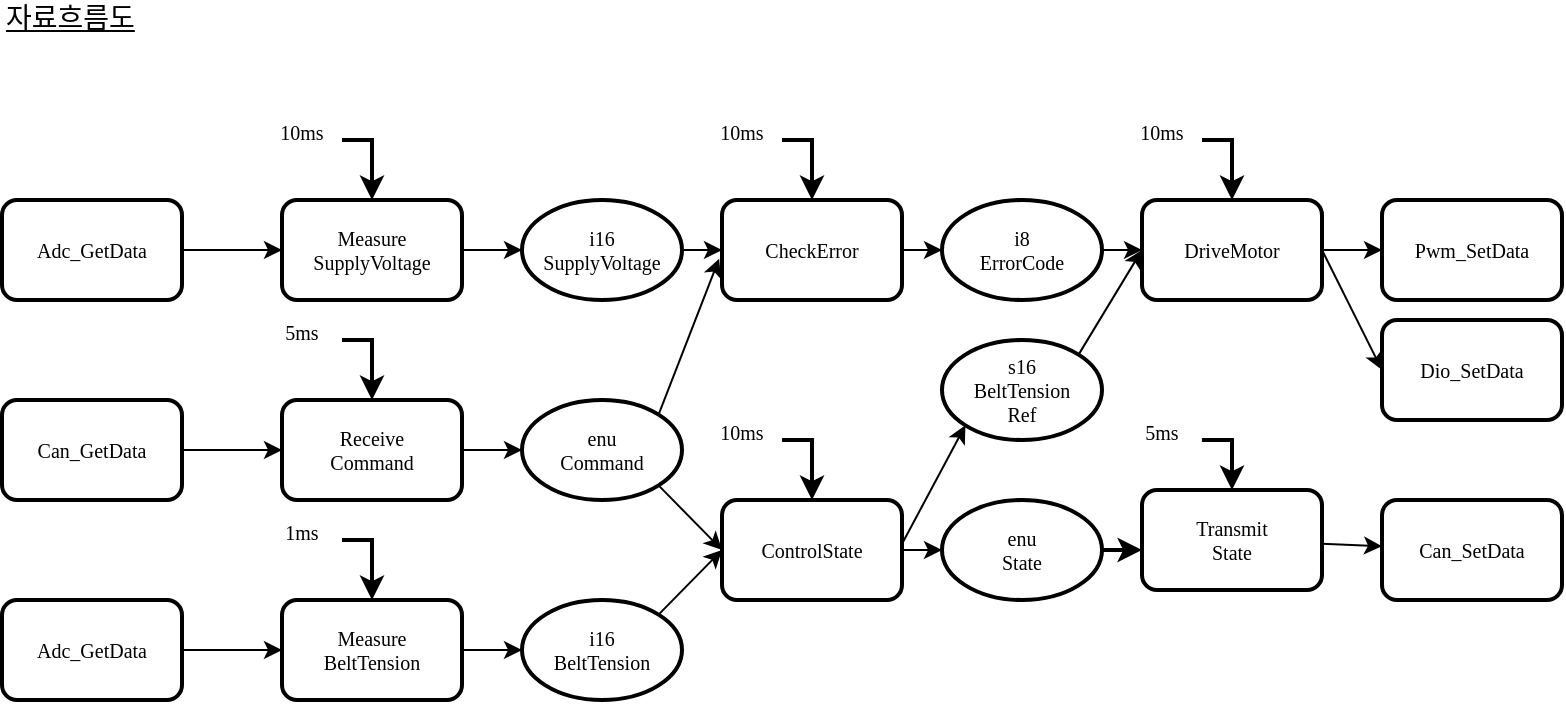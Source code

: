 <mxfile version="13.0.1" type="device" pages="11"><diagram id="jTM3QPSr5anNoUd2rDuD" name="MoBeE_Dataflow"><mxGraphModel dx="1055" dy="728" grid="1" gridSize="10" guides="1" tooltips="1" connect="1" arrows="1" fold="1" page="1" pageScale="1" pageWidth="827" pageHeight="1169" math="0" shadow="0"><root><mxCell id="Q4A3yHLDmXHxMcZ-rRj6-0"/><mxCell id="Q4A3yHLDmXHxMcZ-rRj6-1" parent="Q4A3yHLDmXHxMcZ-rRj6-0"/><mxCell id="X8uPwcR52-w2kRDa9zZ5-0" value="자료흐름도" style="text;html=1;strokeColor=none;fillColor=none;align=left;verticalAlign=middle;whiteSpace=wrap;rounded=0;fontFamily=Arial Unicode MS;fontSize=14;fontStyle=4" parent="Q4A3yHLDmXHxMcZ-rRj6-1" vertex="1"><mxGeometry x="20" y="20" width="200" height="20" as="geometry"/></mxCell><mxCell id="ohs-5xVCJkDioQXCR8MK-0" value="" style="edgeStyle=orthogonalEdgeStyle;rounded=0;orthogonalLoop=1;jettySize=auto;html=1;fontFamily=Arial Unicode MS;fontSize=10;" parent="Q4A3yHLDmXHxMcZ-rRj6-1" source="ohs-5xVCJkDioQXCR8MK-1" target="ohs-5xVCJkDioQXCR8MK-3" edge="1"><mxGeometry relative="1" as="geometry"/></mxCell><mxCell id="ohs-5xVCJkDioQXCR8MK-1" value="Adc_GetData" style="rounded=1;whiteSpace=wrap;html=1;fontFamily=Arial Unicode MS;fontSize=10;strokeWidth=2;" parent="Q4A3yHLDmXHxMcZ-rRj6-1" vertex="1"><mxGeometry x="20" y="120" width="90" height="50" as="geometry"/></mxCell><mxCell id="ohs-5xVCJkDioQXCR8MK-2" value="" style="edgeStyle=orthogonalEdgeStyle;rounded=0;orthogonalLoop=1;jettySize=auto;html=1;fontFamily=Arial Unicode MS;fontSize=10;exitX=1;exitY=0.5;exitDx=0;exitDy=0;" parent="Q4A3yHLDmXHxMcZ-rRj6-1" source="xXccvtMaVbxNj7HIZePf-4" target="ohs-5xVCJkDioQXCR8MK-5" edge="1"><mxGeometry relative="1" as="geometry"><mxPoint x="370" y="130" as="sourcePoint"/></mxGeometry></mxCell><mxCell id="ohs-5xVCJkDioQXCR8MK-4" value="" style="edgeStyle=orthogonalEdgeStyle;rounded=0;orthogonalLoop=1;jettySize=auto;html=1;fontFamily=Arial Unicode MS;fontSize=10;exitX=1;exitY=0.5;exitDx=0;exitDy=0;" parent="Q4A3yHLDmXHxMcZ-rRj6-1" source="xXccvtMaVbxNj7HIZePf-5" target="ohs-5xVCJkDioQXCR8MK-7" edge="1"><mxGeometry relative="1" as="geometry"><mxPoint x="509.999" y="144.857" as="sourcePoint"/></mxGeometry></mxCell><mxCell id="ohs-5xVCJkDioQXCR8MK-6" value="" style="edgeStyle=orthogonalEdgeStyle;rounded=0;orthogonalLoop=1;jettySize=auto;html=1;fontFamily=Arial Unicode MS;fontSize=10;" parent="Q4A3yHLDmXHxMcZ-rRj6-1" source="ohs-5xVCJkDioQXCR8MK-7" target="ohs-5xVCJkDioQXCR8MK-8" edge="1"><mxGeometry relative="1" as="geometry"/></mxCell><mxCell id="ohs-5xVCJkDioQXCR8MK-8" value="Pwm_SetData" style="rounded=1;whiteSpace=wrap;html=1;fontFamily=Arial Unicode MS;fontSize=10;strokeWidth=2;" parent="Q4A3yHLDmXHxMcZ-rRj6-1" vertex="1"><mxGeometry x="710" y="120" width="90" height="50" as="geometry"/></mxCell><mxCell id="ohs-5xVCJkDioQXCR8MK-9" value="" style="edgeStyle=orthogonalEdgeStyle;rounded=0;orthogonalLoop=1;jettySize=auto;html=1;fontFamily=Arial Unicode MS;fontSize=10;" parent="Q4A3yHLDmXHxMcZ-rRj6-1" source="ohs-5xVCJkDioQXCR8MK-10" target="ohs-5xVCJkDioQXCR8MK-12" edge="1"><mxGeometry relative="1" as="geometry"/></mxCell><mxCell id="ohs-5xVCJkDioQXCR8MK-10" value="Can_GetData" style="rounded=1;whiteSpace=wrap;html=1;fontFamily=Arial Unicode MS;fontSize=10;strokeWidth=2;" parent="Q4A3yHLDmXHxMcZ-rRj6-1" vertex="1"><mxGeometry x="20" y="220" width="90" height="50" as="geometry"/></mxCell><mxCell id="ohs-5xVCJkDioQXCR8MK-11" value="" style="rounded=0;orthogonalLoop=1;jettySize=auto;html=1;fontFamily=Arial Unicode MS;fontSize=10;exitX=1;exitY=1;exitDx=0;exitDy=0;entryX=0;entryY=0.5;entryDx=0;entryDy=0;" parent="Q4A3yHLDmXHxMcZ-rRj6-1" source="xXccvtMaVbxNj7HIZePf-3" target="ohs-5xVCJkDioQXCR8MK-14" edge="1"><mxGeometry relative="1" as="geometry"><mxPoint x="350" y="255" as="sourcePoint"/></mxGeometry></mxCell><mxCell id="ohs-5xVCJkDioQXCR8MK-13" value="" style="edgeStyle=none;rounded=0;orthogonalLoop=1;jettySize=auto;html=1;fontFamily=Arial Unicode MS;fontSize=10;entryX=0;entryY=0.5;entryDx=0;entryDy=0;" parent="Q4A3yHLDmXHxMcZ-rRj6-1" source="ohs-5xVCJkDioQXCR8MK-14" target="xXccvtMaVbxNj7HIZePf-6" edge="1"><mxGeometry relative="1" as="geometry"><mxPoint x="490" y="295" as="targetPoint"/></mxGeometry></mxCell><mxCell id="ohs-5xVCJkDioQXCR8MK-15" value="" style="edgeStyle=none;rounded=0;orthogonalLoop=1;jettySize=auto;html=1;fontFamily=Arial Unicode MS;fontSize=10;" parent="Q4A3yHLDmXHxMcZ-rRj6-1" source="ohs-5xVCJkDioQXCR8MK-16" target="ohs-5xVCJkDioQXCR8MK-17" edge="1"><mxGeometry relative="1" as="geometry"/></mxCell><mxCell id="ohs-5xVCJkDioQXCR8MK-17" value="Can_SetData" style="rounded=1;whiteSpace=wrap;html=1;fontFamily=Arial Unicode MS;fontSize=10;strokeWidth=2;" parent="Q4A3yHLDmXHxMcZ-rRj6-1" vertex="1"><mxGeometry x="710" y="270" width="90" height="50" as="geometry"/></mxCell><mxCell id="ohs-5xVCJkDioQXCR8MK-18" value="Dio_SetData" style="rounded=1;whiteSpace=wrap;html=1;fontFamily=Arial Unicode MS;fontSize=10;strokeWidth=2;" parent="Q4A3yHLDmXHxMcZ-rRj6-1" vertex="1"><mxGeometry x="710" y="180" width="90" height="50" as="geometry"/></mxCell><mxCell id="ohs-5xVCJkDioQXCR8MK-19" value="" style="rounded=0;orthogonalLoop=1;jettySize=auto;html=1;fontFamily=Arial Unicode MS;fontSize=10;exitX=1;exitY=0.5;exitDx=0;exitDy=0;entryX=0;entryY=0.5;entryDx=0;entryDy=0;" parent="Q4A3yHLDmXHxMcZ-rRj6-1" source="ohs-5xVCJkDioQXCR8MK-7" target="ohs-5xVCJkDioQXCR8MK-18" edge="1"><mxGeometry relative="1" as="geometry"><mxPoint x="630" y="155" as="sourcePoint"/><mxPoint x="690" y="155" as="targetPoint"/></mxGeometry></mxCell><mxCell id="ohs-5xVCJkDioQXCR8MK-20" value="" style="rounded=0;orthogonalLoop=1;jettySize=auto;html=1;fontFamily=Arial Unicode MS;fontSize=10;exitX=1;exitY=0;exitDx=0;exitDy=0;entryX=-0.016;entryY=0.587;entryDx=0;entryDy=0;entryPerimeter=0;" parent="Q4A3yHLDmXHxMcZ-rRj6-1" source="xXccvtMaVbxNj7HIZePf-3" target="ohs-5xVCJkDioQXCR8MK-5" edge="1"><mxGeometry relative="1" as="geometry"><mxPoint x="350" y="235" as="sourcePoint"/><mxPoint x="420" y="230" as="targetPoint"/></mxGeometry></mxCell><mxCell id="ohs-5xVCJkDioQXCR8MK-21" value="" style="edgeStyle=none;rounded=0;orthogonalLoop=1;jettySize=auto;html=1;fontFamily=Arial Unicode MS;fontSize=10;" parent="Q4A3yHLDmXHxMcZ-rRj6-1" source="ohs-5xVCJkDioQXCR8MK-22" target="ohs-5xVCJkDioQXCR8MK-23" edge="1"><mxGeometry relative="1" as="geometry"/></mxCell><mxCell id="ohs-5xVCJkDioQXCR8MK-22" value="Adc_GetData" style="rounded=1;whiteSpace=wrap;html=1;fontFamily=Arial Unicode MS;fontSize=10;strokeWidth=2;" parent="Q4A3yHLDmXHxMcZ-rRj6-1" vertex="1"><mxGeometry x="20" y="320" width="90" height="50" as="geometry"/></mxCell><mxCell id="ohs-5xVCJkDioQXCR8MK-24" value="" style="rounded=0;orthogonalLoop=1;jettySize=auto;html=1;fontFamily=Arial Unicode MS;fontSize=10;exitX=1;exitY=0;exitDx=0;exitDy=0;entryX=0;entryY=0.5;entryDx=0;entryDy=0;" parent="Q4A3yHLDmXHxMcZ-rRj6-1" source="xXccvtMaVbxNj7HIZePf-2" target="ohs-5xVCJkDioQXCR8MK-14" edge="1"><mxGeometry relative="1" as="geometry"><mxPoint x="357.071" y="312.929" as="sourcePoint"/><mxPoint x="390" y="305" as="targetPoint"/></mxGeometry></mxCell><mxCell id="ohs-5xVCJkDioQXCR8MK-39" value="" style="edgeStyle=elbowEdgeStyle;rounded=0;orthogonalLoop=1;jettySize=auto;elbow=vertical;html=1;strokeColor=#000000;strokeWidth=2;fontFamily=Arial Unicode MS;fontSize=14;exitX=1;exitY=0.5;exitDx=0;exitDy=0;" parent="Q4A3yHLDmXHxMcZ-rRj6-1" source="xXccvtMaVbxNj7HIZePf-6" target="ohs-5xVCJkDioQXCR8MK-16" edge="1"><mxGeometry relative="1" as="geometry"><mxPoint x="509.999" y="295.143" as="sourcePoint"/></mxGeometry></mxCell><mxCell id="ohs-5xVCJkDioQXCR8MK-42" value="" style="edgeStyle=orthogonalEdgeStyle;rounded=0;orthogonalLoop=1;jettySize=auto;html=1;fontFamily=Arial Unicode MS;fontSize=10;entryX=0;entryY=0.5;entryDx=0;entryDy=0;" parent="Q4A3yHLDmXHxMcZ-rRj6-1" source="ohs-5xVCJkDioQXCR8MK-3" target="xXccvtMaVbxNj7HIZePf-4" edge="1"><mxGeometry relative="1" as="geometry"><mxPoint x="320" y="145" as="sourcePoint"/><mxPoint x="340" y="145" as="targetPoint"/></mxGeometry></mxCell><mxCell id="ohs-5xVCJkDioQXCR8MK-44" value="" style="rounded=0;orthogonalLoop=1;jettySize=auto;html=1;fontFamily=Arial Unicode MS;fontSize=10;exitX=1;exitY=0.5;exitDx=0;exitDy=0;entryX=0;entryY=0.5;entryDx=0;entryDy=0;" parent="Q4A3yHLDmXHxMcZ-rRj6-1" source="ohs-5xVCJkDioQXCR8MK-23" target="xXccvtMaVbxNj7HIZePf-2" edge="1"><mxGeometry relative="1" as="geometry"><mxPoint x="320" y="345" as="sourcePoint"/><mxPoint x="342.929" y="327.071" as="targetPoint"/></mxGeometry></mxCell><mxCell id="ohs-5xVCJkDioQXCR8MK-46" value="" style="rounded=0;orthogonalLoop=1;jettySize=auto;html=1;fontFamily=Arial Unicode MS;fontSize=10;exitX=1;exitY=0.5;exitDx=0;exitDy=0;entryX=0;entryY=0.5;entryDx=0;entryDy=0;" parent="Q4A3yHLDmXHxMcZ-rRj6-1" source="ohs-5xVCJkDioQXCR8MK-12" target="xXccvtMaVbxNj7HIZePf-3" edge="1"><mxGeometry relative="1" as="geometry"><mxPoint x="360.0" y="260" as="sourcePoint"/><mxPoint x="340" y="245" as="targetPoint"/></mxGeometry></mxCell><mxCell id="ohs-5xVCJkDioQXCR8MK-48" value="" style="edgeStyle=orthogonalEdgeStyle;rounded=0;orthogonalLoop=1;jettySize=auto;html=1;fontFamily=Arial Unicode MS;fontSize=10;entryX=0;entryY=0.5;entryDx=0;entryDy=0;" parent="Q4A3yHLDmXHxMcZ-rRj6-1" source="ohs-5xVCJkDioQXCR8MK-5" target="xXccvtMaVbxNj7HIZePf-5" edge="1"><mxGeometry relative="1" as="geometry"><mxPoint x="470" y="145" as="sourcePoint"/><mxPoint x="490.001" y="144.857" as="targetPoint"/></mxGeometry></mxCell><mxCell id="ohs-5xVCJkDioQXCR8MK-50" value="" style="rounded=0;orthogonalLoop=1;jettySize=auto;html=1;fontFamily=Arial Unicode MS;fontSize=10;exitX=0.993;exitY=0.462;exitDx=0;exitDy=0;entryX=0;entryY=1;entryDx=0;entryDy=0;exitPerimeter=0;" parent="Q4A3yHLDmXHxMcZ-rRj6-1" source="ohs-5xVCJkDioQXCR8MK-14" target="xXccvtMaVbxNj7HIZePf-0" edge="1"><mxGeometry relative="1" as="geometry"><mxPoint x="360" y="245" as="sourcePoint"/><mxPoint x="500" y="220" as="targetPoint"/></mxGeometry></mxCell><mxCell id="ohs-5xVCJkDioQXCR8MK-51" value="" style="rounded=0;orthogonalLoop=1;jettySize=auto;html=1;fontFamily=Arial Unicode MS;fontSize=10;exitX=1;exitY=0;exitDx=0;exitDy=0;entryX=0;entryY=0.5;entryDx=0;entryDy=0;" parent="Q4A3yHLDmXHxMcZ-rRj6-1" source="xXccvtMaVbxNj7HIZePf-0" target="ohs-5xVCJkDioQXCR8MK-7" edge="1"><mxGeometry relative="1" as="geometry"><mxPoint x="507.071" y="202.929" as="sourcePoint"/><mxPoint x="502.929" y="227.071" as="targetPoint"/></mxGeometry></mxCell><mxCell id="xXccvtMaVbxNj7HIZePf-0" value="s16&lt;br&gt;BeltTension&lt;br&gt;Ref" style="ellipse;whiteSpace=wrap;html=1;strokeWidth=2;fontFamily=Arial Unicode MS;fontSize=10;align=center;" parent="Q4A3yHLDmXHxMcZ-rRj6-1" vertex="1"><mxGeometry x="490" y="190" width="80" height="50" as="geometry"/></mxCell><mxCell id="xXccvtMaVbxNj7HIZePf-2" value="i16&lt;br&gt;BeltTension" style="ellipse;whiteSpace=wrap;html=1;strokeWidth=2;fontFamily=Arial Unicode MS;fontSize=10;align=center;" parent="Q4A3yHLDmXHxMcZ-rRj6-1" vertex="1"><mxGeometry x="280" y="320" width="80" height="50" as="geometry"/></mxCell><mxCell id="xXccvtMaVbxNj7HIZePf-3" value="&lt;font style=&quot;font-size: 10px&quot;&gt;enu&lt;br style=&quot;font-size: 10px&quot;&gt;Command&lt;br&gt;&lt;/font&gt;" style="ellipse;whiteSpace=wrap;html=1;strokeWidth=2;fontFamily=Arial Unicode MS;fontSize=10;align=center;" parent="Q4A3yHLDmXHxMcZ-rRj6-1" vertex="1"><mxGeometry x="280" y="220" width="80" height="50" as="geometry"/></mxCell><mxCell id="xXccvtMaVbxNj7HIZePf-4" value="i16&lt;br&gt;SupplyVoltage" style="ellipse;whiteSpace=wrap;html=1;strokeWidth=2;fontFamily=Arial Unicode MS;fontSize=10;align=center;" parent="Q4A3yHLDmXHxMcZ-rRj6-1" vertex="1"><mxGeometry x="280" y="120" width="80" height="50" as="geometry"/></mxCell><mxCell id="xXccvtMaVbxNj7HIZePf-5" value="i8&lt;br&gt;ErrorCode" style="ellipse;whiteSpace=wrap;html=1;strokeWidth=2;fontFamily=Arial Unicode MS;fontSize=10;align=center;" parent="Q4A3yHLDmXHxMcZ-rRj6-1" vertex="1"><mxGeometry x="490" y="120" width="80" height="50" as="geometry"/></mxCell><mxCell id="xXccvtMaVbxNj7HIZePf-6" value="enu&lt;br&gt;State" style="ellipse;whiteSpace=wrap;html=1;strokeWidth=2;fontFamily=Arial Unicode MS;fontSize=10;align=center;" parent="Q4A3yHLDmXHxMcZ-rRj6-1" vertex="1"><mxGeometry x="490" y="270" width="80" height="50" as="geometry"/></mxCell><mxCell id="Y6h7abWYiue_xCz1PO3d-0" value="" style="group" parent="Q4A3yHLDmXHxMcZ-rRj6-1" vertex="1" connectable="0"><mxGeometry x="150" y="80" width="130" height="90" as="geometry"/></mxCell><mxCell id="ohs-5xVCJkDioQXCR8MK-3" value="Measure&lt;br&gt;SupplyVoltage" style="rounded=1;whiteSpace=wrap;html=1;fontFamily=Arial Unicode MS;fontSize=10;strokeWidth=2;" parent="Y6h7abWYiue_xCz1PO3d-0" vertex="1"><mxGeometry x="10" y="40" width="90" height="50" as="geometry"/></mxCell><mxCell id="ohs-5xVCJkDioQXCR8MK-25" value="" style="endArrow=classic;html=1;fontFamily=Arial Unicode MS;fontSize=14;entryX=0.5;entryY=0;entryDx=0;entryDy=0;edgeStyle=elbowEdgeStyle;strokeColor=#000000;rounded=0;elbow=vertical;strokeWidth=2;exitX=1;exitY=0.5;exitDx=0;exitDy=0;" parent="Y6h7abWYiue_xCz1PO3d-0" source="ohs-5xVCJkDioQXCR8MK-26" target="ohs-5xVCJkDioQXCR8MK-3" edge="1"><mxGeometry width="50" height="50" relative="1" as="geometry"><mxPoint x="100" y="10" as="sourcePoint"/><mxPoint x="55" y="-10" as="targetPoint"/><Array as="points"><mxPoint x="55" y="10"/><mxPoint x="130" y="10"/></Array></mxGeometry></mxCell><mxCell id="ohs-5xVCJkDioQXCR8MK-26" value="&lt;font style=&quot;font-size: 10px&quot;&gt;10ms&lt;/font&gt;" style="text;html=1;strokeColor=none;fillColor=none;align=center;verticalAlign=middle;whiteSpace=wrap;rounded=0;fontFamily=Arial Unicode MS;fontSize=14;spacingTop=-9;" parent="Y6h7abWYiue_xCz1PO3d-0" vertex="1"><mxGeometry width="40" height="20" as="geometry"/></mxCell><mxCell id="Y6h7abWYiue_xCz1PO3d-1" value="" style="group" parent="Q4A3yHLDmXHxMcZ-rRj6-1" vertex="1" connectable="0"><mxGeometry x="150" y="180" width="135" height="90" as="geometry"/></mxCell><mxCell id="ohs-5xVCJkDioQXCR8MK-12" value="Receive&lt;br&gt;Command" style="rounded=1;whiteSpace=wrap;html=1;fontFamily=Arial Unicode MS;fontSize=10;strokeWidth=2;" parent="Y6h7abWYiue_xCz1PO3d-1" vertex="1"><mxGeometry x="10" y="40" width="90" height="50" as="geometry"/></mxCell><mxCell id="ohs-5xVCJkDioQXCR8MK-33" value="" style="endArrow=classic;html=1;fontFamily=Arial Unicode MS;fontSize=14;entryX=0.5;entryY=0;entryDx=0;entryDy=0;edgeStyle=elbowEdgeStyle;strokeColor=#000000;rounded=0;elbow=vertical;strokeWidth=2;exitX=1;exitY=0.5;exitDx=0;exitDy=0;" parent="Y6h7abWYiue_xCz1PO3d-1" source="ohs-5xVCJkDioQXCR8MK-34" target="ohs-5xVCJkDioQXCR8MK-12" edge="1"><mxGeometry width="50" height="50" relative="1" as="geometry"><mxPoint x="105" y="10" as="sourcePoint"/><mxPoint x="130" y="40" as="targetPoint"/><Array as="points"><mxPoint x="55" y="10"/><mxPoint x="135" y="10"/></Array></mxGeometry></mxCell><mxCell id="ohs-5xVCJkDioQXCR8MK-34" value="&lt;font style=&quot;font-size: 10px&quot;&gt;5ms&lt;/font&gt;" style="text;html=1;strokeColor=none;fillColor=none;align=center;verticalAlign=middle;whiteSpace=wrap;rounded=0;fontFamily=Arial Unicode MS;fontSize=14;spacingTop=-9;" parent="Y6h7abWYiue_xCz1PO3d-1" vertex="1"><mxGeometry width="40" height="20" as="geometry"/></mxCell><mxCell id="Y6h7abWYiue_xCz1PO3d-2" value="" style="group" parent="Q4A3yHLDmXHxMcZ-rRj6-1" vertex="1" connectable="0"><mxGeometry x="150" y="280" width="125" height="90" as="geometry"/></mxCell><mxCell id="ohs-5xVCJkDioQXCR8MK-23" value="Measure&lt;br&gt;BeltTension" style="rounded=1;whiteSpace=wrap;html=1;fontFamily=Arial Unicode MS;fontSize=10;strokeWidth=2;" parent="Y6h7abWYiue_xCz1PO3d-2" vertex="1"><mxGeometry x="10" y="40" width="90" height="50" as="geometry"/></mxCell><mxCell id="ohs-5xVCJkDioQXCR8MK-35" value="" style="endArrow=classic;html=1;fontFamily=Arial Unicode MS;fontSize=14;entryX=0.5;entryY=0;entryDx=0;entryDy=0;edgeStyle=elbowEdgeStyle;strokeColor=#000000;rounded=0;elbow=vertical;strokeWidth=2;exitX=1;exitY=0.5;exitDx=0;exitDy=0;" parent="Y6h7abWYiue_xCz1PO3d-2" source="ohs-5xVCJkDioQXCR8MK-36" target="ohs-5xVCJkDioQXCR8MK-23" edge="1"><mxGeometry width="50" height="50" relative="1" as="geometry"><mxPoint x="105" y="5" as="sourcePoint"/><mxPoint x="130" y="35" as="targetPoint"/><Array as="points"><mxPoint x="60" y="10"/><mxPoint x="125" y="10"/></Array></mxGeometry></mxCell><mxCell id="ohs-5xVCJkDioQXCR8MK-36" value="&lt;font style=&quot;font-size: 10px&quot;&gt;1ms&lt;/font&gt;" style="text;html=1;strokeColor=none;fillColor=none;align=center;verticalAlign=middle;whiteSpace=wrap;rounded=0;fontFamily=Arial Unicode MS;fontSize=14;spacingTop=-9;" parent="Y6h7abWYiue_xCz1PO3d-2" vertex="1"><mxGeometry width="40" height="20" as="geometry"/></mxCell><mxCell id="Y6h7abWYiue_xCz1PO3d-3" value="" style="group" parent="Q4A3yHLDmXHxMcZ-rRj6-1" vertex="1" connectable="0"><mxGeometry x="370" y="230" width="100" height="90" as="geometry"/></mxCell><mxCell id="ohs-5xVCJkDioQXCR8MK-14" value="ControlState" style="rounded=1;whiteSpace=wrap;html=1;fontFamily=Arial Unicode MS;fontSize=10;strokeWidth=2;" parent="Y6h7abWYiue_xCz1PO3d-3" vertex="1"><mxGeometry x="10" y="40" width="90" height="50" as="geometry"/></mxCell><mxCell id="ohs-5xVCJkDioQXCR8MK-37" value="" style="endArrow=classic;html=1;fontFamily=Arial Unicode MS;fontSize=14;edgeStyle=elbowEdgeStyle;strokeColor=#000000;rounded=0;elbow=vertical;strokeWidth=2;exitX=1;exitY=0.5;exitDx=0;exitDy=0;entryX=0.5;entryY=0;entryDx=0;entryDy=0;" parent="Y6h7abWYiue_xCz1PO3d-3" source="ohs-5xVCJkDioQXCR8MK-38" target="ohs-5xVCJkDioQXCR8MK-14" edge="1"><mxGeometry width="50" height="50" relative="1" as="geometry"><mxPoint x="50" y="-10" as="sourcePoint"/><mxPoint x="70" y="20" as="targetPoint"/><Array as="points"><mxPoint x="50" y="10"/></Array></mxGeometry></mxCell><mxCell id="ohs-5xVCJkDioQXCR8MK-38" value="&lt;font style=&quot;font-size: 10px&quot;&gt;10ms&lt;/font&gt;" style="text;html=1;strokeColor=none;fillColor=none;align=center;verticalAlign=middle;whiteSpace=wrap;rounded=0;fontFamily=Arial Unicode MS;fontSize=14;spacingTop=-9;" parent="Y6h7abWYiue_xCz1PO3d-3" vertex="1"><mxGeometry width="40" height="20" as="geometry"/></mxCell><mxCell id="Y6h7abWYiue_xCz1PO3d-4" value="" style="group" parent="Q4A3yHLDmXHxMcZ-rRj6-1" vertex="1" connectable="0"><mxGeometry x="370" y="80" width="100" height="90" as="geometry"/></mxCell><mxCell id="ohs-5xVCJkDioQXCR8MK-5" value="CheckError" style="rounded=1;whiteSpace=wrap;html=1;fontFamily=Arial Unicode MS;fontSize=10;strokeWidth=2;" parent="Y6h7abWYiue_xCz1PO3d-4" vertex="1"><mxGeometry x="10" y="40" width="90" height="50" as="geometry"/></mxCell><mxCell id="ohs-5xVCJkDioQXCR8MK-27" value="" style="endArrow=classic;html=1;fontFamily=Arial Unicode MS;fontSize=14;entryX=0.5;entryY=0;entryDx=0;entryDy=0;edgeStyle=elbowEdgeStyle;strokeColor=#000000;rounded=0;elbow=vertical;strokeWidth=2;exitX=1;exitY=0.5;exitDx=0;exitDy=0;" parent="Y6h7abWYiue_xCz1PO3d-4" source="ohs-5xVCJkDioQXCR8MK-28" target="ohs-5xVCJkDioQXCR8MK-5" edge="1"><mxGeometry width="50" height="50" relative="1" as="geometry"><mxPoint x="30" as="sourcePoint"/><mxPoint x="55" y="30" as="targetPoint"/><Array as="points"><mxPoint x="50" y="10"/></Array></mxGeometry></mxCell><mxCell id="ohs-5xVCJkDioQXCR8MK-28" value="&lt;font style=&quot;font-size: 10px&quot;&gt;10ms&lt;/font&gt;" style="text;html=1;strokeColor=none;fillColor=none;align=center;verticalAlign=middle;whiteSpace=wrap;rounded=0;fontFamily=Arial Unicode MS;fontSize=14;spacingTop=-9;" parent="Y6h7abWYiue_xCz1PO3d-4" vertex="1"><mxGeometry width="40" height="20" as="geometry"/></mxCell><mxCell id="Y6h7abWYiue_xCz1PO3d-5" value="" style="group" parent="Q4A3yHLDmXHxMcZ-rRj6-1" vertex="1" connectable="0"><mxGeometry x="580" y="80" width="100" height="90" as="geometry"/></mxCell><mxCell id="ohs-5xVCJkDioQXCR8MK-7" value="DriveMotor" style="rounded=1;whiteSpace=wrap;html=1;fontFamily=Arial Unicode MS;fontSize=10;strokeWidth=2;" parent="Y6h7abWYiue_xCz1PO3d-5" vertex="1"><mxGeometry x="10" y="40" width="90" height="50" as="geometry"/></mxCell><mxCell id="ohs-5xVCJkDioQXCR8MK-29" value="" style="endArrow=classic;html=1;fontFamily=Arial Unicode MS;fontSize=14;entryX=0.5;entryY=0;entryDx=0;entryDy=0;edgeStyle=elbowEdgeStyle;strokeColor=#000000;rounded=0;elbow=vertical;strokeWidth=2;exitX=1;exitY=0.5;exitDx=0;exitDy=0;" parent="Y6h7abWYiue_xCz1PO3d-5" source="ohs-5xVCJkDioQXCR8MK-30" target="ohs-5xVCJkDioQXCR8MK-7" edge="1"><mxGeometry width="50" height="50" relative="1" as="geometry"><mxPoint x="-30" as="sourcePoint"/><mxPoint x="-5" y="30" as="targetPoint"/><Array as="points"><mxPoint x="55" y="10"/></Array></mxGeometry></mxCell><mxCell id="ohs-5xVCJkDioQXCR8MK-30" value="&lt;font style=&quot;font-size: 10px&quot;&gt;10ms&lt;/font&gt;" style="text;html=1;strokeColor=none;fillColor=none;align=center;verticalAlign=middle;whiteSpace=wrap;rounded=0;fontFamily=Arial Unicode MS;fontSize=14;spacingTop=-9;" parent="Y6h7abWYiue_xCz1PO3d-5" vertex="1"><mxGeometry width="40" height="20" as="geometry"/></mxCell><mxCell id="Y6h7abWYiue_xCz1PO3d-6" value="" style="group" parent="Q4A3yHLDmXHxMcZ-rRj6-1" vertex="1" connectable="0"><mxGeometry x="570" y="230" width="110" height="85" as="geometry"/></mxCell><mxCell id="ohs-5xVCJkDioQXCR8MK-16" value="Transmit&lt;br&gt;State" style="rounded=1;whiteSpace=wrap;html=1;fontFamily=Arial Unicode MS;fontSize=10;strokeWidth=2;" parent="Y6h7abWYiue_xCz1PO3d-6" vertex="1"><mxGeometry x="20" y="35" width="90" height="50" as="geometry"/></mxCell><mxCell id="ohs-5xVCJkDioQXCR8MK-31" value="" style="endArrow=classic;html=1;fontFamily=Arial Unicode MS;fontSize=14;entryX=0.5;entryY=0;entryDx=0;entryDy=0;edgeStyle=elbowEdgeStyle;strokeColor=#000000;rounded=0;elbow=vertical;strokeWidth=2;exitX=1;exitY=0.5;exitDx=0;exitDy=0;" parent="Y6h7abWYiue_xCz1PO3d-6" source="ohs-5xVCJkDioQXCR8MK-32" target="ohs-5xVCJkDioQXCR8MK-16" edge="1"><mxGeometry width="50" height="50" relative="1" as="geometry"><mxPoint x="-10" y="-10" as="sourcePoint"/><mxPoint x="15" y="20" as="targetPoint"/><Array as="points"><mxPoint x="70" y="10"/><mxPoint y="10"/></Array></mxGeometry></mxCell><mxCell id="ohs-5xVCJkDioQXCR8MK-32" value="&lt;font style=&quot;font-size: 10px&quot;&gt;5ms&lt;/font&gt;" style="text;html=1;strokeColor=none;fillColor=none;align=center;verticalAlign=middle;whiteSpace=wrap;rounded=0;fontFamily=Arial Unicode MS;fontSize=14;spacingTop=-9;" parent="Y6h7abWYiue_xCz1PO3d-6" vertex="1"><mxGeometry x="10" width="40" height="20" as="geometry"/></mxCell></root></mxGraphModel></diagram><diagram id="H8m8qMmtllO3pxP5VsLW" name="MoBeE_PODesign"><mxGraphModel dx="916" dy="728" grid="1" gridSize="10" guides="1" tooltips="1" connect="1" arrows="1" fold="1" page="1" pageScale="1" pageWidth="827" pageHeight="1169" math="0" shadow="0"><root><mxCell id="9tfwrko2mtAGspsop7qL-0"/><mxCell id="9tfwrko2mtAGspsop7qL-1" parent="9tfwrko2mtAGspsop7qL-0"/><mxCell id="TzWDwYHiPp6Y3aiwXgTF-2" value="&lt;font style=&quot;font-size: 10px&quot;&gt;i16&lt;br style=&quot;font-size: 10px&quot;&gt;BeltTension&lt;br&gt;&lt;/font&gt;" style="ellipse;whiteSpace=wrap;html=1;strokeWidth=2;fontFamily=Arial Unicode MS;fontSize=10;align=center;" parent="9tfwrko2mtAGspsop7qL-1" vertex="1"><mxGeometry x="600" y="90" width="80" height="50" as="geometry"/></mxCell><mxCell id="9FgMUqMXkFwOyR7kpUv5-0" value="Adc_GetData" style="rounded=1;whiteSpace=wrap;html=1;fontFamily=Arial Unicode MS;fontSize=10;strokeWidth=2;" parent="9tfwrko2mtAGspsop7qL-1" vertex="1"><mxGeometry x="180" y="100" width="90" height="50" as="geometry"/></mxCell><mxCell id="xyWj9uhOy2YTQrXNQ91k-5" value="" style="group" parent="9tfwrko2mtAGspsop7qL-1" vertex="1" connectable="0"><mxGeometry x="110" y="80" height="80" as="geometry"/></mxCell><mxCell id="xyWj9uhOy2YTQrXNQ91k-0" value="" style="shape=flexArrow;endArrow=classic;strokeColor=#000000;strokeWidth=2;fontFamily=Arial Unicode MS;fontSize=14;width=47;endSize=9.24;align=center;html=1;" parent="xyWj9uhOy2YTQrXNQ91k-5" edge="1"><mxGeometry width="50" height="50" relative="1" as="geometry"><mxPoint as="sourcePoint"/><mxPoint y="80" as="targetPoint"/><mxPoint as="offset"/></mxGeometry></mxCell><mxCell id="xyWj9uhOy2YTQrXNQ91k-4" value="1ms&lt;br&gt;Loop" style="text;html=1;align=center;verticalAlign=middle;resizable=0;points=[];labelBackgroundColor=#ffffff;fontSize=14;fontFamily=Arial Unicode MS;rotation=-90;fontStyle=1" parent="xyWj9uhOy2YTQrXNQ91k-0" vertex="1" connectable="0"><mxGeometry x="-0.244" y="6" relative="1" as="geometry"><mxPoint x="-6" y="4.67" as="offset"/></mxGeometry></mxCell><mxCell id="xyWj9uhOy2YTQrXNQ91k-6" value="" style="endArrow=none;html=1;strokeColor=#000000;strokeWidth=2;fontFamily=Arial Unicode MS;fontSize=14;align=center;" parent="9tfwrko2mtAGspsop7qL-1" edge="1"><mxGeometry width="50" height="50" relative="1" as="geometry"><mxPoint x="690" y="160" as="sourcePoint"/><mxPoint x="130" y="160" as="targetPoint"/></mxGeometry></mxCell><mxCell id="TzWDwYHiPp6Y3aiwXgTF-0" value="Measure&lt;br&gt;BeltTension" style="rounded=1;whiteSpace=wrap;html=1;fontFamily=Arial Unicode MS;fontSize=10;strokeWidth=2;" parent="9tfwrko2mtAGspsop7qL-1" vertex="1"><mxGeometry x="380" y="90" width="90" height="50" as="geometry"/></mxCell><mxCell id="TzWDwYHiPp6Y3aiwXgTF-1" value="" style="endArrow=classic;html=1;strokeColor=#000000;strokeWidth=1;fontFamily=Arial Unicode MS;fontSize=14;align=center;exitX=0;exitY=0.5;exitDx=0;exitDy=0;entryX=1;entryY=0.5;entryDx=0;entryDy=0;" parent="9tfwrko2mtAGspsop7qL-1" source="TzWDwYHiPp6Y3aiwXgTF-0" target="9FgMUqMXkFwOyR7kpUv5-0" edge="1"><mxGeometry width="50" height="50" relative="1" as="geometry"><mxPoint x="70" y="230" as="sourcePoint"/><mxPoint x="120" y="180" as="targetPoint"/></mxGeometry></mxCell><mxCell id="TzWDwYHiPp6Y3aiwXgTF-3" value="" style="endArrow=classic;html=1;strokeColor=#000000;strokeWidth=1;fontFamily=Arial Unicode MS;fontSize=14;align=center;exitX=1;exitY=0.5;exitDx=0;exitDy=0;entryX=0;entryY=0.5;entryDx=0;entryDy=0;" parent="9tfwrko2mtAGspsop7qL-1" source="TzWDwYHiPp6Y3aiwXgTF-0" target="TzWDwYHiPp6Y3aiwXgTF-2" edge="1"><mxGeometry width="50" height="50" relative="1" as="geometry"><mxPoint x="390" y="120" as="sourcePoint"/><mxPoint x="280" y="135" as="targetPoint"/></mxGeometry></mxCell><mxCell id="TzWDwYHiPp6Y3aiwXgTF-4" value="" style="group" parent="9tfwrko2mtAGspsop7qL-1" vertex="1" connectable="0"><mxGeometry x="110" y="170" height="80" as="geometry"/></mxCell><mxCell id="TzWDwYHiPp6Y3aiwXgTF-5" value="" style="shape=flexArrow;endArrow=classic;strokeColor=#000000;strokeWidth=2;fontFamily=Arial Unicode MS;fontSize=14;width=47;endSize=9.24;align=center;html=1;" parent="TzWDwYHiPp6Y3aiwXgTF-4" edge="1"><mxGeometry width="50" height="50" relative="1" as="geometry"><mxPoint as="sourcePoint"/><mxPoint y="150" as="targetPoint"/><mxPoint as="offset"/></mxGeometry></mxCell><mxCell id="TzWDwYHiPp6Y3aiwXgTF-6" value="5ms&lt;br&gt;Loop" style="text;html=1;align=center;verticalAlign=middle;resizable=0;points=[];labelBackgroundColor=#ffffff;fontSize=14;fontFamily=Arial Unicode MS;rotation=-90;fontStyle=1" parent="TzWDwYHiPp6Y3aiwXgTF-5" vertex="1" connectable="0"><mxGeometry x="-0.244" y="6" relative="1" as="geometry"><mxPoint x="-6" y="4.67" as="offset"/></mxGeometry></mxCell><mxCell id="TzWDwYHiPp6Y3aiwXgTF-7" value="Can_GetData" style="rounded=1;whiteSpace=wrap;html=1;fontFamily=Arial Unicode MS;fontSize=10;strokeWidth=2;" parent="9tfwrko2mtAGspsop7qL-1" vertex="1"><mxGeometry x="180" y="190" width="90" height="50" as="geometry"/></mxCell><mxCell id="TzWDwYHiPp6Y3aiwXgTF-8" value="Can_SetData" style="rounded=1;whiteSpace=wrap;html=1;fontFamily=Arial Unicode MS;fontSize=10;strokeWidth=2;" parent="9tfwrko2mtAGspsop7qL-1" vertex="1"><mxGeometry x="180" y="260" width="90" height="50" as="geometry"/></mxCell><mxCell id="mBqttBA3yv8W3a504N2T-0" value="Receive&lt;br&gt;Command" style="rounded=1;whiteSpace=wrap;html=1;fontFamily=Arial Unicode MS;fontSize=10;strokeWidth=2;" parent="9tfwrko2mtAGspsop7qL-1" vertex="1"><mxGeometry x="380" y="180" width="90" height="50" as="geometry"/></mxCell><mxCell id="mBqttBA3yv8W3a504N2T-1" value="Transmit&lt;br&gt;State" style="rounded=1;whiteSpace=wrap;html=1;fontFamily=Arial Unicode MS;fontSize=10;strokeWidth=2;" parent="9tfwrko2mtAGspsop7qL-1" vertex="1"><mxGeometry x="380" y="250" width="90" height="50" as="geometry"/></mxCell><mxCell id="eCZavBISekjphGjpwk4U-0" value="&lt;font style=&quot;font-size: 10px&quot;&gt;enu&lt;br style=&quot;font-size: 10px&quot;&gt;Command&lt;br&gt;&lt;/font&gt;" style="ellipse;whiteSpace=wrap;html=1;strokeWidth=2;fontFamily=Arial Unicode MS;fontSize=10;align=center;" parent="9tfwrko2mtAGspsop7qL-1" vertex="1"><mxGeometry x="600" y="180" width="80" height="50" as="geometry"/></mxCell><mxCell id="eCZavBISekjphGjpwk4U-1" value="" style="endArrow=classic;html=1;strokeColor=#000000;strokeWidth=1;fontFamily=Arial Unicode MS;fontSize=14;align=center;exitX=1;exitY=0.5;exitDx=0;exitDy=0;entryX=0;entryY=0.5;entryDx=0;entryDy=0;" parent="9tfwrko2mtAGspsop7qL-1" source="mBqttBA3yv8W3a504N2T-0" target="eCZavBISekjphGjpwk4U-0" edge="1"><mxGeometry width="50" height="50" relative="1" as="geometry"><mxPoint x="480" y="125" as="sourcePoint"/><mxPoint x="580.0" y="120" as="targetPoint"/></mxGeometry></mxCell><mxCell id="eCZavBISekjphGjpwk4U-2" value="" style="endArrow=classic;html=1;strokeColor=#000000;strokeWidth=1;fontFamily=Arial Unicode MS;fontSize=14;align=center;exitX=0;exitY=0.5;exitDx=0;exitDy=0;entryX=1;entryY=0.5;entryDx=0;entryDy=0;" parent="9tfwrko2mtAGspsop7qL-1" source="mBqttBA3yv8W3a504N2T-0" target="TzWDwYHiPp6Y3aiwXgTF-7" edge="1"><mxGeometry width="50" height="50" relative="1" as="geometry"><mxPoint x="390" y="125" as="sourcePoint"/><mxPoint x="280" y="135" as="targetPoint"/></mxGeometry></mxCell><mxCell id="eCZavBISekjphGjpwk4U-3" value="" style="endArrow=classic;html=1;strokeColor=#000000;strokeWidth=1;fontFamily=Arial Unicode MS;fontSize=14;align=center;exitX=0;exitY=0.5;exitDx=0;exitDy=0;entryX=1;entryY=0.5;entryDx=0;entryDy=0;" parent="9tfwrko2mtAGspsop7qL-1" source="mBqttBA3yv8W3a504N2T-1" target="TzWDwYHiPp6Y3aiwXgTF-8" edge="1"><mxGeometry width="50" height="50" relative="1" as="geometry"><mxPoint x="390" y="220" as="sourcePoint"/><mxPoint x="280" y="225" as="targetPoint"/></mxGeometry></mxCell><mxCell id="eCZavBISekjphGjpwk4U-4" value="" style="endArrow=none;html=1;strokeColor=#000000;strokeWidth=2;fontFamily=Arial Unicode MS;fontSize=14;align=center;" parent="9tfwrko2mtAGspsop7qL-1" edge="1"><mxGeometry width="50" height="50" relative="1" as="geometry"><mxPoint x="690" y="320" as="sourcePoint"/><mxPoint x="130" y="320" as="targetPoint"/></mxGeometry></mxCell><mxCell id="eCZavBISekjphGjpwk4U-5" value="" style="group" parent="9tfwrko2mtAGspsop7qL-1" vertex="1" connectable="0"><mxGeometry x="110" y="330" height="80" as="geometry"/></mxCell><mxCell id="eCZavBISekjphGjpwk4U-6" value="" style="shape=flexArrow;endArrow=classic;strokeColor=#000000;strokeWidth=2;fontFamily=Arial Unicode MS;fontSize=14;width=47;endSize=9.24;align=center;html=1;" parent="eCZavBISekjphGjpwk4U-5" edge="1"><mxGeometry width="50" height="50" relative="1" as="geometry"><mxPoint as="sourcePoint"/><mxPoint y="280" as="targetPoint"/><mxPoint as="offset"/></mxGeometry></mxCell><mxCell id="eCZavBISekjphGjpwk4U-7" value="10ms&lt;br&gt;Loop" style="text;html=1;align=center;verticalAlign=middle;resizable=0;points=[];labelBackgroundColor=#ffffff;fontSize=14;fontFamily=Arial Unicode MS;rotation=-90;fontStyle=1" parent="eCZavBISekjphGjpwk4U-6" vertex="1" connectable="0"><mxGeometry x="-0.244" y="6" relative="1" as="geometry"><mxPoint x="-6" y="17.71" as="offset"/></mxGeometry></mxCell><mxCell id="eCZavBISekjphGjpwk4U-8" value="Adc_GetData" style="rounded=1;whiteSpace=wrap;html=1;fontFamily=Arial Unicode MS;fontSize=10;strokeWidth=2;" parent="9tfwrko2mtAGspsop7qL-1" vertex="1"><mxGeometry x="180" y="340" width="90" height="50" as="geometry"/></mxCell><mxCell id="iW0-Bbv-VVSgKGpcaVSo-0" value="Measure&lt;br&gt;SupplyVoltage" style="rounded=1;whiteSpace=wrap;html=1;fontFamily=Arial Unicode MS;fontSize=10;strokeWidth=2;" parent="9tfwrko2mtAGspsop7qL-1" vertex="1"><mxGeometry x="380" y="330" width="90" height="50" as="geometry"/></mxCell><mxCell id="iW0-Bbv-VVSgKGpcaVSo-1" value="CheckError" style="rounded=1;whiteSpace=wrap;html=1;fontFamily=Arial Unicode MS;fontSize=10;strokeWidth=2;" parent="9tfwrko2mtAGspsop7qL-1" vertex="1"><mxGeometry x="380" y="400" width="90" height="50" as="geometry"/></mxCell><mxCell id="iW0-Bbv-VVSgKGpcaVSo-2" value="ControlState" style="rounded=1;whiteSpace=wrap;html=1;fontFamily=Arial Unicode MS;fontSize=10;strokeWidth=2;" parent="9tfwrko2mtAGspsop7qL-1" vertex="1"><mxGeometry x="380" y="470" width="90" height="50" as="geometry"/></mxCell><mxCell id="iW0-Bbv-VVSgKGpcaVSo-3" value="DriveMotor" style="rounded=1;whiteSpace=wrap;html=1;fontFamily=Arial Unicode MS;fontSize=10;strokeWidth=2;" parent="9tfwrko2mtAGspsop7qL-1" vertex="1"><mxGeometry x="380" y="540" width="90" height="50" as="geometry"/></mxCell><mxCell id="iW0-Bbv-VVSgKGpcaVSo-4" value="" style="endArrow=none;html=1;strokeColor=#000000;strokeWidth=2;fontFamily=Arial Unicode MS;fontSize=14;align=center;" parent="9tfwrko2mtAGspsop7qL-1" edge="1"><mxGeometry width="50" height="50" relative="1" as="geometry"><mxPoint x="690" y="610" as="sourcePoint"/><mxPoint x="130" y="610" as="targetPoint"/></mxGeometry></mxCell><mxCell id="iW0-Bbv-VVSgKGpcaVSo-5" value="Pwm_SetData" style="rounded=1;whiteSpace=wrap;html=1;fontFamily=Arial Unicode MS;fontSize=10;strokeWidth=2;" parent="9tfwrko2mtAGspsop7qL-1" vertex="1"><mxGeometry x="180" y="480" width="90" height="50" as="geometry"/></mxCell><mxCell id="iW0-Bbv-VVSgKGpcaVSo-6" value="Dio_SetData" style="rounded=1;whiteSpace=wrap;html=1;fontFamily=Arial Unicode MS;fontSize=10;strokeWidth=2;" parent="9tfwrko2mtAGspsop7qL-1" vertex="1"><mxGeometry x="180" y="550" width="90" height="50" as="geometry"/></mxCell><mxCell id="iW0-Bbv-VVSgKGpcaVSo-7" value="&lt;font style=&quot;font-size: 10px&quot;&gt;i16&lt;br style=&quot;font-size: 10px&quot;&gt;SupplyVoltage&lt;br&gt;&lt;/font&gt;" style="ellipse;whiteSpace=wrap;html=1;strokeWidth=2;fontFamily=Arial Unicode MS;fontSize=10;align=center;" parent="9tfwrko2mtAGspsop7qL-1" vertex="1"><mxGeometry x="600" y="330" width="80" height="50" as="geometry"/></mxCell><mxCell id="iW0-Bbv-VVSgKGpcaVSo-8" value="u8&lt;br style=&quot;font-size: 10px;&quot;&gt;ErrorCode" style="ellipse;whiteSpace=wrap;html=1;strokeWidth=2;fontFamily=Arial Unicode MS;fontSize=10;align=center;" parent="9tfwrko2mtAGspsop7qL-1" vertex="1"><mxGeometry x="600" y="400" width="80" height="50" as="geometry"/></mxCell><mxCell id="iW0-Bbv-VVSgKGpcaVSo-9" value="enu&lt;br style=&quot;font-size: 10px;&quot;&gt;State" style="ellipse;whiteSpace=wrap;html=1;strokeWidth=2;fontFamily=Arial Unicode MS;fontSize=10;align=center;" parent="9tfwrko2mtAGspsop7qL-1" vertex="1"><mxGeometry x="600" y="470" width="80" height="50" as="geometry"/></mxCell><mxCell id="iW0-Bbv-VVSgKGpcaVSo-10" value="i16&lt;br style=&quot;font-size: 10px&quot;&gt;BeltTension&lt;br style=&quot;font-size: 10px&quot;&gt;Ref" style="ellipse;whiteSpace=wrap;html=1;strokeWidth=2;fontFamily=Arial Unicode MS;fontSize=10;align=center;" parent="9tfwrko2mtAGspsop7qL-1" vertex="1"><mxGeometry x="600" y="540" width="80" height="50" as="geometry"/></mxCell><mxCell id="iW0-Bbv-VVSgKGpcaVSo-13" value="" style="endArrow=classic;html=1;strokeColor=#000000;strokeWidth=1;fontFamily=Arial Unicode MS;fontSize=14;align=center;exitX=1;exitY=0.5;exitDx=0;exitDy=0;entryX=0;entryY=0.5;entryDx=0;entryDy=0;" parent="9tfwrko2mtAGspsop7qL-1" source="iW0-Bbv-VVSgKGpcaVSo-0" target="iW0-Bbv-VVSgKGpcaVSo-7" edge="1"><mxGeometry width="50" height="50" relative="1" as="geometry"><mxPoint x="470" y="390" as="sourcePoint"/><mxPoint x="570.0" y="390" as="targetPoint"/></mxGeometry></mxCell><mxCell id="iW0-Bbv-VVSgKGpcaVSo-14" value="" style="endArrow=classic;html=1;strokeColor=#000000;strokeWidth=1;fontFamily=Arial Unicode MS;fontSize=14;align=center;exitX=1;exitY=0.5;exitDx=0;exitDy=0;entryX=0;entryY=0.5;entryDx=0;entryDy=0;" parent="9tfwrko2mtAGspsop7qL-1" source="iW0-Bbv-VVSgKGpcaVSo-1" target="iW0-Bbv-VVSgKGpcaVSo-8" edge="1"><mxGeometry width="50" height="50" relative="1" as="geometry"><mxPoint x="480" y="365" as="sourcePoint"/><mxPoint x="580.0" y="365" as="targetPoint"/></mxGeometry></mxCell><mxCell id="iW0-Bbv-VVSgKGpcaVSo-15" value="" style="endArrow=classic;html=1;strokeColor=#000000;strokeWidth=1;fontFamily=Arial Unicode MS;fontSize=14;align=center;exitX=1;exitY=0.5;exitDx=0;exitDy=0;entryX=0;entryY=0.5;entryDx=0;entryDy=0;" parent="9tfwrko2mtAGspsop7qL-1" source="iW0-Bbv-VVSgKGpcaVSo-2" target="iW0-Bbv-VVSgKGpcaVSo-9" edge="1"><mxGeometry width="50" height="50" relative="1" as="geometry"><mxPoint x="490" y="375" as="sourcePoint"/><mxPoint x="590.0" y="375" as="targetPoint"/></mxGeometry></mxCell><mxCell id="iW0-Bbv-VVSgKGpcaVSo-17" value="" style="endArrow=classic;html=1;strokeColor=#000000;strokeWidth=1;fontFamily=Arial Unicode MS;fontSize=14;align=center;exitX=0;exitY=0.5;exitDx=0;exitDy=0;entryX=1;entryY=0.5;entryDx=0;entryDy=0;" parent="9tfwrko2mtAGspsop7qL-1" source="iW0-Bbv-VVSgKGpcaVSo-0" target="eCZavBISekjphGjpwk4U-8" edge="1"><mxGeometry width="50" height="50" relative="1" as="geometry"><mxPoint x="390" y="285" as="sourcePoint"/><mxPoint x="280" y="295" as="targetPoint"/></mxGeometry></mxCell><mxCell id="iW0-Bbv-VVSgKGpcaVSo-18" value="" style="endArrow=classic;html=1;strokeColor=#000000;strokeWidth=1;fontFamily=Arial Unicode MS;fontSize=14;align=center;exitX=0;exitY=0.5;exitDx=0;exitDy=0;entryX=1;entryY=0.5;entryDx=0;entryDy=0;" parent="9tfwrko2mtAGspsop7qL-1" source="iW0-Bbv-VVSgKGpcaVSo-3" target="iW0-Bbv-VVSgKGpcaVSo-6" edge="1"><mxGeometry width="50" height="50" relative="1" as="geometry"><mxPoint x="400" y="295" as="sourcePoint"/><mxPoint x="290" y="305" as="targetPoint"/></mxGeometry></mxCell><mxCell id="iW0-Bbv-VVSgKGpcaVSo-19" value="" style="endArrow=classic;html=1;strokeColor=#000000;strokeWidth=1;fontFamily=Arial Unicode MS;fontSize=14;align=center;exitX=0;exitY=0.5;exitDx=0;exitDy=0;entryX=1;entryY=0.5;entryDx=0;entryDy=0;" parent="9tfwrko2mtAGspsop7qL-1" source="iW0-Bbv-VVSgKGpcaVSo-3" target="iW0-Bbv-VVSgKGpcaVSo-5" edge="1"><mxGeometry width="50" height="50" relative="1" as="geometry"><mxPoint x="410" y="305" as="sourcePoint"/><mxPoint x="300" y="315" as="targetPoint"/></mxGeometry></mxCell><mxCell id="w_SQvXu8Aic7FpkfXJBL-0" value="" style="endArrow=classic;html=1;strokeColor=#000000;strokeWidth=1;fontFamily=Arial Unicode MS;fontSize=14;align=center;exitX=0;exitY=0;exitDx=0;exitDy=0;entryX=1;entryY=0.5;entryDx=0;entryDy=0;" parent="9tfwrko2mtAGspsop7qL-1" source="iW0-Bbv-VVSgKGpcaVSo-9" target="mBqttBA3yv8W3a504N2T-1" edge="1"><mxGeometry width="50" height="50" relative="1" as="geometry"><mxPoint x="480" y="215" as="sourcePoint"/><mxPoint x="580.0" y="215" as="targetPoint"/></mxGeometry></mxCell><mxCell id="w_SQvXu8Aic7FpkfXJBL-1" value="" style="endArrow=classic;html=1;strokeColor=#000000;strokeWidth=1;fontFamily=Arial Unicode MS;fontSize=14;align=center;exitX=0;exitY=1;exitDx=0;exitDy=0;entryX=1;entryY=0;entryDx=0;entryDy=0;" parent="9tfwrko2mtAGspsop7qL-1" source="eCZavBISekjphGjpwk4U-0" target="iW0-Bbv-VVSgKGpcaVSo-1" edge="1"><mxGeometry width="50" height="50" relative="1" as="geometry"><mxPoint x="595.974" y="483.861" as="sourcePoint"/><mxPoint x="480" y="285" as="targetPoint"/></mxGeometry></mxCell><mxCell id="w_SQvXu8Aic7FpkfXJBL-3" value="" style="endArrow=classic;html=1;strokeColor=#000000;strokeWidth=1;fontFamily=Arial Unicode MS;fontSize=14;align=center;exitX=0;exitY=1;exitDx=0;exitDy=0;entryX=1;entryY=0.25;entryDx=0;entryDy=0;" parent="9tfwrko2mtAGspsop7qL-1" source="eCZavBISekjphGjpwk4U-0" target="iW0-Bbv-VVSgKGpcaVSo-2" edge="1"><mxGeometry width="50" height="50" relative="1" as="geometry"><mxPoint x="595.974" y="236.139" as="sourcePoint"/><mxPoint x="480" y="410" as="targetPoint"/></mxGeometry></mxCell><mxCell id="w_SQvXu8Aic7FpkfXJBL-4" value="" style="endArrow=classic;html=1;strokeColor=#000000;strokeWidth=1;fontFamily=Arial Unicode MS;fontSize=14;align=center;exitX=0;exitY=1;exitDx=0;exitDy=0;" parent="9tfwrko2mtAGspsop7qL-1" source="TzWDwYHiPp6Y3aiwXgTF-2" edge="1"><mxGeometry width="50" height="50" relative="1" as="geometry"><mxPoint x="595.974" y="236.139" as="sourcePoint"/><mxPoint x="470" y="470" as="targetPoint"/></mxGeometry></mxCell><mxCell id="w_SQvXu8Aic7FpkfXJBL-5" value="" style="endArrow=classic;html=1;strokeColor=#000000;strokeWidth=1;fontFamily=Arial Unicode MS;fontSize=14;align=center;exitX=0;exitY=1;exitDx=0;exitDy=0;entryX=1;entryY=0.25;entryDx=0;entryDy=0;" parent="9tfwrko2mtAGspsop7qL-1" source="iW0-Bbv-VVSgKGpcaVSo-7" target="iW0-Bbv-VVSgKGpcaVSo-1" edge="1"><mxGeometry width="50" height="50" relative="1" as="geometry"><mxPoint x="595.974" y="236.139" as="sourcePoint"/><mxPoint x="480" y="480" as="targetPoint"/></mxGeometry></mxCell><mxCell id="w_SQvXu8Aic7FpkfXJBL-6" value="" style="endArrow=classic;html=1;strokeColor=#000000;strokeWidth=1;fontFamily=Arial Unicode MS;fontSize=14;align=center;exitX=0;exitY=1;exitDx=0;exitDy=0;entryX=1;entryY=0;entryDx=0;entryDy=0;" parent="9tfwrko2mtAGspsop7qL-1" source="iW0-Bbv-VVSgKGpcaVSo-8" target="iW0-Bbv-VVSgKGpcaVSo-3" edge="1"><mxGeometry width="50" height="50" relative="1" as="geometry"><mxPoint x="595.974" y="386.139" as="sourcePoint"/><mxPoint x="480" y="422.5" as="targetPoint"/></mxGeometry></mxCell><mxCell id="w_SQvXu8Aic7FpkfXJBL-7" value="" style="endArrow=classic;html=1;strokeColor=#000000;strokeWidth=1;fontFamily=Arial Unicode MS;fontSize=14;align=center;exitX=0;exitY=1;exitDx=0;exitDy=0;entryX=1;entryY=0.25;entryDx=0;entryDy=0;" parent="9tfwrko2mtAGspsop7qL-1" source="iW0-Bbv-VVSgKGpcaVSo-9" target="iW0-Bbv-VVSgKGpcaVSo-3" edge="1"><mxGeometry width="50" height="50" relative="1" as="geometry"><mxPoint x="595.974" y="456.139" as="sourcePoint"/><mxPoint x="480" y="550" as="targetPoint"/></mxGeometry></mxCell><mxCell id="w_SQvXu8Aic7FpkfXJBL-8" value="" style="endArrow=classic;html=1;strokeColor=#000000;strokeWidth=1;fontFamily=Arial Unicode MS;fontSize=14;align=center;exitX=1;exitY=0.5;exitDx=0;exitDy=0;entryX=0;entryY=0.5;entryDx=0;entryDy=0;" parent="9tfwrko2mtAGspsop7qL-1" source="iW0-Bbv-VVSgKGpcaVSo-2" target="iW0-Bbv-VVSgKGpcaVSo-10" edge="1"><mxGeometry width="50" height="50" relative="1" as="geometry"><mxPoint x="480" y="505" as="sourcePoint"/><mxPoint x="580.0" y="505" as="targetPoint"/></mxGeometry></mxCell><mxCell id="YDIr167r0lY2ex03ya_5-0" value="절차지향형 소프트웨어" style="text;html=1;strokeColor=none;fillColor=none;align=left;verticalAlign=middle;whiteSpace=wrap;rounded=0;fontFamily=Arial Unicode MS;fontSize=14;fontStyle=4" parent="9tfwrko2mtAGspsop7qL-1" vertex="1"><mxGeometry x="80" y="40" width="200" height="20" as="geometry"/></mxCell></root></mxGraphModel></diagram><diagram id="vsZfeI-yxCzYf20f0kz9" name="MoBeE_OODesign"><mxGraphModel dx="1055" dy="728" grid="1" gridSize="10" guides="1" tooltips="1" connect="1" arrows="1" fold="1" page="1" pageScale="1" pageWidth="827" pageHeight="1169" math="0" shadow="0"><root><mxCell id="yJKjs5eeLBkA6Ogw24pO-0"/><mxCell id="yJKjs5eeLBkA6Ogw24pO-1" parent="yJKjs5eeLBkA6Ogw24pO-0"/><mxCell id="P9HlvwOP4FdET7XBbU5I-0" value="객체 만들기" style="text;html=1;strokeColor=none;fillColor=none;align=left;verticalAlign=middle;whiteSpace=wrap;rounded=0;fontFamily=Arial Unicode MS;fontSize=14;fontStyle=4" parent="yJKjs5eeLBkA6Ogw24pO-1" vertex="1"><mxGeometry x="80" y="40" width="200" height="20" as="geometry"/></mxCell><mxCell id="skVRSLCwdNud56Q7kVPf-54" value="" style="group" parent="yJKjs5eeLBkA6Ogw24pO-1" vertex="1" connectable="0"><mxGeometry x="80" y="440" width="720" height="120" as="geometry"/></mxCell><mxCell id="skVRSLCwdNud56Q7kVPf-55" value="Hardware Abstraction Object" style="rounded=0;whiteSpace=wrap;html=1;strokeWidth=2;fontFamily=Arial Unicode MS;fontSize=14;align=left;fillColor=none;verticalAlign=top;spacingLeft=3;" parent="skVRSLCwdNud56Q7kVPf-54" vertex="1"><mxGeometry width="720" height="120" as="geometry"/></mxCell><mxCell id="skVRSLCwdNud56Q7kVPf-56" value="Adc_GetData" style="rounded=1;whiteSpace=wrap;html=1;fontFamily=Arial Unicode MS;fontSize=10;strokeWidth=2;" parent="skVRSLCwdNud56Q7kVPf-54" vertex="1"><mxGeometry x="40" y="40" width="90" height="50" as="geometry"/></mxCell><mxCell id="skVRSLCwdNud56Q7kVPf-57" value="Pwm_SetData" style="rounded=1;whiteSpace=wrap;html=1;fontFamily=Arial Unicode MS;fontSize=10;strokeWidth=2;" parent="skVRSLCwdNud56Q7kVPf-54" vertex="1"><mxGeometry x="590" y="40" width="90" height="50" as="geometry"/></mxCell><mxCell id="skVRSLCwdNud56Q7kVPf-58" value="Can_GetData" style="rounded=1;whiteSpace=wrap;html=1;fontFamily=Arial Unicode MS;fontSize=10;strokeWidth=2;" parent="skVRSLCwdNud56Q7kVPf-54" vertex="1"><mxGeometry x="260" y="40" width="90" height="50" as="geometry"/></mxCell><mxCell id="skVRSLCwdNud56Q7kVPf-59" value="Can_SetData" style="rounded=1;whiteSpace=wrap;html=1;fontFamily=Arial Unicode MS;fontSize=10;strokeWidth=2;" parent="skVRSLCwdNud56Q7kVPf-54" vertex="1"><mxGeometry x="370" y="40" width="90" height="50" as="geometry"/></mxCell><mxCell id="skVRSLCwdNud56Q7kVPf-60" value="Dio_SetData" style="rounded=1;whiteSpace=wrap;html=1;fontFamily=Arial Unicode MS;fontSize=10;strokeWidth=2;" parent="skVRSLCwdNud56Q7kVPf-54" vertex="1"><mxGeometry x="480" y="40" width="90" height="50" as="geometry"/></mxCell><mxCell id="skVRSLCwdNud56Q7kVPf-61" value="Adc_GetData" style="rounded=1;whiteSpace=wrap;html=1;fontFamily=Arial Unicode MS;fontSize=10;strokeWidth=2;" parent="skVRSLCwdNud56Q7kVPf-54" vertex="1"><mxGeometry x="150" y="40" width="90" height="50" as="geometry"/></mxCell><mxCell id="skVRSLCwdNud56Q7kVPf-62" value="" style="group" parent="yJKjs5eeLBkA6Ogw24pO-1" vertex="1" connectable="0"><mxGeometry x="80" y="80" width="230" height="330" as="geometry"/></mxCell><mxCell id="skVRSLCwdNud56Q7kVPf-63" value="Sensor Object" style="rounded=0;whiteSpace=wrap;html=1;strokeWidth=2;fillColor=none;fontFamily=Arial Unicode MS;fontSize=14;align=left;verticalAlign=top;spacingLeft=3;" parent="skVRSLCwdNud56Q7kVPf-62" vertex="1"><mxGeometry width="230" height="330" as="geometry"/></mxCell><mxCell id="skVRSLCwdNud56Q7kVPf-64" value="" style="group" parent="skVRSLCwdNud56Q7kVPf-62" vertex="1" connectable="0"><mxGeometry x="10" y="50" width="130" height="90" as="geometry"/></mxCell><mxCell id="skVRSLCwdNud56Q7kVPf-65" value="Measure&lt;br&gt;SupplyVoltage" style="rounded=1;whiteSpace=wrap;html=1;fontFamily=Arial Unicode MS;fontSize=10;strokeWidth=2;" parent="skVRSLCwdNud56Q7kVPf-64" vertex="1"><mxGeometry x="10" y="40" width="90" height="50" as="geometry"/></mxCell><mxCell id="skVRSLCwdNud56Q7kVPf-66" value="" style="endArrow=classic;html=1;fontFamily=Arial Unicode MS;fontSize=14;entryX=0.5;entryY=0;entryDx=0;entryDy=0;edgeStyle=elbowEdgeStyle;strokeColor=#000000;rounded=0;elbow=vertical;strokeWidth=2;exitX=1;exitY=0.5;exitDx=0;exitDy=0;" parent="skVRSLCwdNud56Q7kVPf-64" source="skVRSLCwdNud56Q7kVPf-67" target="skVRSLCwdNud56Q7kVPf-65" edge="1"><mxGeometry width="50" height="50" relative="1" as="geometry"><mxPoint x="100" y="10" as="sourcePoint"/><mxPoint x="55" y="-10" as="targetPoint"/><Array as="points"><mxPoint x="55" y="10"/><mxPoint x="130" y="10"/></Array></mxGeometry></mxCell><mxCell id="skVRSLCwdNud56Q7kVPf-67" value="&lt;font style=&quot;font-size: 10px&quot;&gt;10ms&lt;/font&gt;" style="text;html=1;strokeColor=none;fillColor=none;align=center;verticalAlign=middle;whiteSpace=wrap;rounded=0;fontFamily=Arial Unicode MS;fontSize=14;spacingTop=-9;" parent="skVRSLCwdNud56Q7kVPf-64" vertex="1"><mxGeometry width="40" height="20" as="geometry"/></mxCell><mxCell id="skVRSLCwdNud56Q7kVPf-68" value="" style="group" parent="skVRSLCwdNud56Q7kVPf-62" vertex="1" connectable="0"><mxGeometry x="10" y="140" width="135" height="90" as="geometry"/></mxCell><mxCell id="skVRSLCwdNud56Q7kVPf-69" value="Receive&lt;br&gt;Command" style="rounded=1;whiteSpace=wrap;html=1;fontFamily=Arial Unicode MS;fontSize=10;strokeWidth=2;" parent="skVRSLCwdNud56Q7kVPf-68" vertex="1"><mxGeometry x="10" y="40" width="90" height="50" as="geometry"/></mxCell><mxCell id="skVRSLCwdNud56Q7kVPf-70" value="" style="endArrow=classic;html=1;fontFamily=Arial Unicode MS;fontSize=14;entryX=0.5;entryY=0;entryDx=0;entryDy=0;edgeStyle=elbowEdgeStyle;strokeColor=#000000;rounded=0;elbow=vertical;strokeWidth=2;exitX=1;exitY=0.5;exitDx=0;exitDy=0;" parent="skVRSLCwdNud56Q7kVPf-68" source="skVRSLCwdNud56Q7kVPf-71" target="skVRSLCwdNud56Q7kVPf-69" edge="1"><mxGeometry width="50" height="50" relative="1" as="geometry"><mxPoint x="105" y="10" as="sourcePoint"/><mxPoint x="130" y="40" as="targetPoint"/><Array as="points"><mxPoint x="55" y="10"/><mxPoint x="135" y="10"/></Array></mxGeometry></mxCell><mxCell id="skVRSLCwdNud56Q7kVPf-71" value="&lt;font style=&quot;font-size: 10px&quot;&gt;5ms&lt;/font&gt;" style="text;html=1;strokeColor=none;fillColor=none;align=center;verticalAlign=middle;whiteSpace=wrap;rounded=0;fontFamily=Arial Unicode MS;fontSize=14;spacingTop=-9;" parent="skVRSLCwdNud56Q7kVPf-68" vertex="1"><mxGeometry width="40" height="20" as="geometry"/></mxCell><mxCell id="skVRSLCwdNud56Q7kVPf-72" value="" style="group" parent="skVRSLCwdNud56Q7kVPf-62" vertex="1" connectable="0"><mxGeometry x="10" y="230" width="125" height="90" as="geometry"/></mxCell><mxCell id="skVRSLCwdNud56Q7kVPf-73" value="Measure&lt;br&gt;BeltTension" style="rounded=1;whiteSpace=wrap;html=1;fontFamily=Arial Unicode MS;fontSize=10;strokeWidth=2;" parent="skVRSLCwdNud56Q7kVPf-72" vertex="1"><mxGeometry x="10" y="40" width="90" height="50" as="geometry"/></mxCell><mxCell id="skVRSLCwdNud56Q7kVPf-74" value="" style="endArrow=classic;html=1;fontFamily=Arial Unicode MS;fontSize=14;entryX=0.5;entryY=0;entryDx=0;entryDy=0;edgeStyle=elbowEdgeStyle;strokeColor=#000000;rounded=0;elbow=vertical;strokeWidth=2;exitX=1;exitY=0.5;exitDx=0;exitDy=0;" parent="skVRSLCwdNud56Q7kVPf-72" source="skVRSLCwdNud56Q7kVPf-75" target="skVRSLCwdNud56Q7kVPf-73" edge="1"><mxGeometry width="50" height="50" relative="1" as="geometry"><mxPoint x="105" y="5" as="sourcePoint"/><mxPoint x="130" y="35" as="targetPoint"/><Array as="points"><mxPoint x="60" y="10"/><mxPoint x="125" y="10"/></Array></mxGeometry></mxCell><mxCell id="skVRSLCwdNud56Q7kVPf-75" value="&lt;font style=&quot;font-size: 10px&quot;&gt;1ms&lt;/font&gt;" style="text;html=1;strokeColor=none;fillColor=none;align=center;verticalAlign=middle;whiteSpace=wrap;rounded=0;fontFamily=Arial Unicode MS;fontSize=14;spacingTop=-9;" parent="skVRSLCwdNud56Q7kVPf-72" vertex="1"><mxGeometry width="40" height="20" as="geometry"/></mxCell><mxCell id="skVRSLCwdNud56Q7kVPf-76" value="" style="edgeStyle=orthogonalEdgeStyle;rounded=0;orthogonalLoop=1;jettySize=auto;html=1;fontFamily=Arial Unicode MS;fontSize=10;entryX=0;entryY=0.5;entryDx=0;entryDy=0;exitX=1;exitY=0.5;exitDx=0;exitDy=0;" parent="skVRSLCwdNud56Q7kVPf-62" source="skVRSLCwdNud56Q7kVPf-65" target="skVRSLCwdNud56Q7kVPf-81" edge="1"><mxGeometry relative="1" as="geometry"><mxPoint x="135" y="117.5" as="sourcePoint"/><mxPoint x="275" y="85" as="targetPoint"/></mxGeometry></mxCell><mxCell id="skVRSLCwdNud56Q7kVPf-77" value="" style="rounded=0;orthogonalLoop=1;jettySize=auto;html=1;fontFamily=Arial Unicode MS;fontSize=10;exitX=1;exitY=0.5;exitDx=0;exitDy=0;entryX=0;entryY=0.5;entryDx=0;entryDy=0;" parent="skVRSLCwdNud56Q7kVPf-62" source="skVRSLCwdNud56Q7kVPf-73" target="skVRSLCwdNud56Q7kVPf-79" edge="1"><mxGeometry relative="1" as="geometry"><mxPoint x="135" y="297.5" as="sourcePoint"/><mxPoint x="277.929" y="267.071" as="targetPoint"/></mxGeometry></mxCell><mxCell id="skVRSLCwdNud56Q7kVPf-78" value="" style="rounded=0;orthogonalLoop=1;jettySize=auto;html=1;fontFamily=Arial Unicode MS;fontSize=10;exitX=1;exitY=0.5;exitDx=0;exitDy=0;entryX=0;entryY=0.5;entryDx=0;entryDy=0;" parent="skVRSLCwdNud56Q7kVPf-62" source="skVRSLCwdNud56Q7kVPf-69" target="skVRSLCwdNud56Q7kVPf-80" edge="1"><mxGeometry relative="1" as="geometry"><mxPoint x="135" y="207.5" as="sourcePoint"/><mxPoint x="275" y="185" as="targetPoint"/></mxGeometry></mxCell><mxCell id="skVRSLCwdNud56Q7kVPf-79" value="i16&lt;br&gt;BeltTension" style="ellipse;whiteSpace=wrap;html=1;strokeWidth=2;fontFamily=Arial Unicode MS;fontSize=10;align=center;" parent="skVRSLCwdNud56Q7kVPf-62" vertex="1"><mxGeometry x="140" y="270" width="80" height="50" as="geometry"/></mxCell><mxCell id="skVRSLCwdNud56Q7kVPf-80" value="&lt;font style=&quot;font-size: 10px&quot;&gt;enu&lt;br style=&quot;font-size: 10px&quot;&gt;Command&lt;br&gt;&lt;/font&gt;" style="ellipse;whiteSpace=wrap;html=1;strokeWidth=2;fontFamily=Arial Unicode MS;fontSize=10;align=center;" parent="skVRSLCwdNud56Q7kVPf-62" vertex="1"><mxGeometry x="140" y="180" width="80" height="50" as="geometry"/></mxCell><mxCell id="skVRSLCwdNud56Q7kVPf-81" value="i16&lt;br&gt;SupplyVoltage" style="ellipse;whiteSpace=wrap;html=1;strokeWidth=2;fontFamily=Arial Unicode MS;fontSize=10;align=center;" parent="skVRSLCwdNud56Q7kVPf-62" vertex="1"><mxGeometry x="140" y="90" width="80" height="50" as="geometry"/></mxCell><mxCell id="skVRSLCwdNud56Q7kVPf-82" value="" style="group" parent="yJKjs5eeLBkA6Ogw24pO-1" vertex="1" connectable="0"><mxGeometry x="340" y="80" width="230" height="330" as="geometry"/></mxCell><mxCell id="skVRSLCwdNud56Q7kVPf-83" value="Application Object" style="rounded=0;whiteSpace=wrap;html=1;strokeWidth=2;fillColor=none;fontFamily=Arial Unicode MS;fontSize=14;align=left;verticalAlign=top;spacingLeft=3;" parent="skVRSLCwdNud56Q7kVPf-82" vertex="1"><mxGeometry width="230" height="330" as="geometry"/></mxCell><mxCell id="skVRSLCwdNud56Q7kVPf-84" value="i16&lt;br&gt;BeltTension&lt;br&gt;Ref" style="ellipse;whiteSpace=wrap;html=1;strokeWidth=2;fontFamily=Arial Unicode MS;fontSize=10;align=center;" parent="skVRSLCwdNud56Q7kVPf-82" vertex="1"><mxGeometry x="140" y="190" width="80" height="50" as="geometry"/></mxCell><mxCell id="skVRSLCwdNud56Q7kVPf-85" value="u8&lt;br&gt;ErrorCode" style="ellipse;whiteSpace=wrap;html=1;strokeWidth=2;fontFamily=Arial Unicode MS;fontSize=10;align=center;" parent="skVRSLCwdNud56Q7kVPf-82" vertex="1"><mxGeometry x="140" y="120" width="80" height="50" as="geometry"/></mxCell><mxCell id="skVRSLCwdNud56Q7kVPf-86" value="enu&lt;br&gt;State" style="ellipse;whiteSpace=wrap;html=1;strokeWidth=2;fontFamily=Arial Unicode MS;fontSize=10;align=center;" parent="skVRSLCwdNud56Q7kVPf-82" vertex="1"><mxGeometry x="140" y="270" width="80" height="50" as="geometry"/></mxCell><mxCell id="skVRSLCwdNud56Q7kVPf-87" value="" style="rounded=0;orthogonalLoop=1;jettySize=auto;html=1;fontFamily=Arial Unicode MS;fontSize=10;exitX=0.993;exitY=0.462;exitDx=0;exitDy=0;entryX=0;entryY=0.5;entryDx=0;entryDy=0;exitPerimeter=0;" parent="skVRSLCwdNud56Q7kVPf-82" source="skVRSLCwdNud56Q7kVPf-95" target="skVRSLCwdNud56Q7kVPf-84" edge="1"><mxGeometry relative="1" as="geometry"><mxPoint y="245" as="sourcePoint"/><mxPoint x="140" y="220" as="targetPoint"/></mxGeometry></mxCell><mxCell id="skVRSLCwdNud56Q7kVPf-88" value="" style="edgeStyle=none;rounded=0;orthogonalLoop=1;jettySize=auto;html=1;fontFamily=Arial Unicode MS;fontSize=10;entryX=0;entryY=0.5;entryDx=0;entryDy=0;exitX=1;exitY=0.5;exitDx=0;exitDy=0;" parent="skVRSLCwdNud56Q7kVPf-82" source="skVRSLCwdNud56Q7kVPf-95" target="skVRSLCwdNud56Q7kVPf-86" edge="1"><mxGeometry relative="1" as="geometry"><mxPoint x="130" y="295" as="targetPoint"/><mxPoint x="110" y="240" as="sourcePoint"/></mxGeometry></mxCell><mxCell id="skVRSLCwdNud56Q7kVPf-89" value="" style="group" parent="skVRSLCwdNud56Q7kVPf-82" vertex="1" connectable="0"><mxGeometry x="10" y="80" width="100" height="90" as="geometry"/></mxCell><mxCell id="skVRSLCwdNud56Q7kVPf-90" value="CheckError" style="rounded=1;whiteSpace=wrap;html=1;fontFamily=Arial Unicode MS;fontSize=10;strokeWidth=2;" parent="skVRSLCwdNud56Q7kVPf-89" vertex="1"><mxGeometry x="10" y="40" width="90" height="50" as="geometry"/></mxCell><mxCell id="skVRSLCwdNud56Q7kVPf-91" value="" style="endArrow=classic;html=1;fontFamily=Arial Unicode MS;fontSize=14;entryX=0.5;entryY=0;entryDx=0;entryDy=0;edgeStyle=elbowEdgeStyle;strokeColor=#000000;rounded=0;elbow=vertical;strokeWidth=2;exitX=1;exitY=0.5;exitDx=0;exitDy=0;" parent="skVRSLCwdNud56Q7kVPf-89" source="skVRSLCwdNud56Q7kVPf-92" target="skVRSLCwdNud56Q7kVPf-90" edge="1"><mxGeometry width="50" height="50" relative="1" as="geometry"><mxPoint x="30" as="sourcePoint"/><mxPoint x="55" y="30" as="targetPoint"/><Array as="points"><mxPoint x="50" y="10"/></Array></mxGeometry></mxCell><mxCell id="skVRSLCwdNud56Q7kVPf-92" value="&lt;font style=&quot;font-size: 10px&quot;&gt;10ms&lt;/font&gt;" style="text;html=1;strokeColor=none;fillColor=none;align=center;verticalAlign=middle;whiteSpace=wrap;rounded=0;fontFamily=Arial Unicode MS;fontSize=14;spacingTop=-9;" parent="skVRSLCwdNud56Q7kVPf-89" vertex="1"><mxGeometry width="40" height="20" as="geometry"/></mxCell><mxCell id="skVRSLCwdNud56Q7kVPf-93" value="" style="edgeStyle=orthogonalEdgeStyle;rounded=0;orthogonalLoop=1;jettySize=auto;html=1;fontFamily=Arial Unicode MS;fontSize=10;entryX=0;entryY=0.5;entryDx=0;entryDy=0;" parent="skVRSLCwdNud56Q7kVPf-82" source="skVRSLCwdNud56Q7kVPf-90" target="skVRSLCwdNud56Q7kVPf-85" edge="1"><mxGeometry relative="1" as="geometry"><mxPoint x="110" y="145" as="sourcePoint"/><mxPoint x="130.001" y="144.857" as="targetPoint"/></mxGeometry></mxCell><mxCell id="skVRSLCwdNud56Q7kVPf-94" value="" style="group" parent="skVRSLCwdNud56Q7kVPf-82" vertex="1" connectable="0"><mxGeometry x="10" y="190" width="100" height="90" as="geometry"/></mxCell><mxCell id="skVRSLCwdNud56Q7kVPf-95" value="ControlState" style="rounded=1;whiteSpace=wrap;html=1;fontFamily=Arial Unicode MS;fontSize=10;strokeWidth=2;" parent="skVRSLCwdNud56Q7kVPf-94" vertex="1"><mxGeometry x="10" y="40" width="90" height="50" as="geometry"/></mxCell><mxCell id="skVRSLCwdNud56Q7kVPf-96" value="" style="endArrow=classic;html=1;fontFamily=Arial Unicode MS;fontSize=14;edgeStyle=elbowEdgeStyle;strokeColor=#000000;rounded=0;elbow=vertical;strokeWidth=2;exitX=1;exitY=0.5;exitDx=0;exitDy=0;entryX=0.5;entryY=0;entryDx=0;entryDy=0;" parent="skVRSLCwdNud56Q7kVPf-94" source="skVRSLCwdNud56Q7kVPf-97" target="skVRSLCwdNud56Q7kVPf-95" edge="1"><mxGeometry width="50" height="50" relative="1" as="geometry"><mxPoint x="50" y="-10" as="sourcePoint"/><mxPoint x="70" y="20" as="targetPoint"/><Array as="points"><mxPoint x="50" y="10"/></Array></mxGeometry></mxCell><mxCell id="skVRSLCwdNud56Q7kVPf-97" value="&lt;font style=&quot;font-size: 10px&quot;&gt;10ms&lt;/font&gt;" style="text;html=1;strokeColor=none;fillColor=none;align=center;verticalAlign=middle;whiteSpace=wrap;rounded=0;fontFamily=Arial Unicode MS;fontSize=14;spacingTop=-9;" parent="skVRSLCwdNud56Q7kVPf-94" vertex="1"><mxGeometry width="40" height="20" as="geometry"/></mxCell><mxCell id="skVRSLCwdNud56Q7kVPf-98" value="" style="group" parent="yJKjs5eeLBkA6Ogw24pO-1" vertex="1" connectable="0"><mxGeometry x="590" y="80" width="210" height="330" as="geometry"/></mxCell><mxCell id="skVRSLCwdNud56Q7kVPf-99" value="Actuator Object" style="rounded=0;whiteSpace=wrap;html=1;strokeWidth=2;fillColor=none;fontFamily=Arial Unicode MS;fontSize=14;align=left;verticalAlign=top;spacingLeft=3;" parent="skVRSLCwdNud56Q7kVPf-98" vertex="1"><mxGeometry width="210" height="330" as="geometry"/></mxCell><mxCell id="skVRSLCwdNud56Q7kVPf-100" value="" style="group" parent="skVRSLCwdNud56Q7kVPf-98" vertex="1" connectable="0"><mxGeometry x="50" y="60" width="100" height="90" as="geometry"/></mxCell><mxCell id="skVRSLCwdNud56Q7kVPf-101" value="DriveMotor" style="rounded=1;whiteSpace=wrap;html=1;fontFamily=Arial Unicode MS;fontSize=10;strokeWidth=2;" parent="skVRSLCwdNud56Q7kVPf-100" vertex="1"><mxGeometry x="10" y="40" width="90" height="50" as="geometry"/></mxCell><mxCell id="skVRSLCwdNud56Q7kVPf-102" value="" style="endArrow=classic;html=1;fontFamily=Arial Unicode MS;fontSize=14;entryX=0.5;entryY=0;entryDx=0;entryDy=0;edgeStyle=elbowEdgeStyle;strokeColor=#000000;rounded=0;elbow=vertical;strokeWidth=2;exitX=1;exitY=0.5;exitDx=0;exitDy=0;" parent="skVRSLCwdNud56Q7kVPf-100" source="skVRSLCwdNud56Q7kVPf-103" target="skVRSLCwdNud56Q7kVPf-101" edge="1"><mxGeometry width="50" height="50" relative="1" as="geometry"><mxPoint x="-30" as="sourcePoint"/><mxPoint x="-5" y="30" as="targetPoint"/><Array as="points"><mxPoint x="55" y="10"/></Array></mxGeometry></mxCell><mxCell id="skVRSLCwdNud56Q7kVPf-103" value="&lt;font style=&quot;font-size: 10px&quot;&gt;10ms&lt;/font&gt;" style="text;html=1;strokeColor=none;fillColor=none;align=center;verticalAlign=middle;whiteSpace=wrap;rounded=0;fontFamily=Arial Unicode MS;fontSize=14;spacingTop=-9;" parent="skVRSLCwdNud56Q7kVPf-100" vertex="1"><mxGeometry width="40" height="20" as="geometry"/></mxCell><mxCell id="skVRSLCwdNud56Q7kVPf-104" value="" style="group" parent="skVRSLCwdNud56Q7kVPf-98" vertex="1" connectable="0"><mxGeometry x="40" y="210" width="110" height="85" as="geometry"/></mxCell><mxCell id="skVRSLCwdNud56Q7kVPf-105" value="Transmit&lt;br&gt;State" style="rounded=1;whiteSpace=wrap;html=1;fontFamily=Arial Unicode MS;fontSize=10;strokeWidth=2;" parent="skVRSLCwdNud56Q7kVPf-104" vertex="1"><mxGeometry x="20" y="35" width="90" height="50" as="geometry"/></mxCell><mxCell id="skVRSLCwdNud56Q7kVPf-106" value="" style="endArrow=classic;html=1;fontFamily=Arial Unicode MS;fontSize=14;entryX=0.5;entryY=0;entryDx=0;entryDy=0;edgeStyle=elbowEdgeStyle;strokeColor=#000000;rounded=0;elbow=vertical;strokeWidth=2;exitX=1;exitY=0.5;exitDx=0;exitDy=0;" parent="skVRSLCwdNud56Q7kVPf-104" source="skVRSLCwdNud56Q7kVPf-107" target="skVRSLCwdNud56Q7kVPf-105" edge="1"><mxGeometry width="50" height="50" relative="1" as="geometry"><mxPoint x="-10" y="-10" as="sourcePoint"/><mxPoint x="15" y="20" as="targetPoint"/><Array as="points"><mxPoint x="70" y="10"/><mxPoint y="10"/></Array></mxGeometry></mxCell><mxCell id="skVRSLCwdNud56Q7kVPf-107" value="&lt;font style=&quot;font-size: 10px&quot;&gt;5ms&lt;/font&gt;" style="text;html=1;strokeColor=none;fillColor=none;align=center;verticalAlign=middle;whiteSpace=wrap;rounded=0;fontFamily=Arial Unicode MS;fontSize=14;spacingTop=-9;" parent="skVRSLCwdNud56Q7kVPf-104" vertex="1"><mxGeometry x="10" width="40" height="20" as="geometry"/></mxCell><mxCell id="i1rGU7qzDbs9S-9jVEx8-0" style="edgeStyle=orthogonalEdgeStyle;rounded=0;orthogonalLoop=1;jettySize=auto;html=1;exitX=1;exitY=0.5;exitDx=0;exitDy=0;entryX=0;entryY=0.25;entryDx=0;entryDy=0;" parent="yJKjs5eeLBkA6Ogw24pO-1" source="skVRSLCwdNud56Q7kVPf-81" target="skVRSLCwdNud56Q7kVPf-90" edge="1"><mxGeometry relative="1" as="geometry"/></mxCell><mxCell id="ZdcPrMVg_JDW3FJYV6EM-0" style="edgeStyle=orthogonalEdgeStyle;rounded=0;orthogonalLoop=1;jettySize=auto;html=1;exitX=1;exitY=0.5;exitDx=0;exitDy=0;entryX=0;entryY=0.75;entryDx=0;entryDy=0;" parent="yJKjs5eeLBkA6Ogw24pO-1" source="skVRSLCwdNud56Q7kVPf-80" target="skVRSLCwdNud56Q7kVPf-90" edge="1"><mxGeometry relative="1" as="geometry"/></mxCell><mxCell id="GS9IBW9h8uzDBXHHA0e2-0" style="edgeStyle=orthogonalEdgeStyle;rounded=0;orthogonalLoop=1;jettySize=auto;html=1;exitX=1;exitY=0.5;exitDx=0;exitDy=0;entryX=0;entryY=0.25;entryDx=0;entryDy=0;" parent="yJKjs5eeLBkA6Ogw24pO-1" source="skVRSLCwdNud56Q7kVPf-80" target="skVRSLCwdNud56Q7kVPf-95" edge="1"><mxGeometry relative="1" as="geometry"/></mxCell><mxCell id="GS9IBW9h8uzDBXHHA0e2-1" style="edgeStyle=orthogonalEdgeStyle;rounded=0;orthogonalLoop=1;jettySize=auto;html=1;exitX=1;exitY=0.5;exitDx=0;exitDy=0;entryX=0;entryY=0.75;entryDx=0;entryDy=0;" parent="yJKjs5eeLBkA6Ogw24pO-1" source="skVRSLCwdNud56Q7kVPf-79" target="skVRSLCwdNud56Q7kVPf-95" edge="1"><mxGeometry relative="1" as="geometry"/></mxCell><mxCell id="0aTboNB6TDenndgsvIZn-0" style="edgeStyle=orthogonalEdgeStyle;rounded=0;orthogonalLoop=1;jettySize=auto;html=1;exitX=1;exitY=0.5;exitDx=0;exitDy=0;entryX=0;entryY=0.5;entryDx=0;entryDy=0;" parent="yJKjs5eeLBkA6Ogw24pO-1" source="skVRSLCwdNud56Q7kVPf-85" target="skVRSLCwdNud56Q7kVPf-101" edge="1"><mxGeometry relative="1" as="geometry"/></mxCell><mxCell id="0aTboNB6TDenndgsvIZn-1" style="edgeStyle=orthogonalEdgeStyle;rounded=0;orthogonalLoop=1;jettySize=auto;html=1;exitX=1;exitY=0.5;exitDx=0;exitDy=0;entryX=0;entryY=0.75;entryDx=0;entryDy=0;" parent="yJKjs5eeLBkA6Ogw24pO-1" source="skVRSLCwdNud56Q7kVPf-84" target="skVRSLCwdNud56Q7kVPf-101" edge="1"><mxGeometry relative="1" as="geometry"><Array as="points"><mxPoint x="620" y="295"/><mxPoint x="620" y="218"/></Array></mxGeometry></mxCell><mxCell id="VVXYTw3G0jUVSAbJEVsb-0" style="edgeStyle=orthogonalEdgeStyle;rounded=0;orthogonalLoop=1;jettySize=auto;html=1;exitX=1;exitY=0.5;exitDx=0;exitDy=0;entryX=0;entryY=0.5;entryDx=0;entryDy=0;" parent="yJKjs5eeLBkA6Ogw24pO-1" source="skVRSLCwdNud56Q7kVPf-86" target="skVRSLCwdNud56Q7kVPf-105" edge="1"><mxGeometry relative="1" as="geometry"/></mxCell><mxCell id="_B0NIBkFqJ7OCns6t1vc-0" style="edgeStyle=orthogonalEdgeStyle;rounded=0;orthogonalLoop=1;jettySize=auto;html=1;exitX=1;exitY=0.5;exitDx=0;exitDy=0;entryX=0;entryY=0.25;entryDx=0;entryDy=0;" edge="1" parent="yJKjs5eeLBkA6Ogw24pO-1" source="skVRSLCwdNud56Q7kVPf-81" target="skVRSLCwdNud56Q7kVPf-101"><mxGeometry relative="1" as="geometry"><Array as="points"><mxPoint x="330" y="195"/><mxPoint x="330" y="160"/><mxPoint x="580" y="160"/><mxPoint x="580" y="193"/></Array></mxGeometry></mxCell></root></mxGraphModel></diagram><diagram id="LQRvWMNZkUDuVJhG86pH" name="MoBeE_AppModule"><mxGraphModel dx="1055" dy="728" grid="1" gridSize="10" guides="1" tooltips="1" connect="1" arrows="1" fold="1" page="1" pageScale="1" pageWidth="827" pageHeight="1169" math="0" shadow="0"><root><mxCell id="Lg6IAZN5U_YL6Me1VAIS-0"/><mxCell id="Lg6IAZN5U_YL6Me1VAIS-1" parent="Lg6IAZN5U_YL6Me1VAIS-0"/><mxCell id="lpumd84rRPh9jC6YlN7p-0" value="" style="group" parent="Lg6IAZN5U_YL6Me1VAIS-1" vertex="1" connectable="0"><mxGeometry x="80" y="90" width="230" height="520" as="geometry"/></mxCell><mxCell id="lpumd84rRPh9jC6YlN7p-1" value="Application Object" style="rounded=0;whiteSpace=wrap;html=1;strokeWidth=2;fillColor=none;fontFamily=Arial Unicode MS;fontSize=14;align=left;verticalAlign=top;spacingLeft=3;" parent="lpumd84rRPh9jC6YlN7p-0" vertex="1"><mxGeometry y="35" width="230" height="275" as="geometry"/></mxCell><mxCell id="lpumd84rRPh9jC6YlN7p-2" value="i16&lt;br&gt;BeltTension&lt;br&gt;Ref" style="ellipse;whiteSpace=wrap;html=1;strokeWidth=2;fontFamily=Arial Unicode MS;fontSize=10;align=center;" parent="lpumd84rRPh9jC6YlN7p-0" vertex="1"><mxGeometry x="140" y="190" width="80" height="40" as="geometry"/></mxCell><mxCell id="lpumd84rRPh9jC6YlN7p-3" value="u8&lt;br&gt;ErrorCode" style="ellipse;whiteSpace=wrap;html=1;strokeWidth=2;fontFamily=Arial Unicode MS;fontSize=10;align=center;" parent="lpumd84rRPh9jC6YlN7p-0" vertex="1"><mxGeometry x="140" y="130" width="80" height="30" as="geometry"/></mxCell><mxCell id="lpumd84rRPh9jC6YlN7p-4" value="enu&lt;br&gt;State" style="ellipse;whiteSpace=wrap;html=1;strokeWidth=2;fontFamily=Arial Unicode MS;fontSize=10;align=center;" parent="lpumd84rRPh9jC6YlN7p-0" vertex="1"><mxGeometry x="140" y="260" width="80" height="30" as="geometry"/></mxCell><mxCell id="lpumd84rRPh9jC6YlN7p-5" value="" style="rounded=0;orthogonalLoop=1;jettySize=auto;html=1;fontFamily=Arial Unicode MS;fontSize=10;exitX=0.993;exitY=0.462;exitDx=0;exitDy=0;entryX=0;entryY=0.5;entryDx=0;entryDy=0;exitPerimeter=0;" parent="lpumd84rRPh9jC6YlN7p-0" source="lpumd84rRPh9jC6YlN7p-13" target="lpumd84rRPh9jC6YlN7p-2" edge="1"><mxGeometry relative="1" as="geometry"><mxPoint y="245" as="sourcePoint"/><mxPoint x="140" y="220" as="targetPoint"/></mxGeometry></mxCell><mxCell id="lpumd84rRPh9jC6YlN7p-6" value="" style="edgeStyle=none;rounded=0;orthogonalLoop=1;jettySize=auto;html=1;fontFamily=Arial Unicode MS;fontSize=10;entryX=0;entryY=0.5;entryDx=0;entryDy=0;exitX=1;exitY=0.5;exitDx=0;exitDy=0;" parent="lpumd84rRPh9jC6YlN7p-0" source="lpumd84rRPh9jC6YlN7p-13" target="lpumd84rRPh9jC6YlN7p-4" edge="1"><mxGeometry relative="1" as="geometry"><mxPoint x="130" y="295" as="targetPoint"/><mxPoint x="110" y="240" as="sourcePoint"/></mxGeometry></mxCell><mxCell id="lpumd84rRPh9jC6YlN7p-7" value="" style="group" parent="lpumd84rRPh9jC6YlN7p-0" vertex="1" connectable="0"><mxGeometry x="10" y="80" width="100" height="90" as="geometry"/></mxCell><mxCell id="lpumd84rRPh9jC6YlN7p-8" value="CheckError" style="rounded=1;whiteSpace=wrap;html=1;fontFamily=Arial Unicode MS;fontSize=10;strokeWidth=2;" parent="lpumd84rRPh9jC6YlN7p-7" vertex="1"><mxGeometry x="10" y="40" width="90" height="50" as="geometry"/></mxCell><mxCell id="lpumd84rRPh9jC6YlN7p-9" value="" style="endArrow=classic;html=1;fontFamily=Arial Unicode MS;fontSize=14;entryX=0.5;entryY=0;entryDx=0;entryDy=0;edgeStyle=elbowEdgeStyle;strokeColor=#000000;rounded=0;elbow=vertical;strokeWidth=2;exitX=1;exitY=0.5;exitDx=0;exitDy=0;" parent="lpumd84rRPh9jC6YlN7p-7" source="lpumd84rRPh9jC6YlN7p-10" target="lpumd84rRPh9jC6YlN7p-8" edge="1"><mxGeometry width="50" height="50" relative="1" as="geometry"><mxPoint x="30" as="sourcePoint"/><mxPoint x="55" y="30" as="targetPoint"/><Array as="points"><mxPoint x="50" y="10"/></Array></mxGeometry></mxCell><mxCell id="lpumd84rRPh9jC6YlN7p-10" value="&lt;font style=&quot;font-size: 10px&quot;&gt;10ms&lt;/font&gt;" style="text;html=1;strokeColor=none;fillColor=none;align=center;verticalAlign=middle;whiteSpace=wrap;rounded=0;fontFamily=Arial Unicode MS;fontSize=14;spacingTop=-9;" parent="lpumd84rRPh9jC6YlN7p-7" vertex="1"><mxGeometry width="40" height="20" as="geometry"/></mxCell><mxCell id="lpumd84rRPh9jC6YlN7p-11" value="" style="edgeStyle=orthogonalEdgeStyle;rounded=0;orthogonalLoop=1;jettySize=auto;html=1;fontFamily=Arial Unicode MS;fontSize=10;entryX=0;entryY=0.5;entryDx=0;entryDy=0;" parent="lpumd84rRPh9jC6YlN7p-0" source="lpumd84rRPh9jC6YlN7p-8" target="lpumd84rRPh9jC6YlN7p-3" edge="1"><mxGeometry relative="1" as="geometry"><mxPoint x="110" y="145" as="sourcePoint"/><mxPoint x="130.001" y="144.857" as="targetPoint"/></mxGeometry></mxCell><mxCell id="lpumd84rRPh9jC6YlN7p-12" value="" style="group" parent="lpumd84rRPh9jC6YlN7p-0" vertex="1" connectable="0"><mxGeometry x="10" y="190" width="100" height="90" as="geometry"/></mxCell><mxCell id="lpumd84rRPh9jC6YlN7p-13" value="ControlState" style="rounded=1;whiteSpace=wrap;html=1;fontFamily=Arial Unicode MS;fontSize=10;strokeWidth=2;" parent="lpumd84rRPh9jC6YlN7p-12" vertex="1"><mxGeometry x="10" y="40" width="90" height="50" as="geometry"/></mxCell><mxCell id="lpumd84rRPh9jC6YlN7p-14" value="" style="endArrow=classic;html=1;fontFamily=Arial Unicode MS;fontSize=14;edgeStyle=elbowEdgeStyle;strokeColor=#000000;rounded=0;elbow=vertical;strokeWidth=2;exitX=1;exitY=0.5;exitDx=0;exitDy=0;entryX=0.5;entryY=0;entryDx=0;entryDy=0;" parent="lpumd84rRPh9jC6YlN7p-12" source="lpumd84rRPh9jC6YlN7p-15" target="lpumd84rRPh9jC6YlN7p-13" edge="1"><mxGeometry width="50" height="50" relative="1" as="geometry"><mxPoint x="50" y="-10" as="sourcePoint"/><mxPoint x="70" y="20" as="targetPoint"/><Array as="points"><mxPoint x="50" y="10"/></Array></mxGeometry></mxCell><mxCell id="lpumd84rRPh9jC6YlN7p-15" value="&lt;font style=&quot;font-size: 10px&quot;&gt;10ms&lt;/font&gt;" style="text;html=1;strokeColor=none;fillColor=none;align=center;verticalAlign=middle;whiteSpace=wrap;rounded=0;fontFamily=Arial Unicode MS;fontSize=14;spacingTop=-9;" parent="lpumd84rRPh9jC6YlN7p-12" vertex="1"><mxGeometry width="40" height="20" as="geometry"/></mxCell><mxCell id="Qt6oIiKu-VInjytnroNH-0" value="Application Module" style="rounded=0;whiteSpace=wrap;html=1;comic=0;strokeColor=#666666;strokeWidth=1;fillColor=#f5f5f5;fontFamily=Tahoma;fontSize=12;fontColor=#000000;align=center;fontStyle=3" parent="Lg6IAZN5U_YL6Me1VAIS-1" vertex="1"><mxGeometry x="360" y="120" width="180" height="30" as="geometry"/></mxCell><mxCell id="Qt6oIiKu-VInjytnroNH-1" value="ErrorCode::uint8_t&lt;br&gt;BeltTensionRef::int16_t&lt;br&gt;State::enuState_t&lt;br&gt;&lt;br&gt;CheckError()&lt;br&gt;ControlState()" style="rounded=0;whiteSpace=wrap;html=1;comic=0;strokeColor=#d6b656;strokeWidth=1;fillColor=#fff2cc;fontFamily=Tahoma;fontSize=12;fontColor=#000000;align=center;labelBackgroundColor=none;" parent="Lg6IAZN5U_YL6Me1VAIS-1" vertex="1"><mxGeometry x="360" y="150" width="180" height="120" as="geometry"/></mxCell><mxCell id="Qt6oIiKu-VInjytnroNH-2" value="&lt;i&gt;Private Variable&lt;br&gt;&lt;br&gt;Private Function&lt;/i&gt;" style="rounded=0;whiteSpace=wrap;html=1;comic=0;strokeColor=#82b366;strokeWidth=1;fillColor=#d5e8d4;fontFamily=Tahoma;fontSize=12;fontColor=#000000;align=center;" parent="Lg6IAZN5U_YL6Me1VAIS-1" vertex="1"><mxGeometry x="360" y="270" width="180" height="130" as="geometry"/></mxCell><mxCell id="Qt6oIiKu-VInjytnroNH-3" value="Application Module" style="rounded=0;whiteSpace=wrap;html=1;comic=0;strokeColor=#666666;strokeWidth=1;fillColor=#f5f5f5;fontFamily=Tahoma;fontSize=12;fontColor=#000000;align=center;fontStyle=3" parent="Lg6IAZN5U_YL6Me1VAIS-1" vertex="1"><mxGeometry x="590" y="120" width="180" height="30" as="geometry"/></mxCell><mxCell id="Qt6oIiKu-VInjytnroNH-4" value="GetErrorCode()&lt;br&gt;GetBeltTensionRef()&lt;br&gt;GetState()&lt;br&gt;&lt;br&gt;CheckError()&lt;br&gt;ControlState()" style="rounded=0;whiteSpace=wrap;html=1;comic=0;strokeColor=#d6b656;strokeWidth=1;fillColor=#fff2cc;fontFamily=Tahoma;fontSize=12;fontColor=#000000;align=center;labelBackgroundColor=none;" parent="Lg6IAZN5U_YL6Me1VAIS-1" vertex="1"><mxGeometry x="590" y="150" width="180" height="120" as="geometry"/></mxCell><mxCell id="Qt6oIiKu-VInjytnroNH-5" value="ErrorCode&lt;br&gt;BeltTensionRef&lt;br&gt;State&lt;br&gt;&lt;i&gt;&lt;br&gt;Private Variable&lt;br&gt;&lt;br&gt;Private Function&lt;/i&gt;" style="rounded=0;whiteSpace=wrap;html=1;comic=0;strokeColor=#82b366;strokeWidth=1;fillColor=#d5e8d4;fontFamily=Tahoma;fontSize=12;fontColor=#000000;align=center;" parent="Lg6IAZN5U_YL6Me1VAIS-1" vertex="1"><mxGeometry x="590" y="270" width="180" height="130" as="geometry"/></mxCell><mxCell id="o1aV9t47YNRcMzc_P8zx-0" value="[Using Public(Global) Variable]" style="text;html=1;strokeColor=none;fillColor=none;align=left;verticalAlign=middle;whiteSpace=wrap;rounded=0;fontFamily=Arial Unicode MS;fontSize=13;fontStyle=1" parent="Lg6IAZN5U_YL6Me1VAIS-1" vertex="1"><mxGeometry x="360" y="410" width="200" height="20" as="geometry"/></mxCell><mxCell id="o1aV9t47YNRcMzc_P8zx-1" value="[Using Interface Function]" style="text;html=1;strokeColor=none;fillColor=none;align=left;verticalAlign=middle;whiteSpace=wrap;rounded=0;fontFamily=Arial Unicode MS;fontSize=13;fontStyle=1" parent="Lg6IAZN5U_YL6Me1VAIS-1" vertex="1"><mxGeometry x="590" y="410" width="200" height="20" as="geometry"/></mxCell></root></mxGraphModel></diagram><diagram id="O1MZaWc3rr51mnpTGZJu" name="DataSharing"><mxGraphModel dx="1055" dy="728" grid="1" gridSize="10" guides="1" tooltips="1" connect="1" arrows="1" fold="1" page="1" pageScale="1" pageWidth="827" pageHeight="1169" math="0" shadow="0"><root><mxCell id="y82mKPFcNStCthasH8eH-0"/><mxCell id="y82mKPFcNStCthasH8eH-1" parent="y82mKPFcNStCthasH8eH-0"/><mxCell id="o76oLF7ZUD79XZufDbbJ-0" value="" style="group" parent="y82mKPFcNStCthasH8eH-1" vertex="1" connectable="0"><mxGeometry x="120" y="120" width="230" height="330" as="geometry"/></mxCell><mxCell id="o76oLF7ZUD79XZufDbbJ-1" value="Application Object" style="rounded=0;whiteSpace=wrap;html=1;strokeWidth=2;fillColor=none;fontFamily=Arial Unicode MS;fontSize=14;align=left;verticalAlign=top;spacingLeft=3;" parent="o76oLF7ZUD79XZufDbbJ-0" vertex="1"><mxGeometry width="230" height="330" as="geometry"/></mxCell><mxCell id="o76oLF7ZUD79XZufDbbJ-12" value="" style="group" parent="o76oLF7ZUD79XZufDbbJ-0" vertex="1" connectable="0"><mxGeometry x="10" y="190" width="100" height="90" as="geometry"/></mxCell><mxCell id="o76oLF7ZUD79XZufDbbJ-13" value="ControlState" style="rounded=1;whiteSpace=wrap;html=1;fontFamily=Arial Unicode MS;fontSize=10;strokeWidth=2;" parent="o76oLF7ZUD79XZufDbbJ-12" vertex="1"><mxGeometry x="10" y="40" width="90" height="50" as="geometry"/></mxCell><mxCell id="o76oLF7ZUD79XZufDbbJ-14" value="" style="endArrow=classic;html=1;fontFamily=Arial Unicode MS;fontSize=14;edgeStyle=elbowEdgeStyle;strokeColor=#000000;rounded=0;elbow=vertical;strokeWidth=2;exitX=1;exitY=0.5;exitDx=0;exitDy=0;entryX=0.5;entryY=0;entryDx=0;entryDy=0;" parent="o76oLF7ZUD79XZufDbbJ-12" source="o76oLF7ZUD79XZufDbbJ-15" target="o76oLF7ZUD79XZufDbbJ-13" edge="1"><mxGeometry width="50" height="50" relative="1" as="geometry"><mxPoint x="50" y="-10" as="sourcePoint"/><mxPoint x="70" y="20" as="targetPoint"/><Array as="points"><mxPoint x="50" y="10"/></Array></mxGeometry></mxCell><mxCell id="o76oLF7ZUD79XZufDbbJ-15" value="&lt;font style=&quot;font-size: 10px&quot;&gt;10ms&lt;/font&gt;" style="text;html=1;strokeColor=none;fillColor=none;align=center;verticalAlign=middle;whiteSpace=wrap;rounded=0;fontFamily=Arial Unicode MS;fontSize=14;spacingTop=-9;" parent="o76oLF7ZUD79XZufDbbJ-12" vertex="1"><mxGeometry width="40" height="20" as="geometry"/></mxCell><mxCell id="o76oLF7ZUD79XZufDbbJ-3" value="u8&lt;br&gt;ErrorCode" style="ellipse;whiteSpace=wrap;html=1;strokeWidth=2;fontFamily=Arial Unicode MS;fontSize=10;align=center;" parent="o76oLF7ZUD79XZufDbbJ-0" vertex="1"><mxGeometry x="140" y="100" width="80" height="50" as="geometry"/></mxCell><mxCell id="o76oLF7ZUD79XZufDbbJ-7" value="" style="group" parent="o76oLF7ZUD79XZufDbbJ-0" vertex="1" connectable="0"><mxGeometry x="10" y="60" width="100" height="90" as="geometry"/></mxCell><mxCell id="o76oLF7ZUD79XZufDbbJ-8" value="CheckError" style="rounded=1;whiteSpace=wrap;html=1;fontFamily=Arial Unicode MS;fontSize=10;strokeWidth=2;" parent="o76oLF7ZUD79XZufDbbJ-7" vertex="1"><mxGeometry x="10" y="40" width="90" height="50" as="geometry"/></mxCell><mxCell id="o76oLF7ZUD79XZufDbbJ-9" value="" style="endArrow=classic;html=1;fontFamily=Arial Unicode MS;fontSize=14;entryX=0.5;entryY=0;entryDx=0;entryDy=0;edgeStyle=elbowEdgeStyle;strokeColor=#000000;rounded=0;elbow=vertical;strokeWidth=2;exitX=1;exitY=0.5;exitDx=0;exitDy=0;" parent="o76oLF7ZUD79XZufDbbJ-7" source="o76oLF7ZUD79XZufDbbJ-10" target="o76oLF7ZUD79XZufDbbJ-8" edge="1"><mxGeometry width="50" height="50" relative="1" as="geometry"><mxPoint x="30" as="sourcePoint"/><mxPoint x="55" y="30" as="targetPoint"/><Array as="points"><mxPoint x="50" y="10"/></Array></mxGeometry></mxCell><mxCell id="o76oLF7ZUD79XZufDbbJ-10" value="&lt;font style=&quot;font-size: 10px&quot;&gt;10ms&lt;/font&gt;" style="text;html=1;strokeColor=none;fillColor=none;align=center;verticalAlign=middle;whiteSpace=wrap;rounded=0;fontFamily=Arial Unicode MS;fontSize=14;spacingTop=-9;" parent="o76oLF7ZUD79XZufDbbJ-7" vertex="1"><mxGeometry width="40" height="20" as="geometry"/></mxCell><mxCell id="o76oLF7ZUD79XZufDbbJ-11" value="" style="edgeStyle=orthogonalEdgeStyle;rounded=0;orthogonalLoop=1;jettySize=auto;html=1;fontFamily=Arial Unicode MS;fontSize=10;entryX=0;entryY=0.5;entryDx=0;entryDy=0;" parent="o76oLF7ZUD79XZufDbbJ-0" source="o76oLF7ZUD79XZufDbbJ-8" target="o76oLF7ZUD79XZufDbbJ-3" edge="1"><mxGeometry relative="1" as="geometry"><mxPoint x="110" y="125" as="sourcePoint"/><mxPoint x="130.001" y="124.857" as="targetPoint"/></mxGeometry></mxCell><mxCell id="o76oLF7ZUD79XZufDbbJ-16" value="" style="group" parent="y82mKPFcNStCthasH8eH-1" vertex="1" connectable="0"><mxGeometry x="370" y="120" width="210" height="330" as="geometry"/></mxCell><mxCell id="o76oLF7ZUD79XZufDbbJ-17" value="Actuator Object" style="rounded=0;whiteSpace=wrap;html=1;strokeWidth=2;fillColor=none;fontFamily=Arial Unicode MS;fontSize=14;align=left;verticalAlign=top;spacingLeft=3;" parent="o76oLF7ZUD79XZufDbbJ-16" vertex="1"><mxGeometry width="210" height="330" as="geometry"/></mxCell><mxCell id="o76oLF7ZUD79XZufDbbJ-18" value="" style="group" parent="o76oLF7ZUD79XZufDbbJ-16" vertex="1" connectable="0"><mxGeometry x="80" y="60" width="100" height="90" as="geometry"/></mxCell><mxCell id="o76oLF7ZUD79XZufDbbJ-19" value="DriveMotor" style="rounded=1;whiteSpace=wrap;html=1;fontFamily=Arial Unicode MS;fontSize=10;strokeWidth=2;" parent="o76oLF7ZUD79XZufDbbJ-18" vertex="1"><mxGeometry x="10" y="40" width="90" height="50" as="geometry"/></mxCell><mxCell id="o76oLF7ZUD79XZufDbbJ-20" value="" style="endArrow=classic;html=1;fontFamily=Arial Unicode MS;fontSize=14;entryX=0.5;entryY=0;entryDx=0;entryDy=0;edgeStyle=elbowEdgeStyle;strokeColor=#000000;rounded=0;elbow=vertical;strokeWidth=2;exitX=1;exitY=0.5;exitDx=0;exitDy=0;" parent="o76oLF7ZUD79XZufDbbJ-18" source="o76oLF7ZUD79XZufDbbJ-21" target="o76oLF7ZUD79XZufDbbJ-19" edge="1"><mxGeometry width="50" height="50" relative="1" as="geometry"><mxPoint x="-30" as="sourcePoint"/><mxPoint x="-5" y="30" as="targetPoint"/><Array as="points"><mxPoint x="55" y="10"/></Array></mxGeometry></mxCell><mxCell id="o76oLF7ZUD79XZufDbbJ-21" value="&lt;font style=&quot;font-size: 10px&quot;&gt;10ms&lt;/font&gt;" style="text;html=1;strokeColor=none;fillColor=none;align=center;verticalAlign=middle;whiteSpace=wrap;rounded=0;fontFamily=Arial Unicode MS;fontSize=14;spacingTop=-9;" parent="o76oLF7ZUD79XZufDbbJ-18" vertex="1"><mxGeometry width="40" height="20" as="geometry"/></mxCell><mxCell id="o76oLF7ZUD79XZufDbbJ-22" value="" style="group" parent="o76oLF7ZUD79XZufDbbJ-16" vertex="1" connectable="0"><mxGeometry x="70" y="210" width="110" height="85" as="geometry"/></mxCell><mxCell id="o76oLF7ZUD79XZufDbbJ-23" value="Transmit&lt;br&gt;State" style="rounded=1;whiteSpace=wrap;html=1;fontFamily=Arial Unicode MS;fontSize=10;strokeWidth=2;" parent="o76oLF7ZUD79XZufDbbJ-22" vertex="1"><mxGeometry x="20" y="35" width="90" height="50" as="geometry"/></mxCell><mxCell id="o76oLF7ZUD79XZufDbbJ-24" value="" style="endArrow=classic;html=1;fontFamily=Arial Unicode MS;fontSize=14;entryX=0.5;entryY=0;entryDx=0;entryDy=0;edgeStyle=elbowEdgeStyle;strokeColor=#000000;rounded=0;elbow=vertical;strokeWidth=2;exitX=1;exitY=0.5;exitDx=0;exitDy=0;" parent="o76oLF7ZUD79XZufDbbJ-22" source="o76oLF7ZUD79XZufDbbJ-25" target="o76oLF7ZUD79XZufDbbJ-23" edge="1"><mxGeometry width="50" height="50" relative="1" as="geometry"><mxPoint x="-10" y="-10" as="sourcePoint"/><mxPoint x="15" y="20" as="targetPoint"/><Array as="points"><mxPoint x="70" y="10"/><mxPoint y="10"/></Array></mxGeometry></mxCell><mxCell id="o76oLF7ZUD79XZufDbbJ-25" value="&lt;font style=&quot;font-size: 10px&quot;&gt;5ms&lt;/font&gt;" style="text;html=1;strokeColor=none;fillColor=none;align=center;verticalAlign=middle;whiteSpace=wrap;rounded=0;fontFamily=Arial Unicode MS;fontSize=14;spacingTop=-9;" parent="o76oLF7ZUD79XZufDbbJ-22" vertex="1"><mxGeometry x="10" width="40" height="20" as="geometry"/></mxCell><mxCell id="o76oLF7ZUD79XZufDbbJ-2" value="i16&lt;br&gt;BeltTension&lt;br&gt;Ref" style="ellipse;whiteSpace=wrap;html=1;strokeWidth=2;fontFamily=Arial Unicode MS;fontSize=10;align=center;" parent="o76oLF7ZUD79XZufDbbJ-16" vertex="1"><mxGeometry x="20" y="170" width="80" height="50" as="geometry"/></mxCell><mxCell id="o76oLF7ZUD79XZufDbbJ-27" style="edgeStyle=orthogonalEdgeStyle;rounded=0;orthogonalLoop=1;jettySize=auto;html=1;exitX=0.5;exitY=0;exitDx=0;exitDy=0;entryX=0;entryY=0.75;entryDx=0;entryDy=0;" parent="o76oLF7ZUD79XZufDbbJ-16" source="o76oLF7ZUD79XZufDbbJ-2" target="o76oLF7ZUD79XZufDbbJ-19" edge="1"><mxGeometry relative="1" as="geometry"><Array as="points"><mxPoint x="60" y="138"/></Array></mxGeometry></mxCell><mxCell id="o76oLF7ZUD79XZufDbbJ-26" style="edgeStyle=orthogonalEdgeStyle;rounded=0;orthogonalLoop=1;jettySize=auto;html=1;exitX=1;exitY=0.5;exitDx=0;exitDy=0;entryX=0;entryY=0.25;entryDx=0;entryDy=0;" parent="y82mKPFcNStCthasH8eH-1" source="o76oLF7ZUD79XZufDbbJ-3" target="o76oLF7ZUD79XZufDbbJ-19" edge="1"><mxGeometry relative="1" as="geometry"/></mxCell><mxCell id="o76oLF7ZUD79XZufDbbJ-28" style="edgeStyle=orthogonalEdgeStyle;rounded=0;orthogonalLoop=1;jettySize=auto;html=1;exitX=1;exitY=0.5;exitDx=0;exitDy=0;entryX=0;entryY=0.5;entryDx=0;entryDy=0;" parent="y82mKPFcNStCthasH8eH-1" source="o76oLF7ZUD79XZufDbbJ-4" target="o76oLF7ZUD79XZufDbbJ-23" edge="1"><mxGeometry relative="1" as="geometry"/></mxCell><mxCell id="o76oLF7ZUD79XZufDbbJ-5" value="" style="rounded=0;orthogonalLoop=1;jettySize=auto;html=1;fontFamily=Arial Unicode MS;fontSize=10;exitX=1;exitY=0.25;exitDx=0;exitDy=0;entryX=0;entryY=0.5;entryDx=0;entryDy=0;edgeStyle=orthogonalEdgeStyle;" parent="y82mKPFcNStCthasH8eH-1" source="o76oLF7ZUD79XZufDbbJ-13" target="o76oLF7ZUD79XZufDbbJ-2" edge="1"><mxGeometry relative="1" as="geometry"><mxPoint x="120" y="365" as="sourcePoint"/><mxPoint x="260" y="340" as="targetPoint"/></mxGeometry></mxCell><mxCell id="o76oLF7ZUD79XZufDbbJ-4" value="enu&lt;br&gt;State" style="ellipse;whiteSpace=wrap;html=1;strokeWidth=2;fontFamily=Arial Unicode MS;fontSize=10;align=center;" parent="y82mKPFcNStCthasH8eH-1" vertex="1"><mxGeometry x="330" y="490" width="80" height="50" as="geometry"/></mxCell><mxCell id="o76oLF7ZUD79XZufDbbJ-6" value="" style="edgeStyle=orthogonalEdgeStyle;rounded=0;orthogonalLoop=1;jettySize=auto;html=1;fontFamily=Arial Unicode MS;fontSize=10;entryX=0;entryY=0.5;entryDx=0;entryDy=0;exitX=1;exitY=0.75;exitDx=0;exitDy=0;" parent="y82mKPFcNStCthasH8eH-1" source="o76oLF7ZUD79XZufDbbJ-13" target="o76oLF7ZUD79XZufDbbJ-4" edge="1"><mxGeometry relative="1" as="geometry"><mxPoint x="250" y="415" as="targetPoint"/><mxPoint x="230" y="360" as="sourcePoint"/></mxGeometry></mxCell><mxCell id="VOfUl690a6xA5Vm_Ziu4-0" value="" style="group" parent="y82mKPFcNStCthasH8eH-1" vertex="1" connectable="0"><mxGeometry x="120" y="470" width="460" height="90" as="geometry"/></mxCell><mxCell id="VOfUl690a6xA5Vm_Ziu4-1" value="Global Variable Object" style="rounded=0;whiteSpace=wrap;html=1;strokeWidth=2;fillColor=none;fontFamily=Arial Unicode MS;fontSize=14;align=left;verticalAlign=top;spacingLeft=3;" parent="VOfUl690a6xA5Vm_Ziu4-0" vertex="1"><mxGeometry width="460" height="90" as="geometry"/></mxCell></root></mxGraphModel></diagram><diagram id="LHPvnledR9pOPN4fV3Al" name="MoBeE_LayeredArch"><mxGraphModel dx="1055" dy="728" grid="1" gridSize="10" guides="1" tooltips="1" connect="1" arrows="1" fold="1" page="1" pageScale="1" pageWidth="827" pageHeight="1169" math="0" shadow="0"><root><mxCell id="c--lRfbcIIVkImTuRsWW-0"/><mxCell id="c--lRfbcIIVkImTuRsWW-1" parent="c--lRfbcIIVkImTuRsWW-0"/><mxCell id="yxoBYfPcFLyIVGyOCAU_-8" value="" style="group" parent="c--lRfbcIIVkImTuRsWW-1" vertex="1" connectable="0"><mxGeometry x="100" y="580" width="677.94" height="170" as="geometry"/></mxCell><mxCell id="TASUxohFFYUkEH9uM_OF-33" value="" style="group" parent="yxoBYfPcFLyIVGyOCAU_-8" vertex="1" connectable="0"><mxGeometry width="677.94" height="170" as="geometry"/></mxCell><mxCell id="yxoBYfPcFLyIVGyOCAU_-10" value="" style="group" parent="TASUxohFFYUkEH9uM_OF-33" vertex="1" connectable="0"><mxGeometry x="-68.044" width="745.984" height="170" as="geometry"/></mxCell><mxCell id="TASUxohFFYUkEH9uM_OF-34" value="" style="rounded=0;whiteSpace=wrap;html=1;strokeWidth=2;fillColor=#000000;fontFamily=Arial Unicode MS;fontSize=14;align=left;" parent="yxoBYfPcFLyIVGyOCAU_-10" vertex="1"><mxGeometry x="68.045" width="677.939" height="170" as="geometry"/></mxCell><mxCell id="TASUxohFFYUkEH9uM_OF-35" value="HW ABST.&lt;br&gt;LAYER" style="text;html=1;strokeColor=none;fillColor=none;align=left;verticalAlign=middle;whiteSpace=wrap;rounded=0;fontFamily=Arial Unicode MS;fontSize=14;fontColor=#FFFFFF;rotation=-90;" parent="yxoBYfPcFLyIVGyOCAU_-10" vertex="1"><mxGeometry y="60.002" width="184.691" height="14.167" as="geometry"/></mxCell><mxCell id="yxoBYfPcFLyIVGyOCAU_-9" value="" style="group" parent="yxoBYfPcFLyIVGyOCAU_-8" vertex="1" connectable="0"><mxGeometry x="60" y="7.08" width="610.44" height="155.83" as="geometry"/></mxCell><mxCell id="TASUxohFFYUkEH9uM_OF-37" value="&amp;nbsp;Hardware Abstraction Object" style="rounded=0;whiteSpace=wrap;html=1;strokeWidth=2;fillColor=#FFFFFF;fontFamily=Arial Unicode MS;fontSize=14;align=left;verticalAlign=top;" parent="yxoBYfPcFLyIVGyOCAU_-9" vertex="1"><mxGeometry width="610.44" height="155.83" as="geometry"/></mxCell><mxCell id="yxoBYfPcFLyIVGyOCAU_-0" value="Adc_GetData" style="rounded=1;whiteSpace=wrap;html=1;fontFamily=Arial Unicode MS;fontSize=10;strokeWidth=2;" parent="yxoBYfPcFLyIVGyOCAU_-9" vertex="1"><mxGeometry x="10.007" y="52.916" width="90.065" height="49.999" as="geometry"/></mxCell><mxCell id="yxoBYfPcFLyIVGyOCAU_-5" value="Adc_GetData" style="rounded=1;whiteSpace=wrap;html=1;fontFamily=Arial Unicode MS;fontSize=10;strokeWidth=2;" parent="yxoBYfPcFLyIVGyOCAU_-9" vertex="1"><mxGeometry x="110.079" y="52.916" width="90.065" height="49.999" as="geometry"/></mxCell><mxCell id="yxoBYfPcFLyIVGyOCAU_-2" value="Can_GetData" style="rounded=1;whiteSpace=wrap;html=1;fontFamily=Arial Unicode MS;fontSize=10;strokeWidth=2;" parent="yxoBYfPcFLyIVGyOCAU_-9" vertex="1"><mxGeometry x="210.151" y="52.916" width="90.065" height="49.999" as="geometry"/></mxCell><mxCell id="yxoBYfPcFLyIVGyOCAU_-3" value="Can_SetData" style="rounded=1;whiteSpace=wrap;html=1;fontFamily=Arial Unicode MS;fontSize=10;strokeWidth=2;" parent="yxoBYfPcFLyIVGyOCAU_-9" vertex="1"><mxGeometry x="310.224" y="52.916" width="90.065" height="49.999" as="geometry"/></mxCell><mxCell id="yxoBYfPcFLyIVGyOCAU_-7" value="Dio_SetData" style="rounded=1;whiteSpace=wrap;html=1;fontFamily=Arial Unicode MS;fontSize=10;strokeWidth=2;" parent="yxoBYfPcFLyIVGyOCAU_-9" vertex="1"><mxGeometry x="410.296" y="52.916" width="90.065" height="49.999" as="geometry"/></mxCell><mxCell id="yxoBYfPcFLyIVGyOCAU_-1" value="Pwm_SetData" style="rounded=1;whiteSpace=wrap;html=1;fontFamily=Arial Unicode MS;fontSize=10;strokeWidth=2;" parent="yxoBYfPcFLyIVGyOCAU_-9" vertex="1"><mxGeometry x="510.368" y="52.916" width="90.065" height="49.999" as="geometry"/></mxCell><mxCell id="vwaYQj3Mx1dXkdzDeK8u-0" value="객체와 계층구조" style="text;html=1;strokeColor=none;fillColor=none;align=left;verticalAlign=middle;whiteSpace=wrap;rounded=0;fontFamily=Arial Unicode MS;fontSize=14;fontStyle=4" parent="c--lRfbcIIVkImTuRsWW-1" vertex="1"><mxGeometry x="80" y="40" width="200" height="20" as="geometry"/></mxCell><mxCell id="TASUxohFFYUkEH9uM_OF-9" value="" style="group" parent="c--lRfbcIIVkImTuRsWW-1" vertex="1" connectable="0"><mxGeometry x="100" y="80" width="680" height="240" as="geometry"/></mxCell><mxCell id="vwaYQj3Mx1dXkdzDeK8u-6" value="" style="group" parent="TASUxohFFYUkEH9uM_OF-9" vertex="1" connectable="0"><mxGeometry width="680.0" height="240" as="geometry"/></mxCell><mxCell id="vwaYQj3Mx1dXkdzDeK8u-4" value="" style="rounded=0;whiteSpace=wrap;html=1;strokeWidth=2;fillColor=#000000;fontFamily=Arial Unicode MS;fontSize=14;align=left;" parent="vwaYQj3Mx1dXkdzDeK8u-6" vertex="1"><mxGeometry width="680.0" height="240" as="geometry"/></mxCell><mxCell id="vwaYQj3Mx1dXkdzDeK8u-5" value="APPLICATION&lt;br&gt;LAYER" style="text;html=1;strokeColor=none;fillColor=none;align=left;verticalAlign=middle;whiteSpace=wrap;rounded=0;fontFamily=Arial Unicode MS;fontSize=14;fontColor=#FFFFFF;rotation=-90;" parent="vwaYQj3Mx1dXkdzDeK8u-6" vertex="1"><mxGeometry x="-50.0" y="150" width="140.0" height="20" as="geometry"/></mxCell><mxCell id="TASUxohFFYUkEH9uM_OF-8" value="" style="group" parent="TASUxohFFYUkEH9uM_OF-9" vertex="1" connectable="0"><mxGeometry x="60" y="10" width="610" height="220" as="geometry"/></mxCell><mxCell id="vwaYQj3Mx1dXkdzDeK8u-2" value="&amp;nbsp;Application Object" style="rounded=0;whiteSpace=wrap;html=1;strokeWidth=2;fillColor=#FFFFFF;fontFamily=Arial Unicode MS;fontSize=14;align=left;verticalAlign=top;" parent="TASUxohFFYUkEH9uM_OF-8" vertex="1"><mxGeometry width="610" height="220" as="geometry"/></mxCell><mxCell id="TASUxohFFYUkEH9uM_OF-6" value="" style="group" parent="TASUxohFFYUkEH9uM_OF-8" vertex="1" connectable="0"><mxGeometry x="60" y="60" width="210" height="120" as="geometry"/></mxCell><mxCell id="A-6SBrx7sfrfTE8cDgtH-0" value="s16&lt;br&gt;BeltTension&lt;br&gt;Ref" style="ellipse;whiteSpace=wrap;html=1;strokeWidth=2;fontFamily=Arial Unicode MS;fontSize=10;align=center;" parent="TASUxohFFYUkEH9uM_OF-6" vertex="1"><mxGeometry x="130.0" width="80" height="50" as="geometry"/></mxCell><mxCell id="A-6SBrx7sfrfTE8cDgtH-1" value="enu&lt;br&gt;State" style="ellipse;whiteSpace=wrap;html=1;strokeWidth=2;fontFamily=Arial Unicode MS;fontSize=10;align=center;" parent="TASUxohFFYUkEH9uM_OF-6" vertex="1"><mxGeometry x="130.0" y="70" width="80" height="50" as="geometry"/></mxCell><mxCell id="A-6SBrx7sfrfTE8cDgtH-2" value="" style="rounded=0;orthogonalLoop=1;jettySize=auto;html=1;fontFamily=Arial Unicode MS;fontSize=10;exitX=0.993;exitY=0.462;exitDx=0;exitDy=0;entryX=0;entryY=0.5;entryDx=0;entryDy=0;exitPerimeter=0;" parent="TASUxohFFYUkEH9uM_OF-6" source="A-6SBrx7sfrfTE8cDgtH-5" target="A-6SBrx7sfrfTE8cDgtH-0" edge="1"><mxGeometry relative="1" as="geometry"><mxPoint x="-350.0" y="5" as="sourcePoint"/><mxPoint x="-210" y="-20" as="targetPoint"/></mxGeometry></mxCell><mxCell id="A-6SBrx7sfrfTE8cDgtH-3" value="" style="edgeStyle=none;rounded=0;orthogonalLoop=1;jettySize=auto;html=1;fontFamily=Arial Unicode MS;fontSize=10;entryX=0;entryY=0.5;entryDx=0;entryDy=0;exitX=1;exitY=0.5;exitDx=0;exitDy=0;" parent="TASUxohFFYUkEH9uM_OF-6" source="A-6SBrx7sfrfTE8cDgtH-5" target="A-6SBrx7sfrfTE8cDgtH-1" edge="1"><mxGeometry relative="1" as="geometry"><mxPoint x="-220" y="55" as="targetPoint"/><mxPoint x="-240" as="sourcePoint"/></mxGeometry></mxCell><mxCell id="A-6SBrx7sfrfTE8cDgtH-4" value="" style="group" parent="TASUxohFFYUkEH9uM_OF-6" vertex="1" connectable="0"><mxGeometry y="30" width="100" height="90" as="geometry"/></mxCell><mxCell id="A-6SBrx7sfrfTE8cDgtH-5" value="ControlState" style="rounded=1;whiteSpace=wrap;html=1;fontFamily=Arial Unicode MS;fontSize=10;strokeWidth=2;" parent="A-6SBrx7sfrfTE8cDgtH-4" vertex="1"><mxGeometry x="10" y="40" width="90.0" height="50" as="geometry"/></mxCell><mxCell id="A-6SBrx7sfrfTE8cDgtH-6" value="" style="endArrow=classic;html=1;fontFamily=Arial Unicode MS;fontSize=14;edgeStyle=elbowEdgeStyle;strokeColor=#000000;rounded=0;elbow=vertical;strokeWidth=2;exitX=1;exitY=0.5;exitDx=0;exitDy=0;entryX=0.5;entryY=0;entryDx=0;entryDy=0;" parent="A-6SBrx7sfrfTE8cDgtH-4" source="A-6SBrx7sfrfTE8cDgtH-7" target="A-6SBrx7sfrfTE8cDgtH-5" edge="1"><mxGeometry width="50" height="50" relative="1" as="geometry"><mxPoint x="50" y="-10" as="sourcePoint"/><mxPoint x="70" y="20" as="targetPoint"/><Array as="points"><mxPoint x="50" y="10"/></Array></mxGeometry></mxCell><mxCell id="A-6SBrx7sfrfTE8cDgtH-7" value="&lt;font style=&quot;font-size: 10px&quot;&gt;10ms&lt;/font&gt;" style="text;html=1;strokeColor=none;fillColor=none;align=center;verticalAlign=middle;whiteSpace=wrap;rounded=0;fontFamily=Arial Unicode MS;fontSize=14;spacingTop=-9;" parent="A-6SBrx7sfrfTE8cDgtH-4" vertex="1"><mxGeometry width="40" height="20" as="geometry"/></mxCell><mxCell id="TASUxohFFYUkEH9uM_OF-7" value="" style="group" parent="TASUxohFFYUkEH9uM_OF-8" vertex="1" connectable="0"><mxGeometry x="330" y="90" width="210" height="90" as="geometry"/></mxCell><mxCell id="TASUxohFFYUkEH9uM_OF-0" value="u8&lt;br&gt;ErrorCode" style="ellipse;whiteSpace=wrap;html=1;strokeWidth=2;fontFamily=Arial Unicode MS;fontSize=10;align=center;" parent="TASUxohFFYUkEH9uM_OF-7" vertex="1"><mxGeometry x="130.0" y="40" width="80" height="50" as="geometry"/></mxCell><mxCell id="TASUxohFFYUkEH9uM_OF-1" value="" style="group" parent="TASUxohFFYUkEH9uM_OF-7" vertex="1" connectable="0"><mxGeometry width="100" height="90" as="geometry"/></mxCell><mxCell id="TASUxohFFYUkEH9uM_OF-2" value="CheckError" style="rounded=1;whiteSpace=wrap;html=1;fontFamily=Arial Unicode MS;fontSize=10;strokeWidth=2;" parent="TASUxohFFYUkEH9uM_OF-1" vertex="1"><mxGeometry x="10" y="40" width="90.0" height="50" as="geometry"/></mxCell><mxCell id="TASUxohFFYUkEH9uM_OF-3" value="" style="endArrow=classic;html=1;fontFamily=Arial Unicode MS;fontSize=14;entryX=0.5;entryY=0;entryDx=0;entryDy=0;edgeStyle=elbowEdgeStyle;strokeColor=#000000;rounded=0;elbow=vertical;strokeWidth=2;exitX=1;exitY=0.5;exitDx=0;exitDy=0;" parent="TASUxohFFYUkEH9uM_OF-1" source="TASUxohFFYUkEH9uM_OF-4" target="TASUxohFFYUkEH9uM_OF-2" edge="1"><mxGeometry width="50" height="50" relative="1" as="geometry"><mxPoint x="30" as="sourcePoint"/><mxPoint x="55" y="30" as="targetPoint"/><Array as="points"><mxPoint x="50" y="10"/></Array></mxGeometry></mxCell><mxCell id="TASUxohFFYUkEH9uM_OF-4" value="&lt;font style=&quot;font-size: 10px&quot;&gt;10ms&lt;/font&gt;" style="text;html=1;strokeColor=none;fillColor=none;align=center;verticalAlign=middle;whiteSpace=wrap;rounded=0;fontFamily=Arial Unicode MS;fontSize=14;spacingTop=-9;" parent="TASUxohFFYUkEH9uM_OF-1" vertex="1"><mxGeometry width="40" height="20" as="geometry"/></mxCell><mxCell id="TASUxohFFYUkEH9uM_OF-5" value="" style="edgeStyle=orthogonalEdgeStyle;rounded=0;orthogonalLoop=1;jettySize=auto;html=1;fontFamily=Arial Unicode MS;fontSize=10;entryX=0;entryY=0.5;entryDx=0;entryDy=0;" parent="TASUxohFFYUkEH9uM_OF-7" source="TASUxohFFYUkEH9uM_OF-2" target="TASUxohFFYUkEH9uM_OF-0" edge="1"><mxGeometry relative="1" as="geometry"><mxPoint x="-240" y="-15" as="sourcePoint"/><mxPoint x="-219.999" y="-15.143" as="targetPoint"/></mxGeometry></mxCell><mxCell id="RMW_tU2bO_9Yr20DLJFF-21" value="" style="group" parent="c--lRfbcIIVkImTuRsWW-1" vertex="1" connectable="0"><mxGeometry x="20" y="330" width="760" height="240" as="geometry"/></mxCell><mxCell id="bHpHp88Y4CMkSD7muxD5-31" value="" style="group" parent="RMW_tU2bO_9Yr20DLJFF-21" vertex="1" connectable="0"><mxGeometry width="760" height="240" as="geometry"/></mxCell><mxCell id="TASUxohFFYUkEH9uM_OF-12" value="" style="rounded=0;whiteSpace=wrap;html=1;strokeWidth=2;fillColor=#000000;fontFamily=Arial Unicode MS;fontSize=14;align=left;" parent="bHpHp88Y4CMkSD7muxD5-31" vertex="1"><mxGeometry x="80.0" width="680" height="240" as="geometry"/></mxCell><mxCell id="TASUxohFFYUkEH9uM_OF-13" value="PHYSICAL&lt;br&gt;LAYER" style="text;html=1;strokeColor=none;fillColor=none;align=left;verticalAlign=middle;whiteSpace=wrap;rounded=0;fontFamily=Arial Unicode MS;fontSize=14;fontColor=#FFFFFF;rotation=-90;" parent="bHpHp88Y4CMkSD7muxD5-31" vertex="1"><mxGeometry y="120" width="200.0" height="20" as="geometry"/></mxCell><mxCell id="bHpHp88Y4CMkSD7muxD5-21" value="" style="group" parent="RMW_tU2bO_9Yr20DLJFF-21" vertex="1" connectable="0"><mxGeometry x="140" y="10" width="392" height="220" as="geometry"/></mxCell><mxCell id="TASUxohFFYUkEH9uM_OF-15" value="&amp;nbsp;Sensor Object" style="rounded=0;whiteSpace=wrap;html=1;strokeWidth=2;fillColor=#FFFFFF;fontFamily=Arial Unicode MS;fontSize=14;align=left;verticalAlign=top;" parent="bHpHp88Y4CMkSD7muxD5-21" vertex="1"><mxGeometry width="392" height="220" as="geometry"/></mxCell><mxCell id="bHpHp88Y4CMkSD7muxD5-6" value="" style="group" parent="bHpHp88Y4CMkSD7muxD5-21" vertex="1" connectable="0"><mxGeometry x="149.333" y="60" width="126" height="120" as="geometry"/></mxCell><mxCell id="bHpHp88Y4CMkSD7muxD5-7" value="Receive&lt;br&gt;Command" style="rounded=1;whiteSpace=wrap;html=1;fontFamily=Arial Unicode MS;fontSize=10;strokeWidth=2;" parent="bHpHp88Y4CMkSD7muxD5-6" vertex="1"><mxGeometry x="9.333" y="40" width="84" height="50" as="geometry"/></mxCell><mxCell id="bHpHp88Y4CMkSD7muxD5-8" value="" style="endArrow=classic;html=1;fontFamily=Arial Unicode MS;fontSize=14;entryX=0.5;entryY=0;entryDx=0;entryDy=0;edgeStyle=elbowEdgeStyle;strokeColor=#000000;rounded=0;elbow=vertical;strokeWidth=2;exitX=1;exitY=0.5;exitDx=0;exitDy=0;" parent="bHpHp88Y4CMkSD7muxD5-6" source="bHpHp88Y4CMkSD7muxD5-9" target="bHpHp88Y4CMkSD7muxD5-7" edge="1"><mxGeometry width="50" height="50" relative="1" as="geometry"><mxPoint x="98" y="10" as="sourcePoint"/><mxPoint x="121.333" y="40" as="targetPoint"/><Array as="points"><mxPoint x="51.333" y="10"/><mxPoint x="126" y="10"/></Array></mxGeometry></mxCell><mxCell id="bHpHp88Y4CMkSD7muxD5-9" value="&lt;font style=&quot;font-size: 10px&quot;&gt;5ms&lt;/font&gt;" style="text;html=1;strokeColor=none;fillColor=none;align=center;verticalAlign=middle;whiteSpace=wrap;rounded=0;fontFamily=Arial Unicode MS;fontSize=14;spacingTop=-9;" parent="bHpHp88Y4CMkSD7muxD5-6" vertex="1"><mxGeometry width="37.333" height="20" as="geometry"/></mxCell><mxCell id="bHpHp88Y4CMkSD7muxD5-17" value="i16&lt;br&gt;BeltTension" style="ellipse;whiteSpace=wrap;html=1;strokeWidth=2;fontFamily=Arial Unicode MS;fontSize=10;align=center;" parent="bHpHp88Y4CMkSD7muxD5-6" vertex="1"><mxGeometry x="37.333" y="70" width="74.667" height="50" as="geometry"/></mxCell><mxCell id="bHpHp88Y4CMkSD7muxD5-10" value="" style="group" parent="bHpHp88Y4CMkSD7muxD5-21" vertex="1" connectable="0"><mxGeometry x="261.333" y="60" width="116.667" height="120" as="geometry"/></mxCell><mxCell id="bHpHp88Y4CMkSD7muxD5-11" value="Measure&lt;br&gt;BeltTension" style="rounded=1;whiteSpace=wrap;html=1;fontFamily=Arial Unicode MS;fontSize=10;strokeWidth=2;" parent="bHpHp88Y4CMkSD7muxD5-10" vertex="1"><mxGeometry x="9.333" y="40" width="84" height="50" as="geometry"/></mxCell><mxCell id="bHpHp88Y4CMkSD7muxD5-12" value="" style="endArrow=classic;html=1;fontFamily=Arial Unicode MS;fontSize=14;entryX=0.5;entryY=0;entryDx=0;entryDy=0;edgeStyle=elbowEdgeStyle;strokeColor=#000000;rounded=0;elbow=vertical;strokeWidth=2;exitX=1;exitY=0.5;exitDx=0;exitDy=0;" parent="bHpHp88Y4CMkSD7muxD5-10" source="bHpHp88Y4CMkSD7muxD5-13" target="bHpHp88Y4CMkSD7muxD5-11" edge="1"><mxGeometry width="50" height="50" relative="1" as="geometry"><mxPoint x="98" y="5" as="sourcePoint"/><mxPoint x="121.333" y="35" as="targetPoint"/><Array as="points"><mxPoint x="56" y="10"/><mxPoint x="116.667" y="10"/></Array></mxGeometry></mxCell><mxCell id="bHpHp88Y4CMkSD7muxD5-13" value="&lt;font style=&quot;font-size: 10px&quot;&gt;1ms&lt;/font&gt;" style="text;html=1;strokeColor=none;fillColor=none;align=center;verticalAlign=middle;whiteSpace=wrap;rounded=0;fontFamily=Arial Unicode MS;fontSize=14;spacingTop=-9;" parent="bHpHp88Y4CMkSD7muxD5-10" vertex="1"><mxGeometry width="37.333" height="20" as="geometry"/></mxCell><mxCell id="bHpHp88Y4CMkSD7muxD5-18" value="&lt;font style=&quot;font-size: 10px&quot;&gt;enu&lt;br style=&quot;font-size: 10px&quot;&gt;Command&lt;br&gt;&lt;/font&gt;" style="ellipse;whiteSpace=wrap;html=1;strokeWidth=2;fontFamily=Arial Unicode MS;fontSize=10;align=center;" parent="bHpHp88Y4CMkSD7muxD5-10" vertex="1"><mxGeometry x="42" y="70" width="74.667" height="50" as="geometry"/></mxCell><mxCell id="bHpHp88Y4CMkSD7muxD5-2" value="" style="group" parent="bHpHp88Y4CMkSD7muxD5-21" vertex="1" connectable="0"><mxGeometry x="28" y="60" width="121.333" height="120" as="geometry"/></mxCell><mxCell id="bHpHp88Y4CMkSD7muxD5-3" value="Measure&lt;br&gt;SupplyVoltage" style="rounded=1;whiteSpace=wrap;html=1;fontFamily=Arial Unicode MS;fontSize=10;strokeWidth=2;" parent="bHpHp88Y4CMkSD7muxD5-2" vertex="1"><mxGeometry x="9.333" y="40" width="84" height="50" as="geometry"/></mxCell><mxCell id="bHpHp88Y4CMkSD7muxD5-4" value="" style="endArrow=classic;html=1;fontFamily=Arial Unicode MS;fontSize=14;entryX=0.5;entryY=0;entryDx=0;entryDy=0;edgeStyle=elbowEdgeStyle;strokeColor=#000000;rounded=0;elbow=vertical;strokeWidth=2;exitX=1;exitY=0.5;exitDx=0;exitDy=0;" parent="bHpHp88Y4CMkSD7muxD5-2" source="bHpHp88Y4CMkSD7muxD5-5" target="bHpHp88Y4CMkSD7muxD5-3" edge="1"><mxGeometry width="50" height="50" relative="1" as="geometry"><mxPoint x="93.333" y="10" as="sourcePoint"/><mxPoint x="51.333" y="-10" as="targetPoint"/><Array as="points"><mxPoint x="51.333" y="10"/><mxPoint x="121.333" y="10"/></Array></mxGeometry></mxCell><mxCell id="bHpHp88Y4CMkSD7muxD5-5" value="&lt;font style=&quot;font-size: 10px&quot;&gt;10ms&lt;/font&gt;" style="text;html=1;strokeColor=none;fillColor=none;align=center;verticalAlign=middle;whiteSpace=wrap;rounded=0;fontFamily=Arial Unicode MS;fontSize=14;spacingTop=-9;" parent="bHpHp88Y4CMkSD7muxD5-2" vertex="1"><mxGeometry width="37.333" height="20" as="geometry"/></mxCell><mxCell id="bHpHp88Y4CMkSD7muxD5-19" value="i16&lt;br&gt;SupplyVoltage" style="ellipse;whiteSpace=wrap;html=1;strokeWidth=2;fontFamily=Arial Unicode MS;fontSize=10;align=center;" parent="bHpHp88Y4CMkSD7muxD5-2" vertex="1"><mxGeometry x="46.667" y="70" width="74.667" height="50" as="geometry"/></mxCell><mxCell id="RMW_tU2bO_9Yr20DLJFF-20" value="" style="group" parent="RMW_tU2bO_9Yr20DLJFF-21" vertex="1" connectable="0"><mxGeometry x="541.5" y="10" width="209" height="220" as="geometry"/></mxCell><mxCell id="bHpHp88Y4CMkSD7muxD5-30" value="&lt;font color=&quot;#000000&quot;&gt;&amp;nbsp;Actuator Object&lt;/font&gt;" style="rounded=0;whiteSpace=wrap;html=1;strokeWidth=2;fillColor=#FFFFFF;fontFamily=Arial Unicode MS;fontSize=14;fontColor=#FFFFFF;align=left;verticalAlign=top;" parent="RMW_tU2bO_9Yr20DLJFF-20" vertex="1"><mxGeometry width="209" height="220" as="geometry"/></mxCell><mxCell id="RMW_tU2bO_9Yr20DLJFF-12" value="" style="group" parent="RMW_tU2bO_9Yr20DLJFF-20" vertex="1" connectable="0"><mxGeometry y="60" width="95" height="90" as="geometry"/></mxCell><mxCell id="RMW_tU2bO_9Yr20DLJFF-13" value="DriveMotor" style="rounded=1;whiteSpace=wrap;html=1;fontFamily=Arial Unicode MS;fontSize=10;strokeWidth=2;" parent="RMW_tU2bO_9Yr20DLJFF-12" vertex="1"><mxGeometry x="9.5" y="40" width="85.5" height="50" as="geometry"/></mxCell><mxCell id="RMW_tU2bO_9Yr20DLJFF-14" value="" style="endArrow=classic;html=1;fontFamily=Arial Unicode MS;fontSize=14;entryX=0.5;entryY=0;entryDx=0;entryDy=0;edgeStyle=elbowEdgeStyle;strokeColor=#000000;rounded=0;elbow=vertical;strokeWidth=2;exitX=1;exitY=0.5;exitDx=0;exitDy=0;" parent="RMW_tU2bO_9Yr20DLJFF-12" source="RMW_tU2bO_9Yr20DLJFF-15" target="RMW_tU2bO_9Yr20DLJFF-13" edge="1"><mxGeometry width="50" height="50" relative="1" as="geometry"><mxPoint x="-28.5" as="sourcePoint"/><mxPoint x="-4.75" y="30" as="targetPoint"/><Array as="points"><mxPoint x="52.25" y="10"/></Array></mxGeometry></mxCell><mxCell id="RMW_tU2bO_9Yr20DLJFF-15" value="&lt;font style=&quot;font-size: 10px&quot;&gt;10ms&lt;/font&gt;" style="text;html=1;strokeColor=none;fillColor=none;align=center;verticalAlign=middle;whiteSpace=wrap;rounded=0;fontFamily=Arial Unicode MS;fontSize=14;spacingTop=-9;" parent="RMW_tU2bO_9Yr20DLJFF-12" vertex="1"><mxGeometry width="38" height="20" as="geometry"/></mxCell><mxCell id="RMW_tU2bO_9Yr20DLJFF-16" value="" style="group" parent="RMW_tU2bO_9Yr20DLJFF-20" vertex="1" connectable="0"><mxGeometry x="95" y="65" width="104.5" height="85" as="geometry"/></mxCell><mxCell id="RMW_tU2bO_9Yr20DLJFF-17" value="Transmit&lt;br&gt;State" style="rounded=1;whiteSpace=wrap;html=1;fontFamily=Arial Unicode MS;fontSize=10;strokeWidth=2;" parent="RMW_tU2bO_9Yr20DLJFF-16" vertex="1"><mxGeometry x="19" y="35" width="85.5" height="50" as="geometry"/></mxCell><mxCell id="RMW_tU2bO_9Yr20DLJFF-18" value="" style="endArrow=classic;html=1;fontFamily=Arial Unicode MS;fontSize=14;entryX=0.5;entryY=0;entryDx=0;entryDy=0;edgeStyle=elbowEdgeStyle;strokeColor=#000000;rounded=0;elbow=vertical;strokeWidth=2;exitX=1;exitY=0.5;exitDx=0;exitDy=0;" parent="RMW_tU2bO_9Yr20DLJFF-16" source="RMW_tU2bO_9Yr20DLJFF-19" target="RMW_tU2bO_9Yr20DLJFF-17" edge="1"><mxGeometry width="50" height="50" relative="1" as="geometry"><mxPoint x="-9.5" y="-10" as="sourcePoint"/><mxPoint x="14.25" y="20" as="targetPoint"/><Array as="points"><mxPoint x="66.5" y="10"/><mxPoint y="10"/></Array></mxGeometry></mxCell><mxCell id="RMW_tU2bO_9Yr20DLJFF-19" value="&lt;font style=&quot;font-size: 10px&quot;&gt;5ms&lt;/font&gt;" style="text;html=1;strokeColor=none;fillColor=none;align=center;verticalAlign=middle;whiteSpace=wrap;rounded=0;fontFamily=Arial Unicode MS;fontSize=14;spacingTop=-9;" parent="RMW_tU2bO_9Yr20DLJFF-16" vertex="1"><mxGeometry x="9.5" width="38" height="20" as="geometry"/></mxCell></root></mxGraphModel></diagram><diagram id="0nRWblJl7jDTT0Z5G0yX" name="ModuleSection"><mxGraphModel dx="1055" dy="728" grid="1" gridSize="10" guides="1" tooltips="1" connect="1" arrows="1" fold="1" page="1" pageScale="1" pageWidth="827" pageHeight="1169" math="0" shadow="0"><root><mxCell id="-Cmh81q1Fu9PmtTDtIjX-0"/><mxCell id="-Cmh81q1Fu9PmtTDtIjX-1" parent="-Cmh81q1Fu9PmtTDtIjX-0"/><mxCell id="-Cmh81q1Fu9PmtTDtIjX-2" value="Header" style="rounded=0;whiteSpace=wrap;html=1;comic=0;strokeColor=#666666;strokeWidth=1;fillColor=#f5f5f5;fontFamily=Tahoma;fontSize=12;fontColor=#000000;align=center;fontStyle=3" parent="-Cmh81q1Fu9PmtTDtIjX-1" vertex="1"><mxGeometry x="320" y="90" width="120" height="30" as="geometry"/></mxCell><mxCell id="-Cmh81q1Fu9PmtTDtIjX-3" value="Public Include" style="rounded=0;whiteSpace=wrap;html=1;comic=0;strokeColor=#000000;strokeWidth=1;fillColor=none;gradientColor=none;fontFamily=Tahoma;fontSize=12;fontColor=#000000;align=center;" parent="-Cmh81q1Fu9PmtTDtIjX-1" vertex="1"><mxGeometry x="320" y="120" width="120" height="40" as="geometry"/></mxCell><mxCell id="-Cmh81q1Fu9PmtTDtIjX-4" value="Public Define" style="rounded=0;whiteSpace=wrap;html=1;comic=0;strokeColor=#000000;strokeWidth=1;fillColor=none;gradientColor=none;fontFamily=Tahoma;fontSize=12;fontColor=#000000;align=center;" parent="-Cmh81q1Fu9PmtTDtIjX-1" vertex="1"><mxGeometry x="320" y="160" width="120" height="40" as="geometry"/></mxCell><mxCell id="-Cmh81q1Fu9PmtTDtIjX-5" value="Public &lt;br&gt;Type Definition" style="rounded=0;whiteSpace=wrap;html=1;comic=0;strokeColor=#000000;strokeWidth=1;fillColor=none;gradientColor=none;fontFamily=Tahoma;fontSize=12;fontColor=#000000;align=center;" parent="-Cmh81q1Fu9PmtTDtIjX-1" vertex="1"><mxGeometry x="320" y="200" width="120" height="40" as="geometry"/></mxCell><mxCell id="-Cmh81q1Fu9PmtTDtIjX-6" value="Public (Extern)&lt;br&gt;Variable Declaration" style="rounded=0;whiteSpace=wrap;html=1;comic=0;strokeColor=#d6b656;strokeWidth=1;fillColor=#fff2cc;fontFamily=Tahoma;fontSize=12;fontColor=#000000;align=center;labelBackgroundColor=none;" parent="-Cmh81q1Fu9PmtTDtIjX-1" vertex="1"><mxGeometry x="320" y="260" width="120" height="40" as="geometry"/></mxCell><mxCell id="-Cmh81q1Fu9PmtTDtIjX-7" value="Public&lt;br&gt;Function Declaration&lt;br&gt;" style="rounded=0;whiteSpace=wrap;html=1;comic=0;strokeColor=#d6b656;strokeWidth=1;fillColor=#fff2cc;fontFamily=Tahoma;fontSize=12;fontColor=#000000;align=center;labelBackgroundColor=none;" parent="-Cmh81q1Fu9PmtTDtIjX-1" vertex="1"><mxGeometry x="320" y="300" width="120" height="40" as="geometry"/></mxCell><mxCell id="-Cmh81q1Fu9PmtTDtIjX-8" value="C Source" style="rounded=0;whiteSpace=wrap;html=1;comic=0;strokeColor=#666666;strokeWidth=1;fillColor=#f5f5f5;fontFamily=Tahoma;fontSize=12;fontColor=#000000;align=center;fontStyle=3" parent="-Cmh81q1Fu9PmtTDtIjX-1" vertex="1"><mxGeometry x="480" y="90" width="120" height="30" as="geometry"/></mxCell><mxCell id="-Cmh81q1Fu9PmtTDtIjX-9" value="Private Include" style="rounded=0;whiteSpace=wrap;html=1;comic=0;strokeColor=#000000;strokeWidth=1;fillColor=none;gradientColor=none;fontFamily=Tahoma;fontSize=12;fontColor=#000000;align=center;" parent="-Cmh81q1Fu9PmtTDtIjX-1" vertex="1"><mxGeometry x="480" y="120" width="120" height="40" as="geometry"/></mxCell><mxCell id="-Cmh81q1Fu9PmtTDtIjX-10" value="Private Define" style="rounded=0;whiteSpace=wrap;html=1;comic=0;strokeColor=#000000;strokeWidth=1;fillColor=none;gradientColor=none;fontFamily=Tahoma;fontSize=12;fontColor=#000000;align=center;" parent="-Cmh81q1Fu9PmtTDtIjX-1" vertex="1"><mxGeometry x="480" y="160" width="120" height="40" as="geometry"/></mxCell><mxCell id="-Cmh81q1Fu9PmtTDtIjX-11" value="Private &lt;br&gt;Type Definition" style="rounded=0;whiteSpace=wrap;html=1;comic=0;strokeColor=#000000;strokeWidth=1;fillColor=none;gradientColor=none;fontFamily=Tahoma;fontSize=12;fontColor=#000000;align=center;" parent="-Cmh81q1Fu9PmtTDtIjX-1" vertex="1"><mxGeometry x="480" y="200" width="120" height="40" as="geometry"/></mxCell><mxCell id="-Cmh81q1Fu9PmtTDtIjX-12" value="Public&lt;br&gt;Variable Declaration" style="rounded=0;whiteSpace=wrap;html=1;comic=0;strokeColor=#d6b656;strokeWidth=1;fillColor=#fff2cc;fontFamily=Tahoma;fontSize=12;fontColor=#000000;align=center;labelBackgroundColor=none;" parent="-Cmh81q1Fu9PmtTDtIjX-1" vertex="1"><mxGeometry x="480" y="260" width="120" height="40" as="geometry"/></mxCell><mxCell id="-Cmh81q1Fu9PmtTDtIjX-13" value="Public&lt;br&gt;Function Definition&lt;br&gt;" style="rounded=0;whiteSpace=wrap;html=1;comic=0;strokeColor=#d6b656;strokeWidth=1;fillColor=#fff2cc;fontFamily=Tahoma;fontSize=12;fontColor=#000000;align=center;labelBackgroundColor=none;" parent="-Cmh81q1Fu9PmtTDtIjX-1" vertex="1"><mxGeometry x="480" y="310" width="120" height="40" as="geometry"/></mxCell><mxCell id="-Cmh81q1Fu9PmtTDtIjX-14" value="Private&lt;br&gt;Function Declaration&lt;br&gt;" style="rounded=0;whiteSpace=wrap;html=1;comic=0;strokeColor=#82b366;strokeWidth=1;fillColor=#d5e8d4;fontFamily=Tahoma;fontSize=12;fontColor=#000000;align=center;" parent="-Cmh81q1Fu9PmtTDtIjX-1" vertex="1"><mxGeometry x="640" y="230" width="120" height="40" as="geometry"/></mxCell><mxCell id="-Cmh81q1Fu9PmtTDtIjX-15" value="Private&lt;br&gt;Function Definition&lt;br&gt;" style="rounded=0;whiteSpace=wrap;html=1;comic=0;strokeColor=#82b366;strokeWidth=1;fillColor=#d5e8d4;fontFamily=Tahoma;fontSize=12;fontColor=#000000;align=center;" parent="-Cmh81q1Fu9PmtTDtIjX-1" vertex="1"><mxGeometry x="640" y="300" width="120" height="40" as="geometry"/></mxCell><mxCell id="-Cmh81q1Fu9PmtTDtIjX-16" value="Private&amp;nbsp;&lt;br&gt;Variable Declaration" style="rounded=0;whiteSpace=wrap;html=1;comic=0;strokeColor=#82b366;strokeWidth=1;fillColor=#d5e8d4;fontFamily=Tahoma;fontSize=12;fontColor=#000000;align=center;" parent="-Cmh81q1Fu9PmtTDtIjX-1" vertex="1"><mxGeometry x="640" y="190" width="120" height="40" as="geometry"/></mxCell><mxCell id="-Cmh81q1Fu9PmtTDtIjX-17" value="Module" style="rounded=0;whiteSpace=wrap;html=1;comic=0;strokeColor=#666666;strokeWidth=1;fillColor=#f5f5f5;fontFamily=Tahoma;fontSize=12;fontColor=#000000;align=center;fontStyle=3" parent="-Cmh81q1Fu9PmtTDtIjX-1" vertex="1"><mxGeometry x="80" y="120" width="120" height="30" as="geometry"/></mxCell><mxCell id="-Cmh81q1Fu9PmtTDtIjX-18" value="Public Variable&lt;br&gt;&lt;br&gt;Public Function&lt;br&gt;" style="rounded=0;whiteSpace=wrap;html=1;comic=0;strokeColor=#d6b656;strokeWidth=1;fillColor=#fff2cc;fontFamily=Tahoma;fontSize=12;fontColor=#000000;align=center;labelBackgroundColor=none;" parent="-Cmh81q1Fu9PmtTDtIjX-1" vertex="1"><mxGeometry x="80" y="150" width="120" height="100" as="geometry"/></mxCell><mxCell id="-Cmh81q1Fu9PmtTDtIjX-19" value="Private Variable&lt;br&gt;&lt;br&gt;Private Function&lt;br&gt;" style="rounded=0;whiteSpace=wrap;html=1;comic=0;strokeColor=#82b366;strokeWidth=1;fillColor=#d5e8d4;fontFamily=Tahoma;fontSize=12;fontColor=#000000;align=center;" parent="-Cmh81q1Fu9PmtTDtIjX-1" vertex="1"><mxGeometry x="80" y="250" width="120" height="100" as="geometry"/></mxCell><mxCell id="-Cmh81q1Fu9PmtTDtIjX-20" value="" style="endArrow=none;dashed=1;html=1;strokeColor=#000000;strokeWidth=1;fontFamily=Tahoma;fontSize=12;fontColor=#000000;entryX=0.018;entryY=0.085;entryPerimeter=0;" parent="-Cmh81q1Fu9PmtTDtIjX-1" target="-Cmh81q1Fu9PmtTDtIjX-16" edge="1"><mxGeometry width="50" height="50" relative="1" as="geometry"><mxPoint x="600" y="240" as="sourcePoint"/><mxPoint x="130" y="390" as="targetPoint"/></mxGeometry></mxCell><mxCell id="-Cmh81q1Fu9PmtTDtIjX-21" value="" style="endArrow=none;dashed=1;html=1;strokeColor=#000000;strokeWidth=1;fontFamily=Tahoma;fontSize=12;fontColor=#000000;entryX=-0.028;entryY=1.005;entryPerimeter=0;exitX=0.985;exitY=-0.035;exitPerimeter=0;" parent="-Cmh81q1Fu9PmtTDtIjX-1" source="-Cmh81q1Fu9PmtTDtIjX-12" target="-Cmh81q1Fu9PmtTDtIjX-14" edge="1"><mxGeometry width="50" height="50" relative="1" as="geometry"><mxPoint x="610" y="250" as="sourcePoint"/><mxPoint x="652" y="233" as="targetPoint"/></mxGeometry></mxCell><mxCell id="-Cmh81q1Fu9PmtTDtIjX-22" value="" style="endArrow=none;dashed=1;html=1;strokeColor=#000000;strokeWidth=1;fontFamily=Tahoma;fontSize=12;fontColor=#000000;entryX=0.018;entryY=0.005;entryPerimeter=0;exitX=1.012;exitY=1.075;exitPerimeter=0;" parent="-Cmh81q1Fu9PmtTDtIjX-1" source="-Cmh81q1Fu9PmtTDtIjX-12" target="-Cmh81q1Fu9PmtTDtIjX-15" edge="1"><mxGeometry width="50" height="50" relative="1" as="geometry"><mxPoint x="602" y="347" as="sourcePoint"/><mxPoint x="644" y="330" as="targetPoint"/></mxGeometry></mxCell><mxCell id="-Cmh81q1Fu9PmtTDtIjX-23" value="" style="endArrow=none;dashed=1;html=1;strokeColor=#000000;strokeWidth=1;fontFamily=Tahoma;fontSize=12;fontColor=#000000;entryX=0.025;entryY=1.015;entryPerimeter=0;exitX=1.025;exitY=0.085;exitPerimeter=0;" parent="-Cmh81q1Fu9PmtTDtIjX-1" source="-Cmh81q1Fu9PmtTDtIjX-13" target="-Cmh81q1Fu9PmtTDtIjX-15" edge="1"><mxGeometry width="50" height="50" relative="1" as="geometry"><mxPoint x="600" y="340" as="sourcePoint"/><mxPoint x="639" y="407" as="targetPoint"/></mxGeometry></mxCell><mxCell id="-Cmh81q1Fu9PmtTDtIjX-24" value="=" style="text;html=1;strokeColor=none;fillColor=none;align=center;verticalAlign=middle;whiteSpace=wrap;rounded=0;comic=0;labelBackgroundColor=none;fontFamily=Tahoma;fontSize=40;fontColor=#000000;" parent="-Cmh81q1Fu9PmtTDtIjX-1" vertex="1"><mxGeometry x="240" y="220" width="40" height="30" as="geometry"/></mxCell><mxCell id="-Cmh81q1Fu9PmtTDtIjX-25" value="+" style="text;html=1;strokeColor=none;fillColor=none;align=center;verticalAlign=middle;whiteSpace=wrap;rounded=0;comic=0;labelBackgroundColor=none;fontFamily=Tahoma;fontSize=40;fontColor=#000000;" parent="-Cmh81q1Fu9PmtTDtIjX-1" vertex="1"><mxGeometry x="440" y="185" width="40" height="30" as="geometry"/></mxCell><mxCell id="fm-aukVK4IcueCZhTsDC-0" value="Module" style="rounded=0;whiteSpace=wrap;html=1;comic=0;strokeColor=#666666;strokeWidth=1;fillColor=#f5f5f5;fontFamily=Tahoma;fontSize=12;fontColor=#000000;align=center;fontStyle=3" parent="-Cmh81q1Fu9PmtTDtIjX-1" vertex="1"><mxGeometry x="80" y="450" width="120" height="30" as="geometry"/></mxCell><mxCell id="fm-aukVK4IcueCZhTsDC-10" style="rounded=0;orthogonalLoop=1;jettySize=auto;html=1;exitX=1;exitY=0.5;exitDx=0;exitDy=0;entryX=0;entryY=0.5;entryDx=0;entryDy=0;" parent="-Cmh81q1Fu9PmtTDtIjX-1" source="fm-aukVK4IcueCZhTsDC-1" target="fm-aukVK4IcueCZhTsDC-4" edge="1"><mxGeometry relative="1" as="geometry"/></mxCell><mxCell id="fm-aukVK4IcueCZhTsDC-1" value="Public Variable&lt;br&gt;&lt;br&gt;Public Function&lt;br&gt;" style="rounded=0;whiteSpace=wrap;html=1;comic=0;strokeColor=#d6b656;strokeWidth=1;fillColor=#fff2cc;fontFamily=Tahoma;fontSize=12;fontColor=#000000;align=center;labelBackgroundColor=none;" parent="-Cmh81q1Fu9PmtTDtIjX-1" vertex="1"><mxGeometry x="80" y="480" width="120" height="90" as="geometry"/></mxCell><mxCell id="fm-aukVK4IcueCZhTsDC-11" style="rounded=0;orthogonalLoop=1;jettySize=auto;html=1;exitX=1;exitY=0.5;exitDx=0;exitDy=0;entryX=0;entryY=0.5;entryDx=0;entryDy=0;" parent="-Cmh81q1Fu9PmtTDtIjX-1" source="fm-aukVK4IcueCZhTsDC-2" target="fm-aukVK4IcueCZhTsDC-7" edge="1"><mxGeometry relative="1" as="geometry"/></mxCell><mxCell id="fm-aukVK4IcueCZhTsDC-2" value="Private Variable&lt;br&gt;&lt;br&gt;Private Function&lt;br&gt;" style="rounded=0;whiteSpace=wrap;html=1;comic=0;strokeColor=#82b366;strokeWidth=1;fillColor=#d5e8d4;fontFamily=Tahoma;fontSize=12;fontColor=#000000;align=center;" parent="-Cmh81q1Fu9PmtTDtIjX-1" vertex="1"><mxGeometry x="80" y="570" width="120" height="110" as="geometry"/></mxCell><mxCell id="fm-aukVK4IcueCZhTsDC-3" value="Public Include" style="rounded=0;whiteSpace=wrap;html=1;comic=0;strokeColor=#000000;strokeWidth=1;fillColor=none;gradientColor=none;fontFamily=Tahoma;fontSize=12;fontColor=#000000;align=center;" parent="-Cmh81q1Fu9PmtTDtIjX-1" vertex="1"><mxGeometry x="280" y="440" width="120" height="40" as="geometry"/></mxCell><mxCell id="fm-aukVK4IcueCZhTsDC-4" value="Public Define" style="rounded=0;whiteSpace=wrap;html=1;comic=0;strokeColor=#000000;strokeWidth=1;fillColor=none;gradientColor=none;fontFamily=Tahoma;fontSize=12;fontColor=#000000;align=center;" parent="-Cmh81q1Fu9PmtTDtIjX-1" vertex="1"><mxGeometry x="280" y="480" width="120" height="40" as="geometry"/></mxCell><mxCell id="fm-aukVK4IcueCZhTsDC-5" value="Public &lt;br&gt;Type Definition" style="rounded=0;whiteSpace=wrap;html=1;comic=0;strokeColor=#000000;strokeWidth=1;fillColor=none;gradientColor=none;fontFamily=Tahoma;fontSize=12;fontColor=#000000;align=center;" parent="-Cmh81q1Fu9PmtTDtIjX-1" vertex="1"><mxGeometry x="280" y="520" width="120" height="40" as="geometry"/></mxCell><mxCell id="fm-aukVK4IcueCZhTsDC-6" value="Private Include" style="rounded=0;whiteSpace=wrap;html=1;comic=0;strokeColor=#000000;strokeWidth=1;fillColor=none;gradientColor=none;fontFamily=Tahoma;fontSize=12;fontColor=#000000;align=center;" parent="-Cmh81q1Fu9PmtTDtIjX-1" vertex="1"><mxGeometry x="280" y="580" width="120" height="40" as="geometry"/></mxCell><mxCell id="fm-aukVK4IcueCZhTsDC-7" value="Private Define" style="rounded=0;whiteSpace=wrap;html=1;comic=0;strokeColor=#000000;strokeWidth=1;fillColor=none;gradientColor=none;fontFamily=Tahoma;fontSize=12;fontColor=#000000;align=center;" parent="-Cmh81q1Fu9PmtTDtIjX-1" vertex="1"><mxGeometry x="280" y="620" width="120" height="40" as="geometry"/></mxCell><mxCell id="fm-aukVK4IcueCZhTsDC-8" value="Private &lt;br&gt;Type Definition" style="rounded=0;whiteSpace=wrap;html=1;comic=0;strokeColor=#000000;strokeWidth=1;fillColor=none;gradientColor=none;fontFamily=Tahoma;fontSize=12;fontColor=#000000;align=center;" parent="-Cmh81q1Fu9PmtTDtIjX-1" vertex="1"><mxGeometry x="280" y="660" width="120" height="40" as="geometry"/></mxCell><mxCell id="3vPxxNDgsEIX4-XsEy07-0" value="Module 구성 요소" style="text;html=1;strokeColor=none;fillColor=none;align=left;verticalAlign=middle;whiteSpace=wrap;rounded=0;fontFamily=Arial Unicode MS;fontSize=14;fontStyle=4" parent="-Cmh81q1Fu9PmtTDtIjX-1" vertex="1"><mxGeometry x="40" y="400" width="200" height="20" as="geometry"/></mxCell><mxCell id="3vPxxNDgsEIX4-XsEy07-1" value="Module 과 Source 코드의 Section" style="text;html=1;strokeColor=none;fillColor=none;align=left;verticalAlign=middle;whiteSpace=wrap;rounded=0;fontFamily=Arial Unicode MS;fontSize=14;fontStyle=4" parent="-Cmh81q1Fu9PmtTDtIjX-1" vertex="1"><mxGeometry x="40" y="20" width="250" height="20" as="geometry"/></mxCell><mxCell id="0LVm2lIgW5otbxvqQLpY-0" value="Header" style="rounded=0;whiteSpace=wrap;html=1;comic=0;strokeColor=#666666;strokeWidth=1;fillColor=#f5f5f5;fontFamily=Tahoma;fontSize=12;fontColor=#000000;align=center;fontStyle=3" parent="-Cmh81q1Fu9PmtTDtIjX-1" vertex="1"><mxGeometry x="280" y="790" width="120" height="30" as="geometry"/></mxCell><mxCell id="0LVm2lIgW5otbxvqQLpY-1" value="Public Include" style="rounded=0;whiteSpace=wrap;html=1;comic=0;strokeColor=#000000;strokeWidth=1;fillColor=none;gradientColor=none;fontFamily=Tahoma;fontSize=12;fontColor=#000000;align=center;" parent="-Cmh81q1Fu9PmtTDtIjX-1" vertex="1"><mxGeometry x="280" y="820" width="120" height="40" as="geometry"/></mxCell><mxCell id="0LVm2lIgW5otbxvqQLpY-2" value="Public Define" style="rounded=0;whiteSpace=wrap;html=1;comic=0;strokeColor=#000000;strokeWidth=1;fillColor=none;gradientColor=none;fontFamily=Tahoma;fontSize=12;fontColor=#000000;align=center;" parent="-Cmh81q1Fu9PmtTDtIjX-1" vertex="1"><mxGeometry x="280" y="860" width="120" height="40" as="geometry"/></mxCell><mxCell id="0LVm2lIgW5otbxvqQLpY-3" value="Public &lt;br&gt;Type Definition" style="rounded=0;whiteSpace=wrap;html=1;comic=0;strokeColor=#000000;strokeWidth=1;fillColor=none;gradientColor=none;fontFamily=Tahoma;fontSize=12;fontColor=#000000;align=center;" parent="-Cmh81q1Fu9PmtTDtIjX-1" vertex="1"><mxGeometry x="280" y="900" width="120" height="40" as="geometry"/></mxCell><mxCell id="0LVm2lIgW5otbxvqQLpY-4" value="Public (Extern)&lt;br&gt;Variable Declaration" style="rounded=0;whiteSpace=wrap;html=1;comic=0;strokeColor=#d6b656;strokeWidth=1;fillColor=#fff2cc;fontFamily=Tahoma;fontSize=12;fontColor=#000000;align=center;labelBackgroundColor=none;" parent="-Cmh81q1Fu9PmtTDtIjX-1" vertex="1"><mxGeometry x="280" y="940" width="120" height="40" as="geometry"/></mxCell><mxCell id="0LVm2lIgW5otbxvqQLpY-5" value="Public&lt;br&gt;Function Declaration&lt;br&gt;" style="rounded=0;whiteSpace=wrap;html=1;comic=0;strokeColor=#d6b656;strokeWidth=1;fillColor=#fff2cc;fontFamily=Tahoma;fontSize=12;fontColor=#000000;align=center;labelBackgroundColor=none;" parent="-Cmh81q1Fu9PmtTDtIjX-1" vertex="1"><mxGeometry x="280" y="980" width="120" height="40" as="geometry"/></mxCell><mxCell id="0LVm2lIgW5otbxvqQLpY-6" value="C Source" style="rounded=0;whiteSpace=wrap;html=1;comic=0;strokeColor=#666666;strokeWidth=1;fillColor=#f5f5f5;fontFamily=Tahoma;fontSize=12;fontColor=#000000;align=center;fontStyle=3" parent="-Cmh81q1Fu9PmtTDtIjX-1" vertex="1"><mxGeometry x="440" y="790" width="120" height="30" as="geometry"/></mxCell><mxCell id="0LVm2lIgW5otbxvqQLpY-7" value="Private Include" style="rounded=0;whiteSpace=wrap;html=1;comic=0;strokeColor=#000000;strokeWidth=1;fillColor=none;gradientColor=none;fontFamily=Tahoma;fontSize=12;fontColor=#000000;align=center;" parent="-Cmh81q1Fu9PmtTDtIjX-1" vertex="1"><mxGeometry x="440" y="820" width="120" height="40" as="geometry"/></mxCell><mxCell id="0LVm2lIgW5otbxvqQLpY-8" value="Private Define" style="rounded=0;whiteSpace=wrap;html=1;comic=0;strokeColor=#000000;strokeWidth=1;fillColor=none;gradientColor=none;fontFamily=Tahoma;fontSize=12;fontColor=#000000;align=center;" parent="-Cmh81q1Fu9PmtTDtIjX-1" vertex="1"><mxGeometry x="440" y="860" width="120" height="40" as="geometry"/></mxCell><mxCell id="0LVm2lIgW5otbxvqQLpY-9" value="Private &lt;br&gt;Type Definition" style="rounded=0;whiteSpace=wrap;html=1;comic=0;strokeColor=#000000;strokeWidth=1;fillColor=none;gradientColor=none;fontFamily=Tahoma;fontSize=12;fontColor=#000000;align=center;" parent="-Cmh81q1Fu9PmtTDtIjX-1" vertex="1"><mxGeometry x="440" y="900" width="120" height="40" as="geometry"/></mxCell><mxCell id="0LVm2lIgW5otbxvqQLpY-10" value="Public&lt;br&gt;Variable Declaration" style="rounded=0;whiteSpace=wrap;html=1;comic=0;strokeColor=#d6b656;strokeWidth=1;fillColor=#fff2cc;fontFamily=Tahoma;fontSize=12;fontColor=#000000;align=center;labelBackgroundColor=none;" parent="-Cmh81q1Fu9PmtTDtIjX-1" vertex="1"><mxGeometry x="440" y="1020" width="120" height="40" as="geometry"/></mxCell><mxCell id="0LVm2lIgW5otbxvqQLpY-11" value="Public&lt;br&gt;Function Definition&lt;br&gt;" style="rounded=0;whiteSpace=wrap;html=1;comic=0;strokeColor=#d6b656;strokeWidth=1;fillColor=#fff2cc;fontFamily=Tahoma;fontSize=12;fontColor=#000000;align=center;labelBackgroundColor=none;" parent="-Cmh81q1Fu9PmtTDtIjX-1" vertex="1"><mxGeometry x="440" y="1100" width="120" height="40" as="geometry"/></mxCell><mxCell id="0LVm2lIgW5otbxvqQLpY-12" value="Private&lt;br&gt;Function Declaration&lt;br&gt;" style="rounded=0;whiteSpace=wrap;html=1;comic=0;strokeColor=#82b366;strokeWidth=1;fillColor=#d5e8d4;fontFamily=Tahoma;fontSize=12;fontColor=#000000;align=center;" parent="-Cmh81q1Fu9PmtTDtIjX-1" vertex="1"><mxGeometry x="440" y="980" width="120" height="40" as="geometry"/></mxCell><mxCell id="0LVm2lIgW5otbxvqQLpY-13" value="Private&lt;br&gt;Function Definition&lt;br&gt;" style="rounded=0;whiteSpace=wrap;html=1;comic=0;strokeColor=#82b366;strokeWidth=1;fillColor=#d5e8d4;fontFamily=Tahoma;fontSize=12;fontColor=#000000;align=center;" parent="-Cmh81q1Fu9PmtTDtIjX-1" vertex="1"><mxGeometry x="440" y="1060" width="120" height="40" as="geometry"/></mxCell><mxCell id="0LVm2lIgW5otbxvqQLpY-14" value="Private&amp;nbsp;&lt;br&gt;Variable Declaration" style="rounded=0;whiteSpace=wrap;html=1;comic=0;strokeColor=#82b366;strokeWidth=1;fillColor=#d5e8d4;fontFamily=Tahoma;fontSize=12;fontColor=#000000;align=center;" parent="-Cmh81q1Fu9PmtTDtIjX-1" vertex="1"><mxGeometry x="440" y="940" width="120" height="40" as="geometry"/></mxCell><mxCell id="0LVm2lIgW5otbxvqQLpY-19" value="+" style="text;html=1;strokeColor=none;fillColor=none;align=center;verticalAlign=middle;whiteSpace=wrap;rounded=0;comic=0;labelBackgroundColor=none;fontFamily=Tahoma;fontSize=40;fontColor=#000000;" parent="-Cmh81q1Fu9PmtTDtIjX-1" vertex="1"><mxGeometry x="400" y="885" width="40" height="30" as="geometry"/></mxCell><mxCell id="0LVm2lIgW5otbxvqQLpY-20" value="Module Code Template" style="text;html=1;strokeColor=none;fillColor=none;align=left;verticalAlign=middle;whiteSpace=wrap;rounded=0;fontFamily=Arial Unicode MS;fontSize=14;fontStyle=4" parent="-Cmh81q1Fu9PmtTDtIjX-1" vertex="1"><mxGeometry x="10" y="780" width="200" height="20" as="geometry"/></mxCell></root></mxGraphModel></diagram><diagram id="qR-UG--aDTa17XOe712U" name="ppt1"><mxGraphModel dx="1055" dy="728" grid="1" gridSize="10" guides="1" tooltips="1" connect="1" arrows="1" fold="1" page="1" pageScale="1" pageWidth="827" pageHeight="1169" math="0" shadow="0"><root><mxCell id="0"/><mxCell id="1" parent="0"/><mxCell id="2KB2j0X3UycChDFTceoi-3" value="" style="edgeStyle=orthogonalEdgeStyle;rounded=0;orthogonalLoop=1;jettySize=auto;html=1;fontFamily=Arial Unicode MS;fontSize=10;" parent="1" source="2KB2j0X3UycChDFTceoi-1" target="2KB2j0X3UycChDFTceoi-2" edge="1"><mxGeometry relative="1" as="geometry"/></mxCell><mxCell id="2KB2j0X3UycChDFTceoi-1" value="Adc_GetData" style="rounded=1;whiteSpace=wrap;html=1;fontFamily=Arial Unicode MS;fontSize=10;strokeWidth=2;" parent="1" vertex="1"><mxGeometry x="80" y="90" width="90" height="50" as="geometry"/></mxCell><mxCell id="2KB2j0X3UycChDFTceoi-5" value="" style="edgeStyle=orthogonalEdgeStyle;rounded=0;orthogonalLoop=1;jettySize=auto;html=1;fontFamily=Arial Unicode MS;fontSize=10;" parent="1" source="2KB2j0X3UycChDFTceoi-2" target="2KB2j0X3UycChDFTceoi-4" edge="1"><mxGeometry relative="1" as="geometry"/></mxCell><mxCell id="2KB2j0X3UycChDFTceoi-2" value="Measure&lt;br&gt;SupplyVoltage" style="rounded=1;whiteSpace=wrap;html=1;fontFamily=Arial Unicode MS;fontSize=10;strokeWidth=2;" parent="1" vertex="1"><mxGeometry x="230" y="90" width="90" height="50" as="geometry"/></mxCell><mxCell id="2KB2j0X3UycChDFTceoi-7" value="" style="edgeStyle=orthogonalEdgeStyle;rounded=0;orthogonalLoop=1;jettySize=auto;html=1;fontFamily=Arial Unicode MS;fontSize=10;" parent="1" source="2KB2j0X3UycChDFTceoi-4" target="2KB2j0X3UycChDFTceoi-6" edge="1"><mxGeometry relative="1" as="geometry"/></mxCell><mxCell id="2KB2j0X3UycChDFTceoi-4" value="CheckError" style="rounded=1;whiteSpace=wrap;html=1;fontFamily=Arial Unicode MS;fontSize=10;strokeWidth=2;" parent="1" vertex="1"><mxGeometry x="380" y="90" width="90" height="50" as="geometry"/></mxCell><mxCell id="2KB2j0X3UycChDFTceoi-9" value="" style="edgeStyle=orthogonalEdgeStyle;rounded=0;orthogonalLoop=1;jettySize=auto;html=1;fontFamily=Arial Unicode MS;fontSize=10;" parent="1" source="2KB2j0X3UycChDFTceoi-6" target="2KB2j0X3UycChDFTceoi-8" edge="1"><mxGeometry relative="1" as="geometry"/></mxCell><mxCell id="2KB2j0X3UycChDFTceoi-6" value="DriveMotor" style="rounded=1;whiteSpace=wrap;html=1;fontFamily=Arial Unicode MS;fontSize=10;strokeWidth=2;" parent="1" vertex="1"><mxGeometry x="530" y="90" width="90" height="50" as="geometry"/></mxCell><mxCell id="2KB2j0X3UycChDFTceoi-8" value="Pwm_SetData" style="rounded=1;whiteSpace=wrap;html=1;fontFamily=Arial Unicode MS;fontSize=10;strokeWidth=2;" parent="1" vertex="1"><mxGeometry x="680" y="90" width="90" height="50" as="geometry"/></mxCell><mxCell id="2KB2j0X3UycChDFTceoi-12" value="" style="edgeStyle=orthogonalEdgeStyle;rounded=0;orthogonalLoop=1;jettySize=auto;html=1;fontFamily=Arial Unicode MS;fontSize=10;" parent="1" source="2KB2j0X3UycChDFTceoi-10" target="2KB2j0X3UycChDFTceoi-11" edge="1"><mxGeometry relative="1" as="geometry"/></mxCell><mxCell id="2KB2j0X3UycChDFTceoi-10" value="Can_GetData" style="rounded=1;whiteSpace=wrap;html=1;fontFamily=Arial Unicode MS;fontSize=10;strokeWidth=2;" parent="1" vertex="1"><mxGeometry x="80" y="190" width="90" height="50" as="geometry"/></mxCell><mxCell id="2KB2j0X3UycChDFTceoi-14" value="" style="rounded=0;orthogonalLoop=1;jettySize=auto;html=1;fontFamily=Arial Unicode MS;fontSize=10;exitX=1;exitY=0.5;exitDx=0;exitDy=0;entryX=0;entryY=0.5;entryDx=0;entryDy=0;" parent="1" source="2KB2j0X3UycChDFTceoi-11" target="2KB2j0X3UycChDFTceoi-13" edge="1"><mxGeometry relative="1" as="geometry"/></mxCell><mxCell id="2KB2j0X3UycChDFTceoi-11" value="Receive&lt;br&gt;Command" style="rounded=1;whiteSpace=wrap;html=1;fontFamily=Arial Unicode MS;fontSize=10;strokeWidth=2;" parent="1" vertex="1"><mxGeometry x="230" y="190" width="90" height="50" as="geometry"/></mxCell><mxCell id="2KB2j0X3UycChDFTceoi-16" value="" style="edgeStyle=none;rounded=0;orthogonalLoop=1;jettySize=auto;html=1;fontFamily=Arial Unicode MS;fontSize=10;" parent="1" source="2KB2j0X3UycChDFTceoi-13" target="2KB2j0X3UycChDFTceoi-15" edge="1"><mxGeometry relative="1" as="geometry"/></mxCell><mxCell id="2KB2j0X3UycChDFTceoi-13" value="ControlState" style="rounded=1;whiteSpace=wrap;html=1;fontFamily=Arial Unicode MS;fontSize=10;strokeWidth=2;" parent="1" vertex="1"><mxGeometry x="380" y="240" width="90" height="50" as="geometry"/></mxCell><mxCell id="2KB2j0X3UycChDFTceoi-18" value="" style="edgeStyle=none;rounded=0;orthogonalLoop=1;jettySize=auto;html=1;fontFamily=Arial Unicode MS;fontSize=10;" parent="1" source="2KB2j0X3UycChDFTceoi-15" target="2KB2j0X3UycChDFTceoi-17" edge="1"><mxGeometry relative="1" as="geometry"/></mxCell><mxCell id="2KB2j0X3UycChDFTceoi-15" value="Transmit&lt;br&gt;State" style="rounded=1;whiteSpace=wrap;html=1;fontFamily=Arial Unicode MS;fontSize=10;strokeWidth=2;" parent="1" vertex="1"><mxGeometry x="530" y="240" width="90" height="50" as="geometry"/></mxCell><mxCell id="2KB2j0X3UycChDFTceoi-17" value="Can_SetData" style="rounded=1;whiteSpace=wrap;html=1;fontFamily=Arial Unicode MS;fontSize=10;strokeWidth=2;" parent="1" vertex="1"><mxGeometry x="680" y="240" width="90" height="50" as="geometry"/></mxCell><mxCell id="2KB2j0X3UycChDFTceoi-19" value="Dio_SetData" style="rounded=1;whiteSpace=wrap;html=1;fontFamily=Arial Unicode MS;fontSize=10;strokeWidth=2;" parent="1" vertex="1"><mxGeometry x="680" y="150" width="90" height="50" as="geometry"/></mxCell><mxCell id="2KB2j0X3UycChDFTceoi-20" value="" style="rounded=0;orthogonalLoop=1;jettySize=auto;html=1;fontFamily=Arial Unicode MS;fontSize=10;exitX=1;exitY=0.5;exitDx=0;exitDy=0;entryX=0;entryY=0.5;entryDx=0;entryDy=0;" parent="1" source="2KB2j0X3UycChDFTceoi-6" target="2KB2j0X3UycChDFTceoi-19" edge="1"><mxGeometry relative="1" as="geometry"><mxPoint x="630" y="125" as="sourcePoint"/><mxPoint x="690" y="125" as="targetPoint"/></mxGeometry></mxCell><mxCell id="2KB2j0X3UycChDFTceoi-21" value="" style="rounded=0;orthogonalLoop=1;jettySize=auto;html=1;fontFamily=Arial Unicode MS;fontSize=10;exitX=1;exitY=0.5;exitDx=0;exitDy=0;entryX=-0.016;entryY=0.587;entryDx=0;entryDy=0;entryPerimeter=0;" parent="1" source="2KB2j0X3UycChDFTceoi-11" target="2KB2j0X3UycChDFTceoi-4" edge="1"><mxGeometry relative="1" as="geometry"><mxPoint x="630" y="125" as="sourcePoint"/><mxPoint x="420" y="200" as="targetPoint"/></mxGeometry></mxCell><mxCell id="2KB2j0X3UycChDFTceoi-24" value="" style="edgeStyle=none;rounded=0;orthogonalLoop=1;jettySize=auto;html=1;fontFamily=Arial Unicode MS;fontSize=10;" parent="1" source="2KB2j0X3UycChDFTceoi-22" target="2KB2j0X3UycChDFTceoi-23" edge="1"><mxGeometry relative="1" as="geometry"/></mxCell><mxCell id="2KB2j0X3UycChDFTceoi-22" value="Adc_GetData" style="rounded=1;whiteSpace=wrap;html=1;fontFamily=Arial Unicode MS;fontSize=10;strokeWidth=2;" parent="1" vertex="1"><mxGeometry x="80" y="290" width="90" height="50" as="geometry"/></mxCell><mxCell id="2KB2j0X3UycChDFTceoi-23" value="Measure&lt;br&gt;BeltTension" style="rounded=1;whiteSpace=wrap;html=1;fontFamily=Arial Unicode MS;fontSize=10;strokeWidth=2;" parent="1" vertex="1"><mxGeometry x="230" y="290" width="90" height="50" as="geometry"/></mxCell><mxCell id="2KB2j0X3UycChDFTceoi-25" value="" style="rounded=0;orthogonalLoop=1;jettySize=auto;html=1;fontFamily=Arial Unicode MS;fontSize=10;exitX=1;exitY=0.5;exitDx=0;exitDy=0;entryX=0;entryY=0.5;entryDx=0;entryDy=0;" parent="1" source="2KB2j0X3UycChDFTceoi-23" target="2KB2j0X3UycChDFTceoi-13" edge="1"><mxGeometry relative="1" as="geometry"><mxPoint x="330" y="225" as="sourcePoint"/><mxPoint x="390" y="275" as="targetPoint"/></mxGeometry></mxCell><mxCell id="2KB2j0X3UycChDFTceoi-26" value="자료흐름도의 예" style="text;html=1;strokeColor=none;fillColor=none;align=left;verticalAlign=middle;whiteSpace=wrap;rounded=0;fontFamily=Arial Unicode MS;fontSize=14;fontStyle=4" parent="1" vertex="1"><mxGeometry x="80" y="40" width="110" height="20" as="geometry"/></mxCell></root></mxGraphModel></diagram><diagram id="IDUGxtvfxgrPQdcG3NUR" name="ppt2"><mxGraphModel dx="1055" dy="728" grid="1" gridSize="10" guides="1" tooltips="1" connect="1" arrows="1" fold="1" page="1" pageScale="1" pageWidth="827" pageHeight="1169" math="0" shadow="0"><root><mxCell id="2ZjYc6Xzc_OMrIa8BfwM-0"/><mxCell id="2ZjYc6Xzc_OMrIa8BfwM-1" parent="2ZjYc6Xzc_OMrIa8BfwM-0"/><mxCell id="j3bSL67cO8nW0msfRxU--0" value="" style="edgeStyle=orthogonalEdgeStyle;rounded=0;orthogonalLoop=1;jettySize=auto;html=1;fontFamily=Arial Unicode MS;fontSize=10;" parent="2ZjYc6Xzc_OMrIa8BfwM-1" source="j3bSL67cO8nW0msfRxU--1" target="j3bSL67cO8nW0msfRxU--3" edge="1"><mxGeometry relative="1" as="geometry"/></mxCell><mxCell id="j3bSL67cO8nW0msfRxU--1" value="Adc_GetData" style="rounded=1;whiteSpace=wrap;html=1;fontFamily=Arial Unicode MS;fontSize=10;strokeWidth=2;" parent="2ZjYc6Xzc_OMrIa8BfwM-1" vertex="1"><mxGeometry x="80" y="120" width="90" height="50" as="geometry"/></mxCell><mxCell id="j3bSL67cO8nW0msfRxU--2" value="" style="edgeStyle=orthogonalEdgeStyle;rounded=0;orthogonalLoop=1;jettySize=auto;html=1;fontFamily=Arial Unicode MS;fontSize=10;" parent="2ZjYc6Xzc_OMrIa8BfwM-1" source="LRNaAVnTPvlxcj4qSGjX-1" target="j3bSL67cO8nW0msfRxU--5" edge="1"><mxGeometry relative="1" as="geometry"/></mxCell><mxCell id="j3bSL67cO8nW0msfRxU--4" value="" style="edgeStyle=orthogonalEdgeStyle;rounded=0;orthogonalLoop=1;jettySize=auto;html=1;fontFamily=Arial Unicode MS;fontSize=10;" parent="2ZjYc6Xzc_OMrIa8BfwM-1" source="LRNaAVnTPvlxcj4qSGjX-7" target="j3bSL67cO8nW0msfRxU--7" edge="1"><mxGeometry relative="1" as="geometry"/></mxCell><mxCell id="j3bSL67cO8nW0msfRxU--6" value="" style="edgeStyle=orthogonalEdgeStyle;rounded=0;orthogonalLoop=1;jettySize=auto;html=1;fontFamily=Arial Unicode MS;fontSize=10;" parent="2ZjYc6Xzc_OMrIa8BfwM-1" source="j3bSL67cO8nW0msfRxU--7" target="j3bSL67cO8nW0msfRxU--8" edge="1"><mxGeometry relative="1" as="geometry"/></mxCell><mxCell id="j3bSL67cO8nW0msfRxU--8" value="Pwm_SetData" style="rounded=1;whiteSpace=wrap;html=1;fontFamily=Arial Unicode MS;fontSize=10;strokeWidth=2;" parent="2ZjYc6Xzc_OMrIa8BfwM-1" vertex="1"><mxGeometry x="680" y="120" width="90" height="50" as="geometry"/></mxCell><mxCell id="j3bSL67cO8nW0msfRxU--9" value="" style="edgeStyle=orthogonalEdgeStyle;rounded=0;orthogonalLoop=1;jettySize=auto;html=1;fontFamily=Arial Unicode MS;fontSize=10;" parent="2ZjYc6Xzc_OMrIa8BfwM-1" source="j3bSL67cO8nW0msfRxU--10" target="j3bSL67cO8nW0msfRxU--12" edge="1"><mxGeometry relative="1" as="geometry"/></mxCell><mxCell id="j3bSL67cO8nW0msfRxU--10" value="Can_GetData" style="rounded=1;whiteSpace=wrap;html=1;fontFamily=Arial Unicode MS;fontSize=10;strokeWidth=2;" parent="2ZjYc6Xzc_OMrIa8BfwM-1" vertex="1"><mxGeometry x="80" y="220" width="90" height="50" as="geometry"/></mxCell><mxCell id="j3bSL67cO8nW0msfRxU--11" value="" style="rounded=0;orthogonalLoop=1;jettySize=auto;html=1;fontFamily=Arial Unicode MS;fontSize=10;exitX=0.5;exitY=1;exitDx=0;exitDy=0;entryX=0;entryY=0.5;entryDx=0;entryDy=0;" parent="2ZjYc6Xzc_OMrIa8BfwM-1" source="LRNaAVnTPvlxcj4qSGjX-5" target="j3bSL67cO8nW0msfRxU--14" edge="1"><mxGeometry relative="1" as="geometry"/></mxCell><mxCell id="j3bSL67cO8nW0msfRxU--13" value="" style="edgeStyle=none;rounded=0;orthogonalLoop=1;jettySize=auto;html=1;fontFamily=Arial Unicode MS;fontSize=10;entryX=0;entryY=0.5;entryDx=0;entryDy=0;" parent="2ZjYc6Xzc_OMrIa8BfwM-1" source="j3bSL67cO8nW0msfRxU--14" target="j3bSL67cO8nW0msfRxU--43" edge="1"><mxGeometry relative="1" as="geometry"/></mxCell><mxCell id="j3bSL67cO8nW0msfRxU--15" value="" style="edgeStyle=none;rounded=0;orthogonalLoop=1;jettySize=auto;html=1;fontFamily=Arial Unicode MS;fontSize=10;" parent="2ZjYc6Xzc_OMrIa8BfwM-1" source="j3bSL67cO8nW0msfRxU--16" target="j3bSL67cO8nW0msfRxU--17" edge="1"><mxGeometry relative="1" as="geometry"/></mxCell><mxCell id="j3bSL67cO8nW0msfRxU--17" value="Can_SetData" style="rounded=1;whiteSpace=wrap;html=1;fontFamily=Arial Unicode MS;fontSize=10;strokeWidth=2;" parent="2ZjYc6Xzc_OMrIa8BfwM-1" vertex="1"><mxGeometry x="680" y="270" width="90" height="50" as="geometry"/></mxCell><mxCell id="j3bSL67cO8nW0msfRxU--18" value="Dio_SetData" style="rounded=1;whiteSpace=wrap;html=1;fontFamily=Arial Unicode MS;fontSize=10;strokeWidth=2;" parent="2ZjYc6Xzc_OMrIa8BfwM-1" vertex="1"><mxGeometry x="680" y="180" width="90" height="50" as="geometry"/></mxCell><mxCell id="j3bSL67cO8nW0msfRxU--19" value="" style="rounded=0;orthogonalLoop=1;jettySize=auto;html=1;fontFamily=Arial Unicode MS;fontSize=10;exitX=1;exitY=0.5;exitDx=0;exitDy=0;entryX=0;entryY=0.5;entryDx=0;entryDy=0;" parent="2ZjYc6Xzc_OMrIa8BfwM-1" source="j3bSL67cO8nW0msfRxU--7" target="j3bSL67cO8nW0msfRxU--18" edge="1"><mxGeometry relative="1" as="geometry"><mxPoint x="630" y="155" as="sourcePoint"/><mxPoint x="690" y="155" as="targetPoint"/></mxGeometry></mxCell><mxCell id="j3bSL67cO8nW0msfRxU--20" value="" style="rounded=0;orthogonalLoop=1;jettySize=auto;html=1;fontFamily=Arial Unicode MS;fontSize=10;exitX=0.5;exitY=0;exitDx=0;exitDy=0;entryX=-0.016;entryY=0.587;entryDx=0;entryDy=0;entryPerimeter=0;" parent="2ZjYc6Xzc_OMrIa8BfwM-1" source="LRNaAVnTPvlxcj4qSGjX-5" target="j3bSL67cO8nW0msfRxU--5" edge="1"><mxGeometry relative="1" as="geometry"><mxPoint x="630" y="155" as="sourcePoint"/><mxPoint x="420" y="230" as="targetPoint"/></mxGeometry></mxCell><mxCell id="j3bSL67cO8nW0msfRxU--21" value="" style="edgeStyle=none;rounded=0;orthogonalLoop=1;jettySize=auto;html=1;fontFamily=Arial Unicode MS;fontSize=10;" parent="2ZjYc6Xzc_OMrIa8BfwM-1" source="j3bSL67cO8nW0msfRxU--22" target="j3bSL67cO8nW0msfRxU--23" edge="1"><mxGeometry relative="1" as="geometry"/></mxCell><mxCell id="j3bSL67cO8nW0msfRxU--22" value="Adc_GetData" style="rounded=1;whiteSpace=wrap;html=1;fontFamily=Arial Unicode MS;fontSize=10;strokeWidth=2;" parent="2ZjYc6Xzc_OMrIa8BfwM-1" vertex="1"><mxGeometry x="80" y="320" width="90" height="50" as="geometry"/></mxCell><mxCell id="j3bSL67cO8nW0msfRxU--24" value="" style="rounded=0;orthogonalLoop=1;jettySize=auto;html=1;fontFamily=Arial Unicode MS;fontSize=10;exitX=1;exitY=0;exitDx=0;exitDy=0;entryX=0;entryY=0.5;entryDx=0;entryDy=0;" parent="2ZjYc6Xzc_OMrIa8BfwM-1" source="LRNaAVnTPvlxcj4qSGjX-3" target="j3bSL67cO8nW0msfRxU--14" edge="1"><mxGeometry relative="1" as="geometry"><mxPoint x="330" y="255" as="sourcePoint"/><mxPoint x="390" y="305" as="targetPoint"/></mxGeometry></mxCell><mxCell id="j3bSL67cO8nW0msfRxU--25" value="자료전달 방법과 수행주기" style="text;html=1;strokeColor=none;fillColor=none;align=left;verticalAlign=middle;whiteSpace=wrap;rounded=0;fontFamily=Arial Unicode MS;fontSize=14;fontStyle=4" parent="2ZjYc6Xzc_OMrIa8BfwM-1" vertex="1"><mxGeometry x="80" y="40" width="200" height="20" as="geometry"/></mxCell><mxCell id="LRNaAVnTPvlxcj4qSGjX-0" value="" style="edgeStyle=elbowEdgeStyle;rounded=0;orthogonalLoop=1;jettySize=auto;elbow=vertical;html=1;strokeColor=#000000;strokeWidth=2;fontFamily=Arial Unicode MS;fontSize=14;" parent="2ZjYc6Xzc_OMrIa8BfwM-1" source="j3bSL67cO8nW0msfRxU--43" target="j3bSL67cO8nW0msfRxU--16" edge="1"><mxGeometry relative="1" as="geometry"/></mxCell><mxCell id="j3bSL67cO8nW0msfRxU--43" value="" style="ellipse;whiteSpace=wrap;html=1;aspect=fixed;strokeWidth=2;fontFamily=Arial Unicode MS;fontSize=14;align=left;" parent="2ZjYc6Xzc_OMrIa8BfwM-1" vertex="1"><mxGeometry x="490" y="285" width="20" height="20" as="geometry"/></mxCell><mxCell id="LRNaAVnTPvlxcj4qSGjX-1" value="" style="ellipse;whiteSpace=wrap;html=1;aspect=fixed;strokeWidth=2;fontFamily=Arial Unicode MS;fontSize=14;align=left;" parent="2ZjYc6Xzc_OMrIa8BfwM-1" vertex="1"><mxGeometry x="340" y="135" width="20" height="20" as="geometry"/></mxCell><mxCell id="LRNaAVnTPvlxcj4qSGjX-2" value="" style="edgeStyle=orthogonalEdgeStyle;rounded=0;orthogonalLoop=1;jettySize=auto;html=1;fontFamily=Arial Unicode MS;fontSize=10;" parent="2ZjYc6Xzc_OMrIa8BfwM-1" source="j3bSL67cO8nW0msfRxU--3" edge="1"><mxGeometry relative="1" as="geometry"><mxPoint x="320" y="145" as="sourcePoint"/><mxPoint x="340" y="145" as="targetPoint"/></mxGeometry></mxCell><mxCell id="LRNaAVnTPvlxcj4qSGjX-3" value="" style="ellipse;whiteSpace=wrap;html=1;aspect=fixed;strokeWidth=2;fontFamily=Arial Unicode MS;fontSize=14;align=left;" parent="2ZjYc6Xzc_OMrIa8BfwM-1" vertex="1"><mxGeometry x="340" y="310" width="20" height="20" as="geometry"/></mxCell><mxCell id="LRNaAVnTPvlxcj4qSGjX-4" value="" style="rounded=0;orthogonalLoop=1;jettySize=auto;html=1;fontFamily=Arial Unicode MS;fontSize=10;exitX=1;exitY=0.5;exitDx=0;exitDy=0;entryX=0;entryY=1;entryDx=0;entryDy=0;" parent="2ZjYc6Xzc_OMrIa8BfwM-1" source="j3bSL67cO8nW0msfRxU--23" target="LRNaAVnTPvlxcj4qSGjX-3" edge="1"><mxGeometry relative="1" as="geometry"><mxPoint x="320" y="345" as="sourcePoint"/><mxPoint x="380" y="295" as="targetPoint"/></mxGeometry></mxCell><mxCell id="LRNaAVnTPvlxcj4qSGjX-5" value="" style="ellipse;whiteSpace=wrap;html=1;aspect=fixed;strokeWidth=2;fontFamily=Arial Unicode MS;fontSize=14;align=left;" parent="2ZjYc6Xzc_OMrIa8BfwM-1" vertex="1"><mxGeometry x="340" y="235" width="20" height="20" as="geometry"/></mxCell><mxCell id="LRNaAVnTPvlxcj4qSGjX-6" value="" style="rounded=0;orthogonalLoop=1;jettySize=auto;html=1;fontFamily=Arial Unicode MS;fontSize=10;exitX=1;exitY=0.5;exitDx=0;exitDy=0;entryX=0;entryY=0.5;entryDx=0;entryDy=0;" parent="2ZjYc6Xzc_OMrIa8BfwM-1" source="j3bSL67cO8nW0msfRxU--12" target="LRNaAVnTPvlxcj4qSGjX-5" edge="1"><mxGeometry relative="1" as="geometry"><mxPoint x="360.0" y="260" as="sourcePoint"/><mxPoint x="390.0" y="305" as="targetPoint"/></mxGeometry></mxCell><mxCell id="LRNaAVnTPvlxcj4qSGjX-7" value="" style="ellipse;whiteSpace=wrap;html=1;aspect=fixed;strokeWidth=2;fontFamily=Arial Unicode MS;fontSize=14;align=left;" parent="2ZjYc6Xzc_OMrIa8BfwM-1" vertex="1"><mxGeometry x="490" y="135" width="20" height="20" as="geometry"/></mxCell><mxCell id="LRNaAVnTPvlxcj4qSGjX-8" value="" style="edgeStyle=orthogonalEdgeStyle;rounded=0;orthogonalLoop=1;jettySize=auto;html=1;fontFamily=Arial Unicode MS;fontSize=10;" parent="2ZjYc6Xzc_OMrIa8BfwM-1" source="j3bSL67cO8nW0msfRxU--5" target="LRNaAVnTPvlxcj4qSGjX-7" edge="1"><mxGeometry relative="1" as="geometry"><mxPoint x="470" y="145" as="sourcePoint"/><mxPoint x="530" y="145" as="targetPoint"/></mxGeometry></mxCell><mxCell id="LRNaAVnTPvlxcj4qSGjX-9" value="" style="ellipse;whiteSpace=wrap;html=1;aspect=fixed;strokeWidth=2;fontFamily=Arial Unicode MS;fontSize=14;align=left;" parent="2ZjYc6Xzc_OMrIa8BfwM-1" vertex="1"><mxGeometry x="490" y="200" width="20" height="20" as="geometry"/></mxCell><mxCell id="LRNaAVnTPvlxcj4qSGjX-11" value="" style="rounded=0;orthogonalLoop=1;jettySize=auto;html=1;fontFamily=Arial Unicode MS;fontSize=10;exitX=0.993;exitY=0.462;exitDx=0;exitDy=0;entryX=0.5;entryY=1;entryDx=0;entryDy=0;exitPerimeter=0;" parent="2ZjYc6Xzc_OMrIa8BfwM-1" source="j3bSL67cO8nW0msfRxU--14" target="LRNaAVnTPvlxcj4qSGjX-9" edge="1"><mxGeometry relative="1" as="geometry"><mxPoint x="360" y="245" as="sourcePoint"/><mxPoint x="388.56" y="159.35" as="targetPoint"/></mxGeometry></mxCell><mxCell id="LRNaAVnTPvlxcj4qSGjX-12" value="" style="rounded=0;orthogonalLoop=1;jettySize=auto;html=1;fontFamily=Arial Unicode MS;fontSize=10;exitX=1;exitY=0;exitDx=0;exitDy=0;entryX=0;entryY=0.5;entryDx=0;entryDy=0;" parent="2ZjYc6Xzc_OMrIa8BfwM-1" source="LRNaAVnTPvlxcj4qSGjX-9" target="j3bSL67cO8nW0msfRxU--7" edge="1"><mxGeometry relative="1" as="geometry"><mxPoint x="479.37" y="303.1" as="sourcePoint"/><mxPoint x="502.929" y="227.071" as="targetPoint"/></mxGeometry></mxCell><mxCell id="uqhTwEYsedpqQ5JeXym2-0" value="" style="group" parent="2ZjYc6Xzc_OMrIa8BfwM-1" vertex="1" connectable="0"><mxGeometry x="220" y="80" width="100" height="90" as="geometry"/></mxCell><mxCell id="j3bSL67cO8nW0msfRxU--3" value="Measure&lt;br&gt;SupplyVoltage" style="rounded=1;whiteSpace=wrap;html=1;fontFamily=Arial Unicode MS;fontSize=10;strokeWidth=2;" parent="uqhTwEYsedpqQ5JeXym2-0" vertex="1"><mxGeometry x="10" y="40" width="90" height="50" as="geometry"/></mxCell><mxCell id="j3bSL67cO8nW0msfRxU--27" value="" style="endArrow=classic;html=1;fontFamily=Arial Unicode MS;fontSize=14;entryX=0.5;entryY=0;entryDx=0;entryDy=0;edgeStyle=elbowEdgeStyle;strokeColor=#000000;rounded=0;elbow=vertical;strokeWidth=2;exitX=1;exitY=0.5;exitDx=0;exitDy=0;" parent="uqhTwEYsedpqQ5JeXym2-0" source="j3bSL67cO8nW0msfRxU--28" target="j3bSL67cO8nW0msfRxU--3" edge="1"><mxGeometry width="50" height="50" relative="1" as="geometry"><mxPoint x="30" y="10" as="sourcePoint"/><mxPoint x="-15" y="-10" as="targetPoint"/><Array as="points"><mxPoint x="60" y="10"/></Array></mxGeometry></mxCell><mxCell id="j3bSL67cO8nW0msfRxU--28" value="&lt;font style=&quot;font-size: 10px&quot;&gt;10ms&lt;/font&gt;" style="text;html=1;strokeColor=none;fillColor=none;align=center;verticalAlign=middle;whiteSpace=wrap;rounded=0;fontFamily=Arial Unicode MS;fontSize=14;spacingTop=-9;" parent="uqhTwEYsedpqQ5JeXym2-0" vertex="1"><mxGeometry width="40" height="20" as="geometry"/></mxCell><mxCell id="uqhTwEYsedpqQ5JeXym2-1" value="" style="group" parent="2ZjYc6Xzc_OMrIa8BfwM-1" vertex="1" connectable="0"><mxGeometry x="370" y="80" width="100" height="90" as="geometry"/></mxCell><mxCell id="j3bSL67cO8nW0msfRxU--5" value="CheckError" style="rounded=1;whiteSpace=wrap;html=1;fontFamily=Arial Unicode MS;fontSize=10;strokeWidth=2;" parent="uqhTwEYsedpqQ5JeXym2-1" vertex="1"><mxGeometry x="10" y="40" width="90" height="50" as="geometry"/></mxCell><mxCell id="j3bSL67cO8nW0msfRxU--31" value="" style="endArrow=classic;html=1;fontFamily=Arial Unicode MS;fontSize=14;entryX=0.5;entryY=0;entryDx=0;entryDy=0;edgeStyle=elbowEdgeStyle;strokeColor=#000000;rounded=0;elbow=vertical;strokeWidth=2;exitX=1;exitY=0.5;exitDx=0;exitDy=0;" parent="uqhTwEYsedpqQ5JeXym2-1" source="j3bSL67cO8nW0msfRxU--32" target="j3bSL67cO8nW0msfRxU--5" edge="1"><mxGeometry width="50" height="50" relative="1" as="geometry"><mxPoint x="30" as="sourcePoint"/><mxPoint x="55" y="30" as="targetPoint"/><Array as="points"><mxPoint x="50" y="10"/></Array></mxGeometry></mxCell><mxCell id="j3bSL67cO8nW0msfRxU--32" value="&lt;font style=&quot;font-size: 10px&quot;&gt;10ms&lt;/font&gt;" style="text;html=1;strokeColor=none;fillColor=none;align=center;verticalAlign=middle;whiteSpace=wrap;rounded=0;fontFamily=Arial Unicode MS;fontSize=14;spacingTop=-9;" parent="uqhTwEYsedpqQ5JeXym2-1" vertex="1"><mxGeometry width="40" height="20" as="geometry"/></mxCell><mxCell id="uqhTwEYsedpqQ5JeXym2-2" value="" style="group" parent="2ZjYc6Xzc_OMrIa8BfwM-1" vertex="1" connectable="0"><mxGeometry x="520" y="80" width="100" height="90" as="geometry"/></mxCell><mxCell id="j3bSL67cO8nW0msfRxU--7" value="DriveMotor" style="rounded=1;whiteSpace=wrap;html=1;fontFamily=Arial Unicode MS;fontSize=10;strokeWidth=2;" parent="uqhTwEYsedpqQ5JeXym2-2" vertex="1"><mxGeometry x="10" y="40" width="90" height="50" as="geometry"/></mxCell><mxCell id="j3bSL67cO8nW0msfRxU--33" value="" style="endArrow=classic;html=1;fontFamily=Arial Unicode MS;fontSize=14;entryX=0.5;entryY=0;entryDx=0;entryDy=0;edgeStyle=elbowEdgeStyle;strokeColor=#000000;rounded=0;elbow=vertical;strokeWidth=2;exitX=1;exitY=0.5;exitDx=0;exitDy=0;" parent="uqhTwEYsedpqQ5JeXym2-2" source="j3bSL67cO8nW0msfRxU--34" target="j3bSL67cO8nW0msfRxU--7" edge="1"><mxGeometry width="50" height="50" relative="1" as="geometry"><mxPoint x="30" as="sourcePoint"/><mxPoint x="55" y="30" as="targetPoint"/><Array as="points"><mxPoint x="55" y="10"/></Array></mxGeometry></mxCell><mxCell id="j3bSL67cO8nW0msfRxU--34" value="&lt;font style=&quot;font-size: 10px&quot;&gt;10ms&lt;/font&gt;" style="text;html=1;strokeColor=none;fillColor=none;align=center;verticalAlign=middle;whiteSpace=wrap;rounded=0;fontFamily=Arial Unicode MS;fontSize=14;spacingTop=-9;" parent="uqhTwEYsedpqQ5JeXym2-2" vertex="1"><mxGeometry width="40" height="20" as="geometry"/></mxCell><mxCell id="uqhTwEYsedpqQ5JeXym2-3" value="" style="group" parent="2ZjYc6Xzc_OMrIa8BfwM-1" vertex="1" connectable="0"><mxGeometry x="520" y="230" width="100" height="90" as="geometry"/></mxCell><mxCell id="j3bSL67cO8nW0msfRxU--16" value="Transmit&lt;br&gt;State" style="rounded=1;whiteSpace=wrap;html=1;fontFamily=Arial Unicode MS;fontSize=10;strokeWidth=2;" parent="uqhTwEYsedpqQ5JeXym2-3" vertex="1"><mxGeometry x="10" y="40" width="90" height="50" as="geometry"/></mxCell><mxCell id="j3bSL67cO8nW0msfRxU--35" value="" style="endArrow=classic;html=1;fontFamily=Arial Unicode MS;fontSize=14;entryX=0.5;entryY=0;entryDx=0;entryDy=0;edgeStyle=elbowEdgeStyle;strokeColor=#000000;rounded=0;elbow=vertical;strokeWidth=2;exitX=1;exitY=0.5;exitDx=0;exitDy=0;" parent="uqhTwEYsedpqQ5JeXym2-3" source="j3bSL67cO8nW0msfRxU--36" target="j3bSL67cO8nW0msfRxU--16" edge="1"><mxGeometry width="50" height="50" relative="1" as="geometry"><mxPoint x="40" y="-10" as="sourcePoint"/><mxPoint x="65" y="20" as="targetPoint"/><Array as="points"><mxPoint x="50" y="10"/></Array></mxGeometry></mxCell><mxCell id="j3bSL67cO8nW0msfRxU--36" value="&lt;font style=&quot;font-size: 10px&quot;&gt;5ms&lt;/font&gt;" style="text;html=1;strokeColor=none;fillColor=none;align=center;verticalAlign=middle;whiteSpace=wrap;rounded=0;fontFamily=Arial Unicode MS;fontSize=14;spacingTop=-9;" parent="uqhTwEYsedpqQ5JeXym2-3" vertex="1"><mxGeometry width="40" height="20" as="geometry"/></mxCell><mxCell id="uqhTwEYsedpqQ5JeXym2-4" value="" style="group" parent="2ZjYc6Xzc_OMrIa8BfwM-1" vertex="1" connectable="0"><mxGeometry x="370" y="230" width="100" height="90" as="geometry"/></mxCell><mxCell id="j3bSL67cO8nW0msfRxU--14" value="ControlState" style="rounded=1;whiteSpace=wrap;html=1;fontFamily=Arial Unicode MS;fontSize=10;strokeWidth=2;" parent="uqhTwEYsedpqQ5JeXym2-4" vertex="1"><mxGeometry x="10" y="40" width="90" height="50" as="geometry"/></mxCell><mxCell id="j3bSL67cO8nW0msfRxU--41" value="" style="endArrow=classic;html=1;fontFamily=Arial Unicode MS;fontSize=14;edgeStyle=elbowEdgeStyle;strokeColor=#000000;rounded=0;elbow=vertical;strokeWidth=2;exitX=1;exitY=0.5;exitDx=0;exitDy=0;entryX=0.5;entryY=0;entryDx=0;entryDy=0;" parent="uqhTwEYsedpqQ5JeXym2-4" source="j3bSL67cO8nW0msfRxU--42" target="j3bSL67cO8nW0msfRxU--14" edge="1"><mxGeometry width="50" height="50" relative="1" as="geometry"><mxPoint x="50" y="-10" as="sourcePoint"/><mxPoint x="70" y="20" as="targetPoint"/><Array as="points"><mxPoint x="50" y="10"/></Array></mxGeometry></mxCell><mxCell id="j3bSL67cO8nW0msfRxU--42" value="&lt;font style=&quot;font-size: 10px&quot;&gt;10ms&lt;/font&gt;" style="text;html=1;strokeColor=none;fillColor=none;align=center;verticalAlign=middle;whiteSpace=wrap;rounded=0;fontFamily=Arial Unicode MS;fontSize=14;spacingTop=-9;" parent="uqhTwEYsedpqQ5JeXym2-4" vertex="1"><mxGeometry width="40" height="20" as="geometry"/></mxCell><mxCell id="uqhTwEYsedpqQ5JeXym2-5" value="" style="group" parent="2ZjYc6Xzc_OMrIa8BfwM-1" vertex="1" connectable="0"><mxGeometry x="220" y="180" width="100" height="90" as="geometry"/></mxCell><mxCell id="j3bSL67cO8nW0msfRxU--12" value="Receive&lt;br&gt;Command" style="rounded=1;whiteSpace=wrap;html=1;fontFamily=Arial Unicode MS;fontSize=10;strokeWidth=2;" parent="uqhTwEYsedpqQ5JeXym2-5" vertex="1"><mxGeometry x="10" y="40" width="90" height="50" as="geometry"/></mxCell><mxCell id="j3bSL67cO8nW0msfRxU--37" value="" style="endArrow=classic;html=1;fontFamily=Arial Unicode MS;fontSize=14;entryX=0.5;entryY=0;entryDx=0;entryDy=0;edgeStyle=elbowEdgeStyle;strokeColor=#000000;rounded=0;elbow=vertical;strokeWidth=2;exitX=1;exitY=0.5;exitDx=0;exitDy=0;" parent="uqhTwEYsedpqQ5JeXym2-5" source="j3bSL67cO8nW0msfRxU--38" target="j3bSL67cO8nW0msfRxU--12" edge="1"><mxGeometry width="50" height="50" relative="1" as="geometry"><mxPoint x="35" y="10" as="sourcePoint"/><mxPoint x="60" y="40" as="targetPoint"/><Array as="points"><mxPoint x="65" y="10"/></Array></mxGeometry></mxCell><mxCell id="j3bSL67cO8nW0msfRxU--38" value="&lt;font style=&quot;font-size: 10px&quot;&gt;5ms&lt;/font&gt;" style="text;html=1;strokeColor=none;fillColor=none;align=center;verticalAlign=middle;whiteSpace=wrap;rounded=0;fontFamily=Arial Unicode MS;fontSize=14;spacingTop=-9;" parent="uqhTwEYsedpqQ5JeXym2-5" vertex="1"><mxGeometry width="40" height="20" as="geometry"/></mxCell><mxCell id="uqhTwEYsedpqQ5JeXym2-6" value="" style="group" parent="2ZjYc6Xzc_OMrIa8BfwM-1" vertex="1" connectable="0"><mxGeometry x="220" y="280" width="100" height="90" as="geometry"/></mxCell><mxCell id="j3bSL67cO8nW0msfRxU--23" value="Measure&lt;br&gt;BeltTension" style="rounded=1;whiteSpace=wrap;html=1;fontFamily=Arial Unicode MS;fontSize=10;strokeWidth=2;" parent="uqhTwEYsedpqQ5JeXym2-6" vertex="1"><mxGeometry x="10" y="40" width="90" height="50" as="geometry"/></mxCell><mxCell id="j3bSL67cO8nW0msfRxU--39" value="" style="endArrow=classic;html=1;fontFamily=Arial Unicode MS;fontSize=14;entryX=0.5;entryY=0;entryDx=0;entryDy=0;edgeStyle=elbowEdgeStyle;strokeColor=#000000;rounded=0;elbow=vertical;strokeWidth=2;exitX=1;exitY=0.5;exitDx=0;exitDy=0;" parent="uqhTwEYsedpqQ5JeXym2-6" source="j3bSL67cO8nW0msfRxU--40" target="j3bSL67cO8nW0msfRxU--23" edge="1"><mxGeometry width="50" height="50" relative="1" as="geometry"><mxPoint x="35" y="5" as="sourcePoint"/><mxPoint x="60" y="35" as="targetPoint"/><Array as="points"><mxPoint x="55" y="10"/></Array></mxGeometry></mxCell><mxCell id="j3bSL67cO8nW0msfRxU--40" value="&lt;font style=&quot;font-size: 10px&quot;&gt;1ms&lt;/font&gt;" style="text;html=1;strokeColor=none;fillColor=none;align=center;verticalAlign=middle;whiteSpace=wrap;rounded=0;fontFamily=Arial Unicode MS;fontSize=14;spacingTop=-9;" parent="uqhTwEYsedpqQ5JeXym2-6" vertex="1"><mxGeometry width="40" height="20" as="geometry"/></mxCell></root></mxGraphModel></diagram><diagram id="-7DCHQvUFVivn068i7N0" name="ppt7"><mxGraphModel dx="1055" dy="728" grid="1" gridSize="10" guides="1" tooltips="1" connect="1" arrows="1" fold="1" page="1" pageScale="1" pageWidth="827" pageHeight="1169" math="0" shadow="0"><root><mxCell id="9hAoDR7hmviqo_2iiub_-0"/><mxCell id="9hAoDR7hmviqo_2iiub_-1" parent="9hAoDR7hmviqo_2iiub_-0"/><mxCell id="M0ZbAABSaLydVZpbNbvg-0" value="Adc_GetData" style="rounded=1;whiteSpace=wrap;html=1;fontFamily=Arial Unicode MS;fontSize=10;strokeWidth=2;" parent="9hAoDR7hmviqo_2iiub_-1" vertex="1"><mxGeometry x="40" y="80" width="90" height="50" as="geometry"/></mxCell><mxCell id="M0ZbAABSaLydVZpbNbvg-1" value="Can_GetData" style="rounded=1;whiteSpace=wrap;html=1;fontFamily=Arial Unicode MS;fontSize=10;strokeWidth=2;" parent="9hAoDR7hmviqo_2iiub_-1" vertex="1"><mxGeometry x="40" y="180" width="90" height="50" as="geometry"/></mxCell><mxCell id="M0ZbAABSaLydVZpbNbvg-2" value="Adc_GetData" style="rounded=1;whiteSpace=wrap;html=1;fontFamily=Arial Unicode MS;fontSize=10;strokeWidth=2;" parent="9hAoDR7hmviqo_2iiub_-1" vertex="1"><mxGeometry x="40" y="280" width="90" height="50" as="geometry"/></mxCell><mxCell id="M0ZbAABSaLydVZpbNbvg-3" value="s16&lt;br&gt;Adc_BeltTension" style="ellipse;whiteSpace=wrap;html=1;strokeWidth=2;fontFamily=Arial Unicode MS;fontSize=10;align=center;" parent="9hAoDR7hmviqo_2iiub_-1" vertex="1"><mxGeometry x="160" y="280" width="100" height="50" as="geometry"/></mxCell><mxCell id="M0ZbAABSaLydVZpbNbvg-4" value="u8&lt;br&gt;Can_Data" style="ellipse;whiteSpace=wrap;html=1;strokeWidth=2;fontFamily=Arial Unicode MS;fontSize=10;align=center;" parent="9hAoDR7hmviqo_2iiub_-1" vertex="1"><mxGeometry x="160" y="180" width="100" height="50" as="geometry"/></mxCell><mxCell id="M0ZbAABSaLydVZpbNbvg-5" value="s16&lt;br&gt;Adc_Supply&lt;br&gt;Voltage" style="ellipse;whiteSpace=wrap;html=1;strokeWidth=2;fontFamily=Arial Unicode MS;fontSize=10;align=center;" parent="9hAoDR7hmviqo_2iiub_-1" vertex="1"><mxGeometry x="160" y="80" width="100" height="50" as="geometry"/></mxCell><mxCell id="dRBMisBTFtxmy_NsodBM-0" value="자료흐름도의 예[입력부 영역]" style="text;html=1;strokeColor=none;fillColor=none;align=left;verticalAlign=middle;whiteSpace=wrap;rounded=0;fontFamily=Arial Unicode MS;fontSize=14;fontStyle=4" parent="9hAoDR7hmviqo_2iiub_-1" vertex="1"><mxGeometry x="40" y="40" width="200" height="20" as="geometry"/></mxCell><mxCell id="jYf_0tAiaO-2Lcj1y20l-9" value="Measure&lt;br&gt;BeltTension" style="rounded=1;whiteSpace=wrap;html=1;fontFamily=Arial Unicode MS;fontSize=10;strokeWidth=2;" parent="9hAoDR7hmviqo_2iiub_-1" vertex="1"><mxGeometry x="300" y="280" width="90" height="50" as="geometry"/></mxCell><mxCell id="jYf_0tAiaO-2Lcj1y20l-5" value="Receive&lt;br&gt;Command" style="rounded=1;whiteSpace=wrap;html=1;fontFamily=Arial Unicode MS;fontSize=10;strokeWidth=2;" parent="9hAoDR7hmviqo_2iiub_-1" vertex="1"><mxGeometry x="300" y="180" width="90" height="50" as="geometry"/></mxCell><mxCell id="jYf_0tAiaO-2Lcj1y20l-1" value="Measure&lt;br&gt;SupplyVoltage" style="rounded=1;whiteSpace=wrap;html=1;fontFamily=Arial Unicode MS;fontSize=10;strokeWidth=2;" parent="9hAoDR7hmviqo_2iiub_-1" vertex="1"><mxGeometry x="300" y="80" width="90" height="50" as="geometry"/></mxCell><mxCell id="pM7xsWN4A57rz-rnuzao-2" value="" style="endArrow=classic;html=1;strokeColor=#000000;strokeWidth=1;fontFamily=Arial Unicode MS;fontSize=14;fontColor=#FFFFFF;align=center;entryX=0;entryY=0.5;entryDx=0;entryDy=0;exitX=1;exitY=0.5;exitDx=0;exitDy=0;" parent="9hAoDR7hmviqo_2iiub_-1" source="M0ZbAABSaLydVZpbNbvg-0" target="M0ZbAABSaLydVZpbNbvg-5" edge="1"><mxGeometry width="50" height="50" relative="1" as="geometry"><mxPoint x="40" y="400" as="sourcePoint"/><mxPoint x="90" y="350" as="targetPoint"/></mxGeometry></mxCell><mxCell id="pM7xsWN4A57rz-rnuzao-3" value="" style="endArrow=classic;html=1;strokeColor=#000000;strokeWidth=1;fontFamily=Arial Unicode MS;fontSize=14;fontColor=#FFFFFF;align=center;entryX=0;entryY=0.5;entryDx=0;entryDy=0;exitX=1;exitY=0.5;exitDx=0;exitDy=0;" parent="9hAoDR7hmviqo_2iiub_-1" source="M0ZbAABSaLydVZpbNbvg-1" target="M0ZbAABSaLydVZpbNbvg-4" edge="1"><mxGeometry width="50" height="50" relative="1" as="geometry"><mxPoint x="140" y="115" as="sourcePoint"/><mxPoint x="190" y="115" as="targetPoint"/></mxGeometry></mxCell><mxCell id="pM7xsWN4A57rz-rnuzao-4" value="" style="endArrow=classic;html=1;strokeColor=#000000;strokeWidth=1;fontFamily=Arial Unicode MS;fontSize=14;fontColor=#FFFFFF;align=center;entryX=0;entryY=0.5;entryDx=0;entryDy=0;exitX=1;exitY=0.5;exitDx=0;exitDy=0;" parent="9hAoDR7hmviqo_2iiub_-1" source="M0ZbAABSaLydVZpbNbvg-2" target="M0ZbAABSaLydVZpbNbvg-3" edge="1"><mxGeometry width="50" height="50" relative="1" as="geometry"><mxPoint x="140" y="215" as="sourcePoint"/><mxPoint x="190" y="215" as="targetPoint"/></mxGeometry></mxCell><mxCell id="pM7xsWN4A57rz-rnuzao-5" value="" style="endArrow=classic;html=1;strokeColor=#000000;strokeWidth=1;fontFamily=Arial Unicode MS;fontSize=14;fontColor=#FFFFFF;align=center;entryX=0;entryY=0.5;entryDx=0;entryDy=0;exitX=1;exitY=0.5;exitDx=0;exitDy=0;" parent="9hAoDR7hmviqo_2iiub_-1" source="M0ZbAABSaLydVZpbNbvg-5" target="jYf_0tAiaO-2Lcj1y20l-1" edge="1"><mxGeometry width="50" height="50" relative="1" as="geometry"><mxPoint x="140" y="115" as="sourcePoint"/><mxPoint x="190" y="115" as="targetPoint"/></mxGeometry></mxCell><mxCell id="pM7xsWN4A57rz-rnuzao-6" value="" style="endArrow=classic;html=1;strokeColor=#000000;strokeWidth=1;fontFamily=Arial Unicode MS;fontSize=14;fontColor=#FFFFFF;align=center;entryX=0;entryY=0.5;entryDx=0;entryDy=0;exitX=1;exitY=0.5;exitDx=0;exitDy=0;" parent="9hAoDR7hmviqo_2iiub_-1" source="M0ZbAABSaLydVZpbNbvg-4" target="jYf_0tAiaO-2Lcj1y20l-5" edge="1"><mxGeometry width="50" height="50" relative="1" as="geometry"><mxPoint x="150" y="125" as="sourcePoint"/><mxPoint x="200" y="125" as="targetPoint"/></mxGeometry></mxCell><mxCell id="pM7xsWN4A57rz-rnuzao-7" value="" style="endArrow=classic;html=1;strokeColor=#000000;strokeWidth=1;fontFamily=Arial Unicode MS;fontSize=14;fontColor=#FFFFFF;align=center;entryX=0;entryY=0.5;entryDx=0;entryDy=0;exitX=1;exitY=0.5;exitDx=0;exitDy=0;" parent="9hAoDR7hmviqo_2iiub_-1" source="M0ZbAABSaLydVZpbNbvg-3" target="jYf_0tAiaO-2Lcj1y20l-9" edge="1"><mxGeometry width="50" height="50" relative="1" as="geometry"><mxPoint x="160" y="135" as="sourcePoint"/><mxPoint x="210" y="135" as="targetPoint"/></mxGeometry></mxCell><mxCell id="pM7xsWN4A57rz-rnuzao-24" value="DriveMotor" style="rounded=1;whiteSpace=wrap;html=1;fontFamily=Arial Unicode MS;fontSize=10;strokeWidth=2;" parent="9hAoDR7hmviqo_2iiub_-1" vertex="1"><mxGeometry x="420" y="130" width="90" height="50" as="geometry"/></mxCell><mxCell id="pM7xsWN4A57rz-rnuzao-25" value="Transmit&lt;br&gt;State" style="rounded=1;whiteSpace=wrap;html=1;fontFamily=Arial Unicode MS;fontSize=10;strokeWidth=2;" parent="9hAoDR7hmviqo_2iiub_-1" vertex="1"><mxGeometry x="420" y="260" width="90" height="50" as="geometry"/></mxCell><mxCell id="pM7xsWN4A57rz-rnuzao-27" value="u8&lt;br&gt;Can_State" style="ellipse;whiteSpace=wrap;html=1;strokeWidth=2;fontFamily=Arial Unicode MS;fontSize=10;align=center;" parent="9hAoDR7hmviqo_2iiub_-1" vertex="1"><mxGeometry x="560" y="260" width="100" height="50" as="geometry"/></mxCell><mxCell id="pM7xsWN4A57rz-rnuzao-28" value="u8&lt;br&gt;Dio_Direction" style="ellipse;whiteSpace=wrap;html=1;strokeWidth=2;fontFamily=Arial Unicode MS;fontSize=10;align=center;" parent="9hAoDR7hmviqo_2iiub_-1" vertex="1"><mxGeometry x="560" y="170" width="100" height="50" as="geometry"/></mxCell><mxCell id="pM7xsWN4A57rz-rnuzao-29" value="u16&lt;br&gt;Pwm_Duty" style="ellipse;whiteSpace=wrap;html=1;strokeWidth=2;fontFamily=Arial Unicode MS;fontSize=10;align=center;" parent="9hAoDR7hmviqo_2iiub_-1" vertex="1"><mxGeometry x="560" y="90" width="100" height="50" as="geometry"/></mxCell><mxCell id="pM7xsWN4A57rz-rnuzao-30" value="자료흐름도의 예[출력부 영역]" style="text;html=1;strokeColor=none;fillColor=none;align=left;verticalAlign=middle;whiteSpace=wrap;rounded=0;fontFamily=Arial Unicode MS;fontSize=14;fontStyle=4" parent="9hAoDR7hmviqo_2iiub_-1" vertex="1"><mxGeometry x="420" y="40" width="200" height="20" as="geometry"/></mxCell><mxCell id="pM7xsWN4A57rz-rnuzao-31" value="Can_SetData" style="rounded=1;whiteSpace=wrap;html=1;fontFamily=Arial Unicode MS;fontSize=10;strokeWidth=2;" parent="9hAoDR7hmviqo_2iiub_-1" vertex="1"><mxGeometry x="710" y="260" width="90" height="50" as="geometry"/></mxCell><mxCell id="pM7xsWN4A57rz-rnuzao-32" value="Dio_SetData" style="rounded=1;whiteSpace=wrap;html=1;fontFamily=Arial Unicode MS;fontSize=10;strokeWidth=2;" parent="9hAoDR7hmviqo_2iiub_-1" vertex="1"><mxGeometry x="710" y="170" width="90" height="50" as="geometry"/></mxCell><mxCell id="pM7xsWN4A57rz-rnuzao-33" value="Pwm_SetData" style="rounded=1;whiteSpace=wrap;html=1;fontFamily=Arial Unicode MS;fontSize=10;strokeWidth=2;" parent="9hAoDR7hmviqo_2iiub_-1" vertex="1"><mxGeometry x="710" y="90" width="90" height="50" as="geometry"/></mxCell><mxCell id="pM7xsWN4A57rz-rnuzao-34" value="" style="endArrow=classic;html=1;strokeColor=#000000;strokeWidth=1;fontFamily=Arial Unicode MS;fontSize=14;fontColor=#FFFFFF;align=center;entryX=0;entryY=0.5;entryDx=0;entryDy=0;exitX=1;exitY=0.5;exitDx=0;exitDy=0;" parent="9hAoDR7hmviqo_2iiub_-1" source="pM7xsWN4A57rz-rnuzao-24" target="pM7xsWN4A57rz-rnuzao-29" edge="1"><mxGeometry width="50" height="50" relative="1" as="geometry"><mxPoint x="420" y="400" as="sourcePoint"/><mxPoint x="470" y="350" as="targetPoint"/></mxGeometry></mxCell><mxCell id="pM7xsWN4A57rz-rnuzao-35" value="" style="endArrow=classic;html=1;strokeColor=#000000;strokeWidth=1;fontFamily=Arial Unicode MS;fontSize=14;fontColor=#FFFFFF;align=center;entryX=0;entryY=0.5;entryDx=0;entryDy=0;exitX=1;exitY=0.5;exitDx=0;exitDy=0;" parent="9hAoDR7hmviqo_2iiub_-1" source="pM7xsWN4A57rz-rnuzao-24" target="pM7xsWN4A57rz-rnuzao-28" edge="1"><mxGeometry width="50" height="50" relative="1" as="geometry"><mxPoint x="510" y="170" as="sourcePoint"/><mxPoint x="570" y="115" as="targetPoint"/></mxGeometry></mxCell><mxCell id="pM7xsWN4A57rz-rnuzao-37" value="" style="endArrow=classic;html=1;strokeColor=#000000;strokeWidth=1;fontFamily=Arial Unicode MS;fontSize=14;fontColor=#FFFFFF;align=center;entryX=0;entryY=0.5;entryDx=0;entryDy=0;exitX=1;exitY=0.5;exitDx=0;exitDy=0;" parent="9hAoDR7hmviqo_2iiub_-1" source="pM7xsWN4A57rz-rnuzao-29" target="pM7xsWN4A57rz-rnuzao-33" edge="1"><mxGeometry width="50" height="50" relative="1" as="geometry"><mxPoint x="520" y="115" as="sourcePoint"/><mxPoint x="570" y="115" as="targetPoint"/></mxGeometry></mxCell><mxCell id="pM7xsWN4A57rz-rnuzao-38" value="" style="endArrow=classic;html=1;strokeColor=#000000;strokeWidth=1;fontFamily=Arial Unicode MS;fontSize=14;fontColor=#FFFFFF;align=center;entryX=0;entryY=0.5;entryDx=0;entryDy=0;exitX=1;exitY=0.5;exitDx=0;exitDy=0;" parent="9hAoDR7hmviqo_2iiub_-1" source="pM7xsWN4A57rz-rnuzao-28" target="pM7xsWN4A57rz-rnuzao-32" edge="1"><mxGeometry width="50" height="50" relative="1" as="geometry"><mxPoint x="530" y="125" as="sourcePoint"/><mxPoint x="580" y="125" as="targetPoint"/></mxGeometry></mxCell><mxCell id="pM7xsWN4A57rz-rnuzao-39" value="" style="endArrow=classic;html=1;strokeColor=#000000;strokeWidth=1;fontFamily=Arial Unicode MS;fontSize=14;fontColor=#FFFFFF;align=center;entryX=0;entryY=0.5;entryDx=0;entryDy=0;exitX=1;exitY=0.5;exitDx=0;exitDy=0;" parent="9hAoDR7hmviqo_2iiub_-1" source="pM7xsWN4A57rz-rnuzao-27" target="pM7xsWN4A57rz-rnuzao-31" edge="1"><mxGeometry width="50" height="50" relative="1" as="geometry"><mxPoint x="540" y="135" as="sourcePoint"/><mxPoint x="590" y="135" as="targetPoint"/></mxGeometry></mxCell><mxCell id="N695CIPtviFwj73JF3ww-0" value="" style="endArrow=classic;html=1;strokeColor=#000000;strokeWidth=1;fontFamily=Arial Unicode MS;fontSize=14;fontColor=#FFFFFF;align=center;entryX=0;entryY=0.5;entryDx=0;entryDy=0;exitX=1;exitY=0.5;exitDx=0;exitDy=0;" parent="9hAoDR7hmviqo_2iiub_-1" source="pM7xsWN4A57rz-rnuzao-25" target="pM7xsWN4A57rz-rnuzao-27" edge="1"><mxGeometry width="50" height="50" relative="1" as="geometry"><mxPoint x="520.0" y="165" as="sourcePoint"/><mxPoint x="570.0" y="215" as="targetPoint"/></mxGeometry></mxCell></root></mxGraphModel></diagram><diagram id="N6y6fsaxT3HYnGnGg_74" name="ppt9"><mxGraphModel dx="1055" dy="728" grid="1" gridSize="10" guides="1" tooltips="1" connect="1" arrows="1" fold="1" page="1" pageScale="1" pageWidth="827" pageHeight="1169" math="0" shadow="0"><root><mxCell id="Rol80K65Kajf00YqRhj_-0"/><mxCell id="Rol80K65Kajf00YqRhj_-1" parent="Rol80K65Kajf00YqRhj_-0"/><mxCell id="7FS3b14DcZuZnvACebZQ-0" value="절차지향 프로그래밍의 복잡한 제어흐름도" style="text;html=1;strokeColor=none;fillColor=none;align=left;verticalAlign=middle;whiteSpace=wrap;rounded=0;fontFamily=Arial Unicode MS;fontSize=14;fontStyle=4" parent="Rol80K65Kajf00YqRhj_-1" vertex="1"><mxGeometry x="80" y="40" width="300" height="20" as="geometry"/></mxCell><mxCell id="TdZniRnqaKbJZetxsrQL-0" value="" style="edgeStyle=orthogonalEdgeStyle;rounded=0;orthogonalLoop=1;jettySize=auto;html=1;fontFamily=Arial Unicode MS;fontSize=10;" parent="Rol80K65Kajf00YqRhj_-1" source="TdZniRnqaKbJZetxsrQL-1" target="TdZniRnqaKbJZetxsrQL-32" edge="1"><mxGeometry relative="1" as="geometry"/></mxCell><mxCell id="TdZniRnqaKbJZetxsrQL-1" value="Adc_GetData" style="rounded=1;whiteSpace=wrap;html=1;fontFamily=Arial Unicode MS;fontSize=10;strokeWidth=2;" parent="Rol80K65Kajf00YqRhj_-1" vertex="1"><mxGeometry x="80" y="200" width="90" height="50" as="geometry"/></mxCell><mxCell id="TdZniRnqaKbJZetxsrQL-2" value="" style="edgeStyle=orthogonalEdgeStyle;rounded=0;orthogonalLoop=1;jettySize=auto;html=1;fontFamily=Arial Unicode MS;fontSize=10;" parent="Rol80K65Kajf00YqRhj_-1" source="TdZniRnqaKbJZetxsrQL-20" target="TdZniRnqaKbJZetxsrQL-36" edge="1"><mxGeometry relative="1" as="geometry"/></mxCell><mxCell id="TdZniRnqaKbJZetxsrQL-3" value="" style="edgeStyle=orthogonalEdgeStyle;rounded=0;orthogonalLoop=1;jettySize=auto;html=1;fontFamily=Arial Unicode MS;fontSize=10;" parent="Rol80K65Kajf00YqRhj_-1" source="TdZniRnqaKbJZetxsrQL-26" target="TdZniRnqaKbJZetxsrQL-40" edge="1"><mxGeometry relative="1" as="geometry"/></mxCell><mxCell id="TdZniRnqaKbJZetxsrQL-4" value="" style="edgeStyle=orthogonalEdgeStyle;rounded=0;orthogonalLoop=1;jettySize=auto;html=1;fontFamily=Arial Unicode MS;fontSize=10;" parent="Rol80K65Kajf00YqRhj_-1" source="TdZniRnqaKbJZetxsrQL-40" target="TdZniRnqaKbJZetxsrQL-5" edge="1"><mxGeometry relative="1" as="geometry"/></mxCell><mxCell id="TdZniRnqaKbJZetxsrQL-5" value="Pwm_SetData" style="rounded=1;whiteSpace=wrap;html=1;fontFamily=Arial Unicode MS;fontSize=10;strokeWidth=2;" parent="Rol80K65Kajf00YqRhj_-1" vertex="1"><mxGeometry x="680" y="200" width="90" height="50" as="geometry"/></mxCell><mxCell id="TdZniRnqaKbJZetxsrQL-6" value="" style="edgeStyle=orthogonalEdgeStyle;rounded=0;orthogonalLoop=1;jettySize=auto;html=1;fontFamily=Arial Unicode MS;fontSize=10;" parent="Rol80K65Kajf00YqRhj_-1" source="TdZniRnqaKbJZetxsrQL-7" target="TdZniRnqaKbJZetxsrQL-52" edge="1"><mxGeometry relative="1" as="geometry"/></mxCell><mxCell id="TdZniRnqaKbJZetxsrQL-7" value="Can_GetData" style="rounded=1;whiteSpace=wrap;html=1;fontFamily=Arial Unicode MS;fontSize=10;strokeWidth=2;" parent="Rol80K65Kajf00YqRhj_-1" vertex="1"><mxGeometry x="80" y="300" width="90" height="50" as="geometry"/></mxCell><mxCell id="TdZniRnqaKbJZetxsrQL-8" value="" style="rounded=0;orthogonalLoop=1;jettySize=auto;html=1;fontFamily=Arial Unicode MS;fontSize=10;exitX=0.5;exitY=1;exitDx=0;exitDy=0;entryX=0;entryY=0.5;entryDx=0;entryDy=0;" parent="Rol80K65Kajf00YqRhj_-1" source="TdZniRnqaKbJZetxsrQL-24" target="TdZniRnqaKbJZetxsrQL-48" edge="1"><mxGeometry relative="1" as="geometry"/></mxCell><mxCell id="TdZniRnqaKbJZetxsrQL-9" value="" style="edgeStyle=none;rounded=0;orthogonalLoop=1;jettySize=auto;html=1;fontFamily=Arial Unicode MS;fontSize=10;entryX=0;entryY=0.5;entryDx=0;entryDy=0;" parent="Rol80K65Kajf00YqRhj_-1" source="TdZniRnqaKbJZetxsrQL-48" target="TdZniRnqaKbJZetxsrQL-19" edge="1"><mxGeometry relative="1" as="geometry"/></mxCell><mxCell id="TdZniRnqaKbJZetxsrQL-10" value="" style="edgeStyle=none;rounded=0;orthogonalLoop=1;jettySize=auto;html=1;fontFamily=Arial Unicode MS;fontSize=10;" parent="Rol80K65Kajf00YqRhj_-1" source="TdZniRnqaKbJZetxsrQL-44" target="TdZniRnqaKbJZetxsrQL-11" edge="1"><mxGeometry relative="1" as="geometry"/></mxCell><mxCell id="TdZniRnqaKbJZetxsrQL-11" value="Can_SetData" style="rounded=1;whiteSpace=wrap;html=1;fontFamily=Arial Unicode MS;fontSize=10;strokeWidth=2;" parent="Rol80K65Kajf00YqRhj_-1" vertex="1"><mxGeometry x="680" y="350" width="90" height="50" as="geometry"/></mxCell><mxCell id="TdZniRnqaKbJZetxsrQL-12" value="Dio_SetData" style="rounded=1;whiteSpace=wrap;html=1;fontFamily=Arial Unicode MS;fontSize=10;strokeWidth=2;" parent="Rol80K65Kajf00YqRhj_-1" vertex="1"><mxGeometry x="680" y="280" width="90" height="50" as="geometry"/></mxCell><mxCell id="TdZniRnqaKbJZetxsrQL-13" value="" style="rounded=0;orthogonalLoop=1;jettySize=auto;html=1;fontFamily=Arial Unicode MS;fontSize=10;exitX=1;exitY=0.5;exitDx=0;exitDy=0;entryX=0;entryY=0.5;entryDx=0;entryDy=0;" parent="Rol80K65Kajf00YqRhj_-1" source="TdZniRnqaKbJZetxsrQL-40" target="TdZniRnqaKbJZetxsrQL-12" edge="1"><mxGeometry relative="1" as="geometry"><mxPoint x="630" y="235" as="sourcePoint"/><mxPoint x="690" y="235" as="targetPoint"/></mxGeometry></mxCell><mxCell id="TdZniRnqaKbJZetxsrQL-14" value="" style="rounded=0;orthogonalLoop=1;jettySize=auto;html=1;fontFamily=Arial Unicode MS;fontSize=10;exitX=0.5;exitY=0;exitDx=0;exitDy=0;entryX=-0.016;entryY=0.587;entryDx=0;entryDy=0;entryPerimeter=0;" parent="Rol80K65Kajf00YqRhj_-1" source="TdZniRnqaKbJZetxsrQL-24" target="TdZniRnqaKbJZetxsrQL-36" edge="1"><mxGeometry relative="1" as="geometry"><mxPoint x="630" y="235" as="sourcePoint"/><mxPoint x="420" y="310" as="targetPoint"/></mxGeometry></mxCell><mxCell id="TdZniRnqaKbJZetxsrQL-15" value="" style="edgeStyle=none;rounded=0;orthogonalLoop=1;jettySize=auto;html=1;fontFamily=Arial Unicode MS;fontSize=10;" parent="Rol80K65Kajf00YqRhj_-1" source="TdZniRnqaKbJZetxsrQL-16" target="TdZniRnqaKbJZetxsrQL-56" edge="1"><mxGeometry relative="1" as="geometry"/></mxCell><mxCell id="TdZniRnqaKbJZetxsrQL-16" value="Adc_GetData" style="rounded=1;whiteSpace=wrap;html=1;fontFamily=Arial Unicode MS;fontSize=10;strokeWidth=2;" parent="Rol80K65Kajf00YqRhj_-1" vertex="1"><mxGeometry x="80" y="400" width="90" height="50" as="geometry"/></mxCell><mxCell id="TdZniRnqaKbJZetxsrQL-17" value="" style="rounded=0;orthogonalLoop=1;jettySize=auto;html=1;fontFamily=Arial Unicode MS;fontSize=10;exitX=1;exitY=0;exitDx=0;exitDy=0;entryX=0;entryY=0.5;entryDx=0;entryDy=0;" parent="Rol80K65Kajf00YqRhj_-1" source="TdZniRnqaKbJZetxsrQL-22" target="TdZniRnqaKbJZetxsrQL-48" edge="1"><mxGeometry relative="1" as="geometry"><mxPoint x="330" y="335" as="sourcePoint"/><mxPoint x="390" y="385" as="targetPoint"/></mxGeometry></mxCell><mxCell id="TdZniRnqaKbJZetxsrQL-18" value="" style="edgeStyle=elbowEdgeStyle;rounded=0;orthogonalLoop=1;jettySize=auto;elbow=vertical;html=1;strokeColor=#000000;strokeWidth=2;fontFamily=Arial Unicode MS;fontSize=14;" parent="Rol80K65Kajf00YqRhj_-1" source="TdZniRnqaKbJZetxsrQL-19" target="TdZniRnqaKbJZetxsrQL-44" edge="1"><mxGeometry relative="1" as="geometry"/></mxCell><mxCell id="TdZniRnqaKbJZetxsrQL-19" value="" style="ellipse;whiteSpace=wrap;html=1;aspect=fixed;strokeWidth=2;fontFamily=Arial Unicode MS;fontSize=14;align=left;" parent="Rol80K65Kajf00YqRhj_-1" vertex="1"><mxGeometry x="490" y="365" width="20" height="20" as="geometry"/></mxCell><mxCell id="TdZniRnqaKbJZetxsrQL-20" value="" style="ellipse;whiteSpace=wrap;html=1;aspect=fixed;strokeWidth=2;fontFamily=Arial Unicode MS;fontSize=14;align=left;" parent="Rol80K65Kajf00YqRhj_-1" vertex="1"><mxGeometry x="340" y="215" width="20" height="20" as="geometry"/></mxCell><mxCell id="TdZniRnqaKbJZetxsrQL-21" value="" style="edgeStyle=orthogonalEdgeStyle;rounded=0;orthogonalLoop=1;jettySize=auto;html=1;fontFamily=Arial Unicode MS;fontSize=10;" parent="Rol80K65Kajf00YqRhj_-1" source="TdZniRnqaKbJZetxsrQL-32" edge="1"><mxGeometry relative="1" as="geometry"><mxPoint x="320" y="225" as="sourcePoint"/><mxPoint x="340" y="225" as="targetPoint"/></mxGeometry></mxCell><mxCell id="TdZniRnqaKbJZetxsrQL-22" value="" style="ellipse;whiteSpace=wrap;html=1;aspect=fixed;strokeWidth=2;fontFamily=Arial Unicode MS;fontSize=14;align=left;" parent="Rol80K65Kajf00YqRhj_-1" vertex="1"><mxGeometry x="340" y="390" width="20" height="20" as="geometry"/></mxCell><mxCell id="TdZniRnqaKbJZetxsrQL-23" value="" style="rounded=0;orthogonalLoop=1;jettySize=auto;html=1;fontFamily=Arial Unicode MS;fontSize=10;exitX=1;exitY=0.5;exitDx=0;exitDy=0;entryX=0;entryY=1;entryDx=0;entryDy=0;" parent="Rol80K65Kajf00YqRhj_-1" source="TdZniRnqaKbJZetxsrQL-56" target="TdZniRnqaKbJZetxsrQL-22" edge="1"><mxGeometry relative="1" as="geometry"><mxPoint x="320" y="425" as="sourcePoint"/><mxPoint x="380" y="375" as="targetPoint"/></mxGeometry></mxCell><mxCell id="TdZniRnqaKbJZetxsrQL-24" value="" style="ellipse;whiteSpace=wrap;html=1;aspect=fixed;strokeWidth=2;fontFamily=Arial Unicode MS;fontSize=14;align=left;" parent="Rol80K65Kajf00YqRhj_-1" vertex="1"><mxGeometry x="340" y="315" width="20" height="20" as="geometry"/></mxCell><mxCell id="TdZniRnqaKbJZetxsrQL-25" value="" style="rounded=0;orthogonalLoop=1;jettySize=auto;html=1;fontFamily=Arial Unicode MS;fontSize=10;exitX=1;exitY=0.5;exitDx=0;exitDy=0;entryX=0;entryY=0.5;entryDx=0;entryDy=0;" parent="Rol80K65Kajf00YqRhj_-1" source="TdZniRnqaKbJZetxsrQL-52" target="TdZniRnqaKbJZetxsrQL-24" edge="1"><mxGeometry relative="1" as="geometry"><mxPoint x="360.0" y="340" as="sourcePoint"/><mxPoint x="390.0" y="385" as="targetPoint"/></mxGeometry></mxCell><mxCell id="TdZniRnqaKbJZetxsrQL-26" value="" style="ellipse;whiteSpace=wrap;html=1;aspect=fixed;strokeWidth=2;fontFamily=Arial Unicode MS;fontSize=14;align=left;" parent="Rol80K65Kajf00YqRhj_-1" vertex="1"><mxGeometry x="490" y="215" width="20" height="20" as="geometry"/></mxCell><mxCell id="TdZniRnqaKbJZetxsrQL-27" value="" style="edgeStyle=orthogonalEdgeStyle;rounded=0;orthogonalLoop=1;jettySize=auto;html=1;fontFamily=Arial Unicode MS;fontSize=10;" parent="Rol80K65Kajf00YqRhj_-1" source="TdZniRnqaKbJZetxsrQL-36" target="TdZniRnqaKbJZetxsrQL-26" edge="1"><mxGeometry relative="1" as="geometry"><mxPoint x="470" y="225" as="sourcePoint"/><mxPoint x="530" y="225" as="targetPoint"/></mxGeometry></mxCell><mxCell id="TdZniRnqaKbJZetxsrQL-28" value="" style="ellipse;whiteSpace=wrap;html=1;aspect=fixed;strokeWidth=2;fontFamily=Arial Unicode MS;fontSize=14;align=left;" parent="Rol80K65Kajf00YqRhj_-1" vertex="1"><mxGeometry x="490" y="280" width="20" height="20" as="geometry"/></mxCell><mxCell id="TdZniRnqaKbJZetxsrQL-29" value="" style="rounded=0;orthogonalLoop=1;jettySize=auto;html=1;fontFamily=Arial Unicode MS;fontSize=10;exitX=0.993;exitY=0.462;exitDx=0;exitDy=0;entryX=0.5;entryY=1;entryDx=0;entryDy=0;exitPerimeter=0;" parent="Rol80K65Kajf00YqRhj_-1" source="TdZniRnqaKbJZetxsrQL-48" target="TdZniRnqaKbJZetxsrQL-28" edge="1"><mxGeometry relative="1" as="geometry"><mxPoint x="360" y="325" as="sourcePoint"/><mxPoint x="388.56" y="239.35" as="targetPoint"/></mxGeometry></mxCell><mxCell id="TdZniRnqaKbJZetxsrQL-30" value="" style="rounded=0;orthogonalLoop=1;jettySize=auto;html=1;fontFamily=Arial Unicode MS;fontSize=10;exitX=1;exitY=0;exitDx=0;exitDy=0;entryX=0;entryY=0.5;entryDx=0;entryDy=0;" parent="Rol80K65Kajf00YqRhj_-1" source="TdZniRnqaKbJZetxsrQL-28" target="TdZniRnqaKbJZetxsrQL-40" edge="1"><mxGeometry relative="1" as="geometry"><mxPoint x="479.37" y="383.1" as="sourcePoint"/><mxPoint x="502.929" y="307.071" as="targetPoint"/></mxGeometry></mxCell><mxCell id="TdZniRnqaKbJZetxsrQL-32" value="Measure&lt;br&gt;SupplyVoltage" style="rounded=1;whiteSpace=wrap;html=1;fontFamily=Arial Unicode MS;fontSize=10;strokeWidth=2;" parent="Rol80K65Kajf00YqRhj_-1" vertex="1"><mxGeometry x="230" y="200" width="90" height="50" as="geometry"/></mxCell><mxCell id="TdZniRnqaKbJZetxsrQL-36" value="CheckError" style="rounded=1;whiteSpace=wrap;html=1;fontFamily=Arial Unicode MS;fontSize=10;strokeWidth=2;" parent="Rol80K65Kajf00YqRhj_-1" vertex="1"><mxGeometry x="380" y="200" width="90" height="50" as="geometry"/></mxCell><mxCell id="TdZniRnqaKbJZetxsrQL-40" value="DriveMotor" style="rounded=1;whiteSpace=wrap;html=1;fontFamily=Arial Unicode MS;fontSize=10;strokeWidth=2;" parent="Rol80K65Kajf00YqRhj_-1" vertex="1"><mxGeometry x="530" y="200" width="90" height="50" as="geometry"/></mxCell><mxCell id="TdZniRnqaKbJZetxsrQL-44" value="Transmit&lt;br&gt;State" style="rounded=1;whiteSpace=wrap;html=1;fontFamily=Arial Unicode MS;fontSize=10;strokeWidth=2;" parent="Rol80K65Kajf00YqRhj_-1" vertex="1"><mxGeometry x="530" y="350" width="90" height="50" as="geometry"/></mxCell><mxCell id="TdZniRnqaKbJZetxsrQL-48" value="ControlState" style="rounded=1;whiteSpace=wrap;html=1;fontFamily=Arial Unicode MS;fontSize=10;strokeWidth=2;" parent="Rol80K65Kajf00YqRhj_-1" vertex="1"><mxGeometry x="380" y="350" width="90" height="50" as="geometry"/></mxCell><mxCell id="TdZniRnqaKbJZetxsrQL-52" value="Receive&lt;br&gt;Command" style="rounded=1;whiteSpace=wrap;html=1;fontFamily=Arial Unicode MS;fontSize=10;strokeWidth=2;" parent="Rol80K65Kajf00YqRhj_-1" vertex="1"><mxGeometry x="230" y="300" width="90" height="50" as="geometry"/></mxCell><mxCell id="TdZniRnqaKbJZetxsrQL-56" value="Measure&lt;br&gt;BeltTension" style="rounded=1;whiteSpace=wrap;html=1;fontFamily=Arial Unicode MS;fontSize=10;strokeWidth=2;" parent="Rol80K65Kajf00YqRhj_-1" vertex="1"><mxGeometry x="230" y="400" width="90" height="50" as="geometry"/></mxCell><mxCell id="TdZniRnqaKbJZetxsrQL-59" value="Main" style="rounded=1;whiteSpace=wrap;html=1;fontFamily=Arial Unicode MS;fontSize=10;strokeWidth=2;" parent="Rol80K65Kajf00YqRhj_-1" vertex="1"><mxGeometry x="380" y="80" width="90" height="50" as="geometry"/></mxCell><mxCell id="TdZniRnqaKbJZetxsrQL-63" value="" style="group" parent="Rol80K65Kajf00YqRhj_-1" vertex="1" connectable="0"><mxGeometry x="310" y="130" as="geometry"/></mxCell><mxCell id="TdZniRnqaKbJZetxsrQL-60" value="" style="curved=1;endArrow=classic;html=1;strokeColor=#FF0000;strokeWidth=1;fontFamily=Arial Unicode MS;fontSize=14;fontColor=#FFFFFF;align=center;exitX=0;exitY=0.5;exitDx=0;exitDy=0;entryX=0.5;entryY=0;entryDx=0;entryDy=0;" parent="TdZniRnqaKbJZetxsrQL-63" source="TdZniRnqaKbJZetxsrQL-59" target="TdZniRnqaKbJZetxsrQL-32" edge="1"><mxGeometry width="50" height="50" relative="1" as="geometry"><mxPoint x="-230" y="390" as="sourcePoint"/><mxPoint x="-180" y="340" as="targetPoint"/><Array as="points"><mxPoint/></Array></mxGeometry></mxCell><mxCell id="TdZniRnqaKbJZetxsrQL-62" value="&lt;font color=&quot;#ff0000&quot; style=&quot;font-size: 10px;&quot;&gt;1&lt;/font&gt;" style="text;html=1;align=center;verticalAlign=middle;resizable=0;points=[];labelBackgroundColor=#ffffff;fontSize=10;fontFamily=Arial Unicode MS;fontColor=#FFFFFF;" parent="TdZniRnqaKbJZetxsrQL-60" vertex="1" connectable="0"><mxGeometry x="0.198" y="9" relative="1" as="geometry"><mxPoint x="-0.59" y="-8.93" as="offset"/></mxGeometry></mxCell><mxCell id="TdZniRnqaKbJZetxsrQL-68" value="" style="curved=1;endArrow=classic;html=1;strokeColor=#FF0000;strokeWidth=1;fontFamily=Arial Unicode MS;fontSize=14;fontColor=#FFFFFF;align=center;exitX=0.5;exitY=0;exitDx=0;exitDy=0;entryX=0.5;entryY=0;entryDx=0;entryDy=0;" parent="Rol80K65Kajf00YqRhj_-1" source="TdZniRnqaKbJZetxsrQL-32" target="TdZniRnqaKbJZetxsrQL-1" edge="1"><mxGeometry width="50" height="50" relative="1" as="geometry"><mxPoint x="450" y="500" as="sourcePoint"/><mxPoint x="500" y="450" as="targetPoint"/><Array as="points"><mxPoint x="200" y="140"/></Array></mxGeometry></mxCell><mxCell id="TdZniRnqaKbJZetxsrQL-69" value="&lt;font color=&quot;#ff0000&quot; style=&quot;font-size: 10px;&quot;&gt;2&lt;/font&gt;" style="text;html=1;align=center;verticalAlign=middle;resizable=0;points=[];labelBackgroundColor=#ffffff;fontSize=10;fontFamily=Arial Unicode MS;fontColor=#FFFFFF;" parent="TdZniRnqaKbJZetxsrQL-68" vertex="1" connectable="0"><mxGeometry x="0.198" y="9" relative="1" as="geometry"><mxPoint x="-0.93" y="1.22" as="offset"/></mxGeometry></mxCell><mxCell id="TdZniRnqaKbJZetxsrQL-70" value="" style="curved=1;endArrow=classic;html=1;strokeColor=#FF0000;strokeWidth=1;fontFamily=Arial Unicode MS;fontSize=14;fontColor=#FFFFFF;align=center;exitX=0;exitY=0.5;exitDx=0;exitDy=0;entryX=0.5;entryY=0;entryDx=0;entryDy=0;" parent="Rol80K65Kajf00YqRhj_-1" source="TdZniRnqaKbJZetxsrQL-59" target="TdZniRnqaKbJZetxsrQL-52" edge="1"><mxGeometry width="50" height="50" relative="1" as="geometry"><mxPoint x="280" y="130" as="sourcePoint"/><mxPoint x="130" y="130" as="targetPoint"/><Array as="points"><mxPoint x="270" y="210"/></Array></mxGeometry></mxCell><mxCell id="TdZniRnqaKbJZetxsrQL-71" value="&lt;font color=&quot;#ff0000&quot; style=&quot;font-size: 10px;&quot;&gt;3&lt;/font&gt;" style="text;html=1;align=center;verticalAlign=middle;resizable=0;points=[];labelBackgroundColor=#ffffff;fontSize=10;fontFamily=Arial Unicode MS;fontColor=#FFFFFF;" parent="TdZniRnqaKbJZetxsrQL-70" vertex="1" connectable="0"><mxGeometry x="0.198" y="9" relative="1" as="geometry"><mxPoint x="-0.93" y="58.27" as="offset"/></mxGeometry></mxCell><mxCell id="TdZniRnqaKbJZetxsrQL-72" value="" style="curved=1;endArrow=classic;html=1;strokeColor=#FF0000;strokeWidth=1;fontFamily=Arial Unicode MS;fontSize=14;fontColor=#FFFFFF;align=center;exitX=0.5;exitY=0;exitDx=0;exitDy=0;entryX=0.5;entryY=0;entryDx=0;entryDy=0;" parent="Rol80K65Kajf00YqRhj_-1" source="TdZniRnqaKbJZetxsrQL-52" target="TdZniRnqaKbJZetxsrQL-7" edge="1"><mxGeometry width="50" height="50" relative="1" as="geometry"><mxPoint x="285" y="210" as="sourcePoint"/><mxPoint x="135" y="210" as="targetPoint"/><Array as="points"><mxPoint x="200" y="260"/></Array></mxGeometry></mxCell><mxCell id="TdZniRnqaKbJZetxsrQL-73" value="&lt;font color=&quot;#ff0000&quot; style=&quot;font-size: 10px&quot;&gt;4&lt;/font&gt;" style="text;html=1;align=center;verticalAlign=middle;resizable=0;points=[];labelBackgroundColor=#ffffff;fontSize=10;fontFamily=Arial Unicode MS;fontColor=#FFFFFF;" parent="TdZniRnqaKbJZetxsrQL-72" vertex="1" connectable="0"><mxGeometry x="0.198" y="9" relative="1" as="geometry"><mxPoint x="-0.93" y="1.22" as="offset"/></mxGeometry></mxCell><mxCell id="TdZniRnqaKbJZetxsrQL-74" value="" style="curved=1;endArrow=classic;html=1;strokeColor=#FF0000;strokeWidth=1;fontFamily=Arial Unicode MS;fontSize=14;fontColor=#FFFFFF;align=center;exitX=0;exitY=0.5;exitDx=0;exitDy=0;entryX=0.5;entryY=0;entryDx=0;entryDy=0;" parent="Rol80K65Kajf00YqRhj_-1" source="TdZniRnqaKbJZetxsrQL-59" target="TdZniRnqaKbJZetxsrQL-56" edge="1"><mxGeometry width="50" height="50" relative="1" as="geometry"><mxPoint x="295" y="220" as="sourcePoint"/><mxPoint x="145" y="220" as="targetPoint"/><Array as="points"><mxPoint x="290" y="290"/></Array></mxGeometry></mxCell><mxCell id="TdZniRnqaKbJZetxsrQL-75" value="&lt;font color=&quot;#ff0000&quot; style=&quot;font-size: 10px&quot;&gt;5&lt;/font&gt;" style="text;html=1;align=center;verticalAlign=middle;resizable=0;points=[];labelBackgroundColor=#ffffff;fontSize=10;fontFamily=Arial Unicode MS;fontColor=#FFFFFF;" parent="TdZniRnqaKbJZetxsrQL-74" vertex="1" connectable="0"><mxGeometry x="0.198" y="9" relative="1" as="geometry"><mxPoint x="-25.1" y="85.47" as="offset"/></mxGeometry></mxCell><mxCell id="TdZniRnqaKbJZetxsrQL-76" value="" style="curved=1;endArrow=classic;html=1;strokeColor=#FF0000;strokeWidth=1;fontFamily=Arial Unicode MS;fontSize=14;fontColor=#FFFFFF;align=center;exitX=0.5;exitY=0;exitDx=0;exitDy=0;entryX=0.5;entryY=0;entryDx=0;entryDy=0;" parent="Rol80K65Kajf00YqRhj_-1" source="TdZniRnqaKbJZetxsrQL-56" target="TdZniRnqaKbJZetxsrQL-16" edge="1"><mxGeometry width="50" height="50" relative="1" as="geometry"><mxPoint x="305" y="230" as="sourcePoint"/><mxPoint x="155" y="230" as="targetPoint"/><Array as="points"><mxPoint x="200" y="340"/></Array></mxGeometry></mxCell><mxCell id="TdZniRnqaKbJZetxsrQL-77" value="&lt;font color=&quot;#ff0000&quot; style=&quot;font-size: 10px&quot;&gt;6&lt;/font&gt;" style="text;html=1;align=center;verticalAlign=middle;resizable=0;points=[];labelBackgroundColor=#ffffff;fontSize=10;fontFamily=Arial Unicode MS;fontColor=#FFFFFF;" parent="TdZniRnqaKbJZetxsrQL-76" vertex="1" connectable="0"><mxGeometry x="0.198" y="9" relative="1" as="geometry"><mxPoint x="-0.93" y="1.22" as="offset"/></mxGeometry></mxCell><mxCell id="TdZniRnqaKbJZetxsrQL-78" value="" style="curved=1;endArrow=classic;html=1;strokeColor=#FF0000;strokeWidth=1;fontFamily=Arial Unicode MS;fontSize=14;fontColor=#FFFFFF;align=center;entryX=0.5;entryY=0;entryDx=0;entryDy=0;exitX=0;exitY=0.5;exitDx=0;exitDy=0;" parent="Rol80K65Kajf00YqRhj_-1" source="TdZniRnqaKbJZetxsrQL-59" target="TdZniRnqaKbJZetxsrQL-48" edge="1"><mxGeometry width="50" height="50" relative="1" as="geometry"><mxPoint x="380" y="110" as="sourcePoint"/><mxPoint x="165" y="240" as="targetPoint"/><Array as="points"><mxPoint x="420" y="290"/></Array></mxGeometry></mxCell><mxCell id="TdZniRnqaKbJZetxsrQL-79" value="&lt;font color=&quot;#ff0000&quot; style=&quot;font-size: 10px&quot;&gt;7&lt;/font&gt;" style="text;html=1;align=center;verticalAlign=middle;resizable=0;points=[];labelBackgroundColor=#ffffff;fontSize=10;fontFamily=Arial Unicode MS;fontColor=#FFFFFF;" parent="TdZniRnqaKbJZetxsrQL-78" vertex="1" connectable="0"><mxGeometry x="0.198" y="9" relative="1" as="geometry"><mxPoint x="-6.89" y="41.13" as="offset"/></mxGeometry></mxCell><mxCell id="TdZniRnqaKbJZetxsrQL-80" value="" style="curved=1;endArrow=classic;html=1;strokeColor=#FF0000;strokeWidth=1;fontFamily=Arial Unicode MS;fontSize=14;fontColor=#FFFFFF;align=center;exitX=0;exitY=0.5;exitDx=0;exitDy=0;entryX=0.5;entryY=0;entryDx=0;entryDy=0;" parent="Rol80K65Kajf00YqRhj_-1" source="TdZniRnqaKbJZetxsrQL-59" target="TdZniRnqaKbJZetxsrQL-36" edge="1"><mxGeometry width="50" height="50" relative="1" as="geometry"><mxPoint x="325" y="250" as="sourcePoint"/><mxPoint x="175" y="250" as="targetPoint"/><Array as="points"><mxPoint x="425" y="170"/></Array></mxGeometry></mxCell><mxCell id="TdZniRnqaKbJZetxsrQL-81" value="&lt;font color=&quot;#ff0000&quot; style=&quot;font-size: 10px&quot;&gt;8&lt;/font&gt;" style="text;html=1;align=center;verticalAlign=middle;resizable=0;points=[];labelBackgroundColor=#ffffff;fontSize=10;fontFamily=Arial Unicode MS;fontColor=#FFFFFF;" parent="TdZniRnqaKbJZetxsrQL-80" vertex="1" connectable="0"><mxGeometry x="0.198" y="9" relative="1" as="geometry"><mxPoint x="-0.93" y="1.22" as="offset"/></mxGeometry></mxCell><mxCell id="TdZniRnqaKbJZetxsrQL-82" value="" style="curved=1;endArrow=classic;html=1;strokeColor=#FF0000;strokeWidth=1;fontFamily=Arial Unicode MS;fontSize=14;fontColor=#FFFFFF;align=center;exitX=1;exitY=0.5;exitDx=0;exitDy=0;entryX=0.5;entryY=0;entryDx=0;entryDy=0;" parent="Rol80K65Kajf00YqRhj_-1" source="TdZniRnqaKbJZetxsrQL-59" target="TdZniRnqaKbJZetxsrQL-40" edge="1"><mxGeometry width="50" height="50" relative="1" as="geometry"><mxPoint x="335" y="260" as="sourcePoint"/><mxPoint x="185" y="260" as="targetPoint"/><Array as="points"><mxPoint x="580" y="140"/></Array></mxGeometry></mxCell><mxCell id="TdZniRnqaKbJZetxsrQL-83" value="&lt;font color=&quot;#ff0000&quot; style=&quot;font-size: 10px&quot;&gt;9&lt;/font&gt;" style="text;html=1;align=center;verticalAlign=middle;resizable=0;points=[];labelBackgroundColor=#ffffff;fontSize=10;fontFamily=Arial Unicode MS;fontColor=#FFFFFF;" parent="TdZniRnqaKbJZetxsrQL-82" vertex="1" connectable="0"><mxGeometry x="0.198" y="9" relative="1" as="geometry"><mxPoint x="-12.92" y="11.7" as="offset"/></mxGeometry></mxCell><mxCell id="TdZniRnqaKbJZetxsrQL-84" value="" style="curved=1;endArrow=classic;html=1;strokeColor=#FF0000;strokeWidth=1;fontFamily=Arial Unicode MS;fontSize=14;fontColor=#FFFFFF;align=center;exitX=0.5;exitY=0;exitDx=0;exitDy=0;entryX=0.5;entryY=0;entryDx=0;entryDy=0;" parent="Rol80K65Kajf00YqRhj_-1" source="TdZniRnqaKbJZetxsrQL-40" target="TdZniRnqaKbJZetxsrQL-5" edge="1"><mxGeometry width="50" height="50" relative="1" as="geometry"><mxPoint x="345" y="270" as="sourcePoint"/><mxPoint x="195" y="270" as="targetPoint"/><Array as="points"><mxPoint x="660" y="130"/></Array></mxGeometry></mxCell><mxCell id="TdZniRnqaKbJZetxsrQL-85" value="&lt;font color=&quot;#ff0000&quot; style=&quot;font-size: 10px&quot;&gt;10&lt;/font&gt;" style="text;html=1;align=center;verticalAlign=middle;resizable=0;points=[];labelBackgroundColor=#ffffff;fontSize=10;fontFamily=Arial Unicode MS;fontColor=#FFFFFF;" parent="TdZniRnqaKbJZetxsrQL-84" vertex="1" connectable="0"><mxGeometry x="0.198" y="9" relative="1" as="geometry"><mxPoint x="-15.27" y="16.79" as="offset"/></mxGeometry></mxCell><mxCell id="TdZniRnqaKbJZetxsrQL-86" value="" style="curved=1;endArrow=classic;html=1;strokeColor=#FF0000;strokeWidth=1;fontFamily=Arial Unicode MS;fontSize=14;fontColor=#FFFFFF;align=center;entryX=0.5;entryY=0;entryDx=0;entryDy=0;exitX=0.5;exitY=0;exitDx=0;exitDy=0;" parent="Rol80K65Kajf00YqRhj_-1" source="TdZniRnqaKbJZetxsrQL-40" target="TdZniRnqaKbJZetxsrQL-12" edge="1"><mxGeometry width="50" height="50" relative="1" as="geometry"><mxPoint x="620" y="130" as="sourcePoint"/><mxPoint x="205" y="280" as="targetPoint"/><Array as="points"><mxPoint x="640" y="160"/></Array></mxGeometry></mxCell><mxCell id="TdZniRnqaKbJZetxsrQL-87" value="&lt;font color=&quot;#ff0000&quot; style=&quot;font-size: 10px&quot;&gt;11&lt;/font&gt;" style="text;html=1;align=center;verticalAlign=middle;resizable=0;points=[];labelBackgroundColor=#ffffff;fontSize=10;fontFamily=Arial Unicode MS;fontColor=#FFFFFF;" parent="TdZniRnqaKbJZetxsrQL-86" vertex="1" connectable="0"><mxGeometry x="0.198" y="9" relative="1" as="geometry"><mxPoint x="39.48" y="58.37" as="offset"/></mxGeometry></mxCell><mxCell id="TdZniRnqaKbJZetxsrQL-88" value="Text" style="text;html=1;align=center;verticalAlign=middle;resizable=0;points=[];autosize=1;fontSize=10;fontFamily=Arial Unicode MS;fontColor=#FFFFFF;" parent="Rol80K65Kajf00YqRhj_-1" vertex="1"><mxGeometry x="729" y="262" width="30" height="20" as="geometry"/></mxCell><mxCell id="TdZniRnqaKbJZetxsrQL-89" value="" style="curved=1;endArrow=classic;html=1;strokeColor=#FF0000;strokeWidth=1;fontFamily=Arial Unicode MS;fontSize=14;fontColor=#FFFFFF;align=center;exitX=1;exitY=0.5;exitDx=0;exitDy=0;entryX=0.5;entryY=0;entryDx=0;entryDy=0;" parent="Rol80K65Kajf00YqRhj_-1" source="TdZniRnqaKbJZetxsrQL-59" target="TdZniRnqaKbJZetxsrQL-44" edge="1"><mxGeometry width="50" height="50" relative="1" as="geometry"><mxPoint x="365" y="290" as="sourcePoint"/><mxPoint x="215" y="290" as="targetPoint"/><Array as="points"><mxPoint x="570" y="210"/></Array></mxGeometry></mxCell><mxCell id="TdZniRnqaKbJZetxsrQL-90" value="&lt;font color=&quot;#ff0000&quot; style=&quot;font-size: 10px&quot;&gt;12&lt;/font&gt;" style="text;html=1;align=center;verticalAlign=middle;resizable=0;points=[];labelBackgroundColor=#ffffff;fontSize=10;fontFamily=Arial Unicode MS;fontColor=#FFFFFF;" parent="TdZniRnqaKbJZetxsrQL-89" vertex="1" connectable="0"><mxGeometry x="0.198" y="9" relative="1" as="geometry"><mxPoint x="-4.92" y="54.48" as="offset"/></mxGeometry></mxCell><mxCell id="TdZniRnqaKbJZetxsrQL-91" value="" style="curved=1;endArrow=classic;html=1;strokeColor=#FF0000;strokeWidth=1;fontFamily=Arial Unicode MS;fontSize=14;fontColor=#FFFFFF;align=center;exitX=0.5;exitY=0;exitDx=0;exitDy=0;entryX=0.5;entryY=0;entryDx=0;entryDy=0;" parent="Rol80K65Kajf00YqRhj_-1" source="TdZniRnqaKbJZetxsrQL-44" target="TdZniRnqaKbJZetxsrQL-11" edge="1"><mxGeometry width="50" height="50" relative="1" as="geometry"><mxPoint x="375" y="300" as="sourcePoint"/><mxPoint x="225" y="300" as="targetPoint"/><Array as="points"><mxPoint x="630" y="310"/></Array></mxGeometry></mxCell><mxCell id="TdZniRnqaKbJZetxsrQL-92" value="&lt;font color=&quot;#ff0000&quot; style=&quot;font-size: 10px&quot;&gt;13&lt;/font&gt;" style="text;html=1;align=center;verticalAlign=middle;resizable=0;points=[];labelBackgroundColor=#ffffff;fontSize=10;fontFamily=Arial Unicode MS;fontColor=#FFFFFF;" parent="TdZniRnqaKbJZetxsrQL-91" vertex="1" connectable="0"><mxGeometry x="0.198" y="9" relative="1" as="geometry"><mxPoint x="-35.08" y="9.99" as="offset"/></mxGeometry></mxCell></root></mxGraphModel></diagram></mxfile>